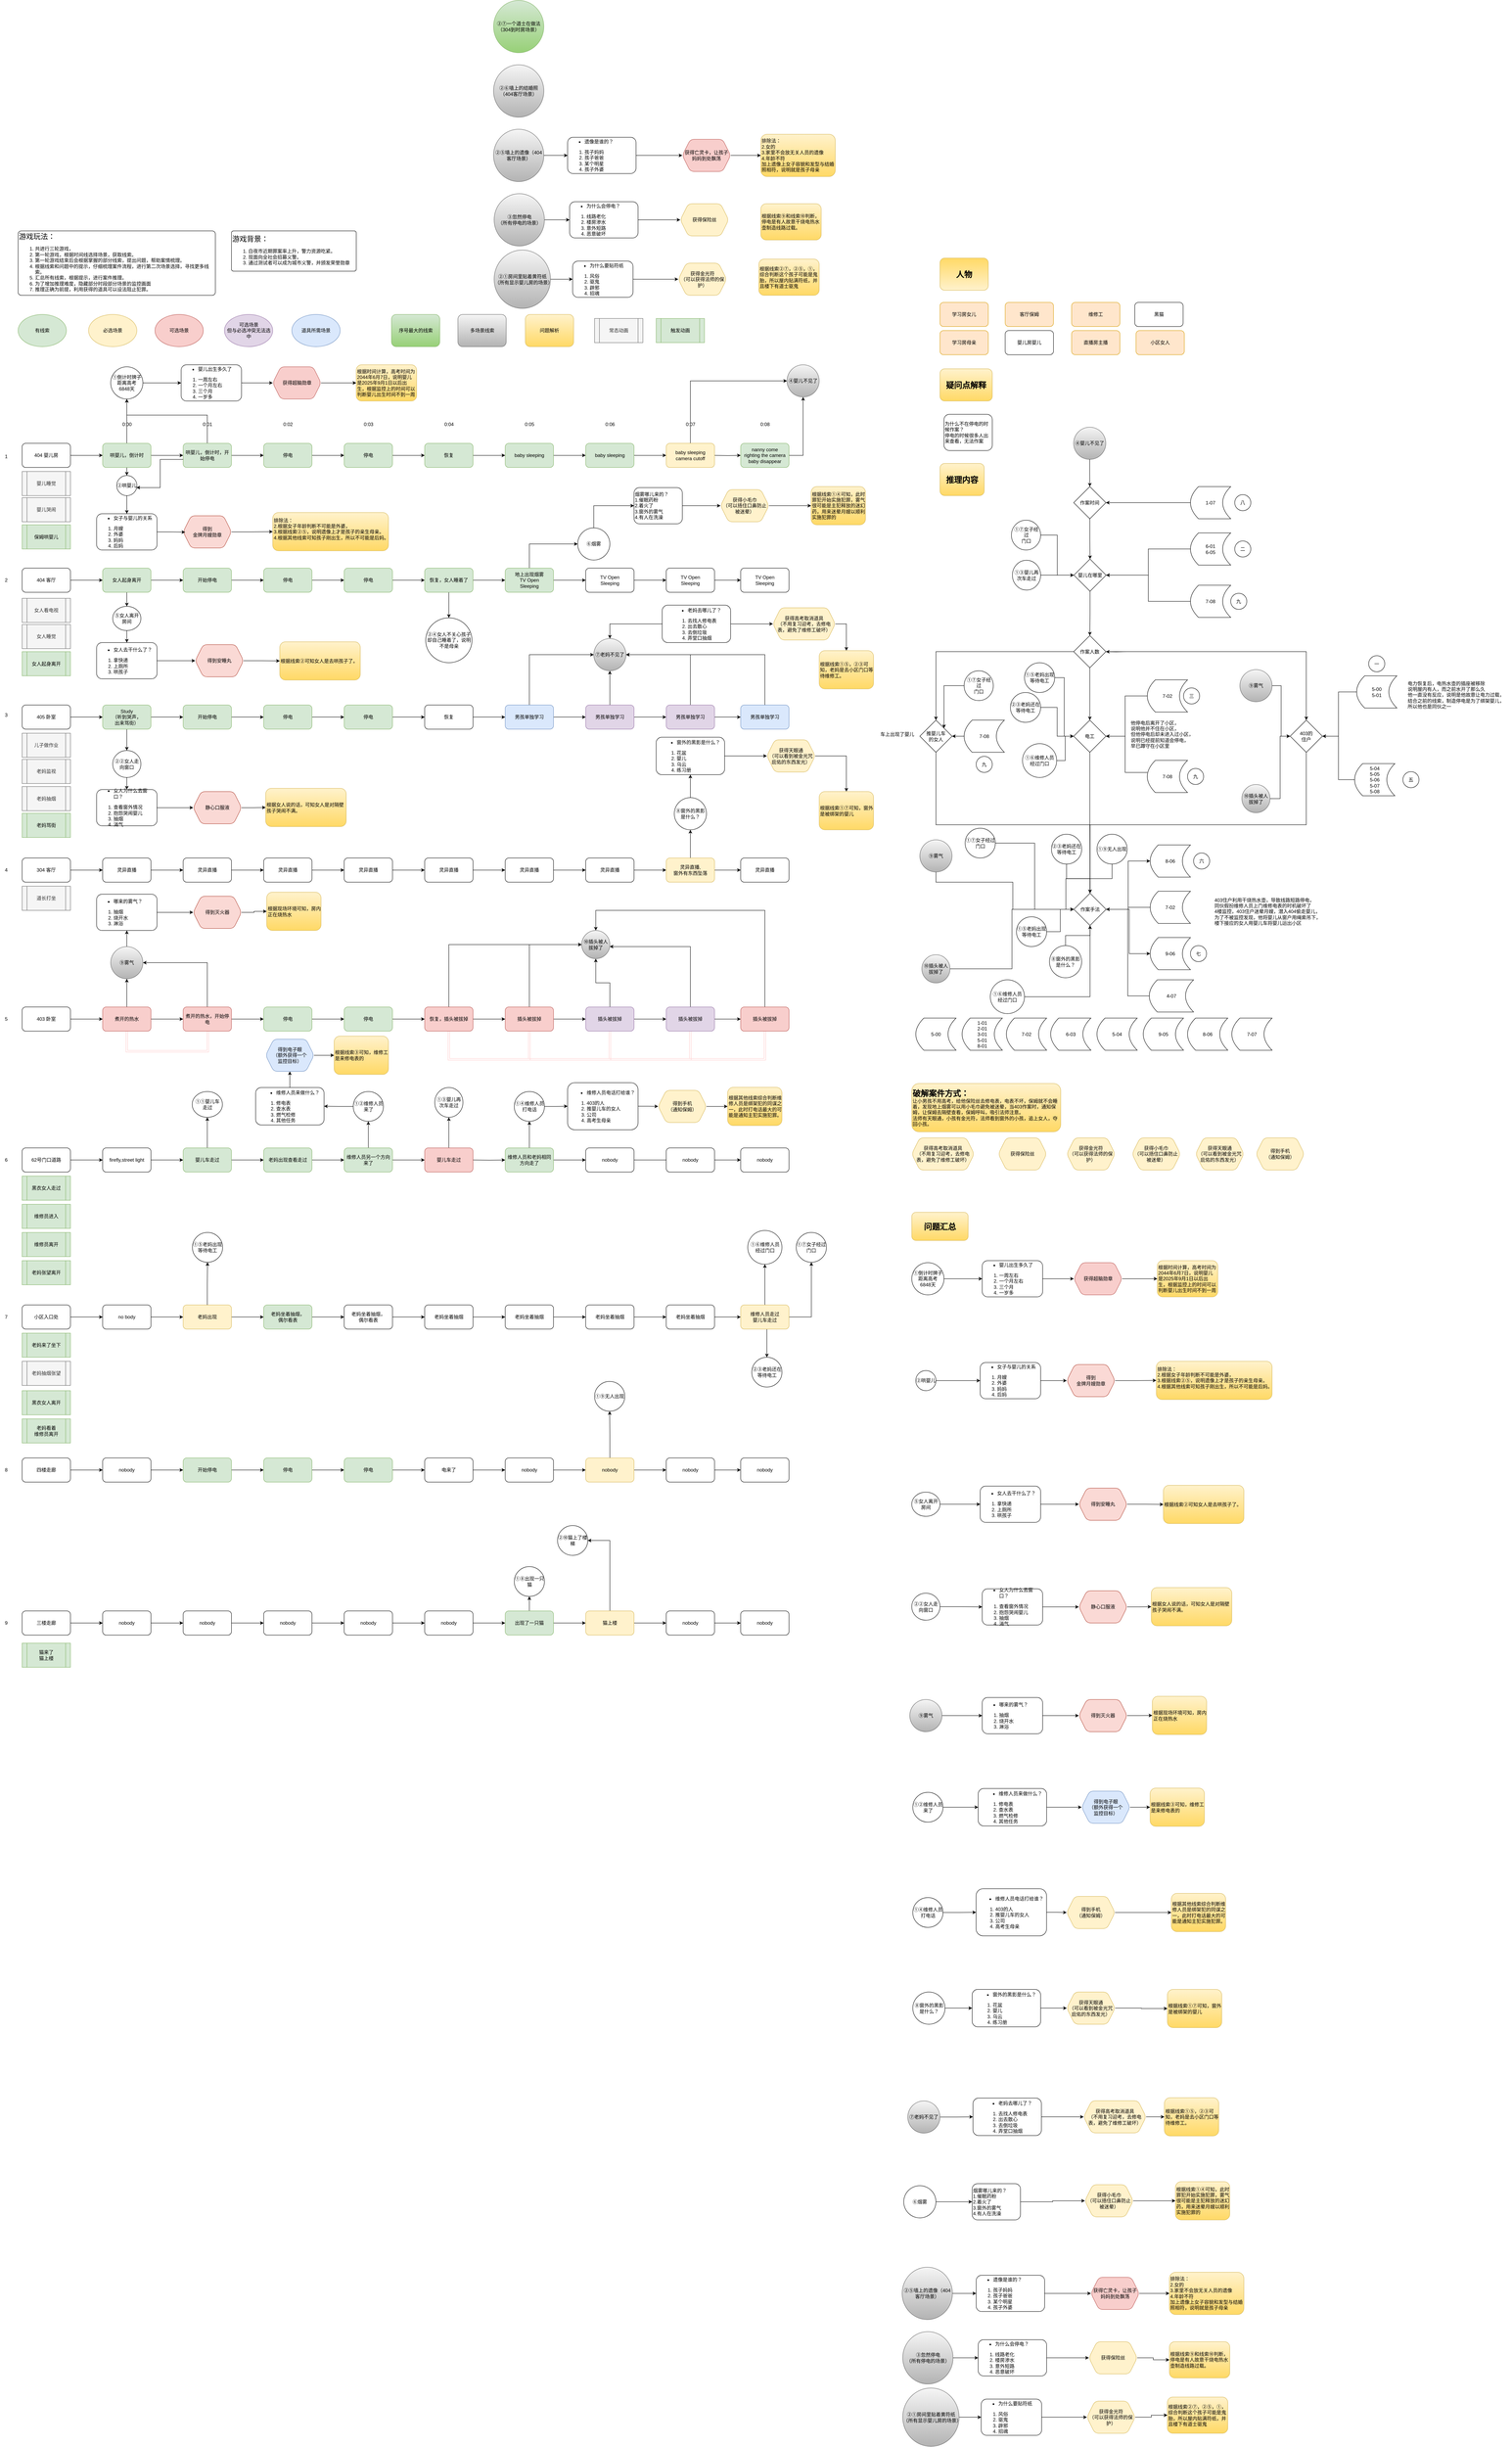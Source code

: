 <mxfile version="26.2.7">
  <diagram name="第 1 页" id="StYRfDDTk3oZJzetcUu_">
    <mxGraphModel dx="2068" dy="2288" grid="1" gridSize="10" guides="1" tooltips="1" connect="1" arrows="1" fold="1" page="1" pageScale="1" pageWidth="827" pageHeight="1169" math="0" shadow="0">
      <root>
        <mxCell id="0" />
        <mxCell id="1" parent="0" />
        <mxCell id="yhZVjly_XVNJ5S8H_ek6-18" value="" style="edgeStyle=orthogonalEdgeStyle;rounded=0;orthogonalLoop=1;jettySize=auto;html=1;" parent="1" source="yhZVjly_XVNJ5S8H_ek6-1" target="yhZVjly_XVNJ5S8H_ek6-17" edge="1">
          <mxGeometry relative="1" as="geometry" />
        </mxCell>
        <mxCell id="yhZVjly_XVNJ5S8H_ek6-1" value="404 婴儿房" style="rounded=1;whiteSpace=wrap;html=1;" parent="1" vertex="1">
          <mxGeometry x="70" y="80" width="120" height="60" as="geometry" />
        </mxCell>
        <mxCell id="yhZVjly_XVNJ5S8H_ek6-95" style="edgeStyle=orthogonalEdgeStyle;rounded=0;orthogonalLoop=1;jettySize=auto;html=1;entryX=0;entryY=0.5;entryDx=0;entryDy=0;" parent="1" source="yhZVjly_XVNJ5S8H_ek6-3" target="yhZVjly_XVNJ5S8H_ek6-81" edge="1">
          <mxGeometry relative="1" as="geometry" />
        </mxCell>
        <mxCell id="yhZVjly_XVNJ5S8H_ek6-3" value="3&lt;span style=&quot;background-color: initial;&quot;&gt;04&lt;/span&gt;&lt;span style=&quot;background-color: initial;&quot;&gt;&amp;nbsp;客厅&lt;/span&gt;" style="rounded=1;whiteSpace=wrap;html=1;" parent="1" vertex="1">
          <mxGeometry x="70" y="1110" width="120" height="60" as="geometry" />
        </mxCell>
        <mxCell id="yhZVjly_XVNJ5S8H_ek6-50" style="edgeStyle=orthogonalEdgeStyle;rounded=0;orthogonalLoop=1;jettySize=auto;html=1;entryX=0;entryY=0.5;entryDx=0;entryDy=0;" parent="1" source="yhZVjly_XVNJ5S8H_ek6-4" target="yhZVjly_XVNJ5S8H_ek6-49" edge="1">
          <mxGeometry relative="1" as="geometry" />
        </mxCell>
        <mxCell id="yhZVjly_XVNJ5S8H_ek6-4" value="405&lt;span style=&quot;background-color: initial;&quot;&gt;&amp;nbsp;卧室&lt;/span&gt;" style="rounded=1;whiteSpace=wrap;html=1;" parent="1" vertex="1">
          <mxGeometry x="70" y="730" width="120" height="60" as="geometry" />
        </mxCell>
        <mxCell id="yhZVjly_XVNJ5S8H_ek6-48" style="edgeStyle=orthogonalEdgeStyle;rounded=0;orthogonalLoop=1;jettySize=auto;html=1;entryX=0;entryY=0.5;entryDx=0;entryDy=0;" parent="1" source="yhZVjly_XVNJ5S8H_ek6-5" target="yhZVjly_XVNJ5S8H_ek6-34" edge="1">
          <mxGeometry relative="1" as="geometry" />
        </mxCell>
        <mxCell id="yhZVjly_XVNJ5S8H_ek6-5" value="404 客厅" style="rounded=1;whiteSpace=wrap;html=1;" parent="1" vertex="1">
          <mxGeometry x="70" y="390" width="120" height="60" as="geometry" />
        </mxCell>
        <mxCell id="yhZVjly_XVNJ5S8H_ek6-142" style="edgeStyle=orthogonalEdgeStyle;rounded=0;orthogonalLoop=1;jettySize=auto;html=1;entryX=0;entryY=0.5;entryDx=0;entryDy=0;" parent="1" source="yhZVjly_XVNJ5S8H_ek6-6" target="yhZVjly_XVNJ5S8H_ek6-128" edge="1">
          <mxGeometry relative="1" as="geometry" />
        </mxCell>
        <mxCell id="yhZVjly_XVNJ5S8H_ek6-6" value="403&lt;span style=&quot;background-color: initial;&quot;&gt;&amp;nbsp;卧室&lt;/span&gt;" style="rounded=1;whiteSpace=wrap;html=1;" parent="1" vertex="1">
          <mxGeometry x="70" y="1480" width="120" height="60" as="geometry" />
        </mxCell>
        <mxCell id="yhZVjly_XVNJ5S8H_ek6-143" style="edgeStyle=orthogonalEdgeStyle;rounded=0;orthogonalLoop=1;jettySize=auto;html=1;entryX=0;entryY=0.5;entryDx=0;entryDy=0;" parent="1" source="yhZVjly_XVNJ5S8H_ek6-7" target="yhZVjly_XVNJ5S8H_ek6-98" edge="1">
          <mxGeometry relative="1" as="geometry" />
        </mxCell>
        <mxCell id="yhZVjly_XVNJ5S8H_ek6-7" value="62号门口道路" style="rounded=1;whiteSpace=wrap;html=1;" parent="1" vertex="1">
          <mxGeometry x="70" y="1830" width="120" height="60" as="geometry" />
        </mxCell>
        <mxCell id="yhZVjly_XVNJ5S8H_ek6-144" style="edgeStyle=orthogonalEdgeStyle;rounded=0;orthogonalLoop=1;jettySize=auto;html=1;entryX=0;entryY=0.5;entryDx=0;entryDy=0;" parent="1" source="yhZVjly_XVNJ5S8H_ek6-8" target="yhZVjly_XVNJ5S8H_ek6-113" edge="1">
          <mxGeometry relative="1" as="geometry" />
        </mxCell>
        <mxCell id="yhZVjly_XVNJ5S8H_ek6-8" value="小区入口处" style="rounded=1;whiteSpace=wrap;html=1;" parent="1" vertex="1">
          <mxGeometry x="70" y="2220" width="120" height="60" as="geometry" />
        </mxCell>
        <mxCell id="yhZVjly_XVNJ5S8H_ek6-9" value="0:00" style="text;html=1;align=center;verticalAlign=middle;resizable=0;points=[];autosize=1;strokeColor=none;fillColor=none;" parent="1" vertex="1">
          <mxGeometry x="305" y="18" width="50" height="30" as="geometry" />
        </mxCell>
        <mxCell id="yhZVjly_XVNJ5S8H_ek6-10" value="0:01" style="text;html=1;align=center;verticalAlign=middle;resizable=0;points=[];autosize=1;strokeColor=none;fillColor=none;" parent="1" vertex="1">
          <mxGeometry x="505" y="18" width="50" height="30" as="geometry" />
        </mxCell>
        <mxCell id="yhZVjly_XVNJ5S8H_ek6-11" value="0:02" style="text;html=1;align=center;verticalAlign=middle;resizable=0;points=[];autosize=1;strokeColor=none;fillColor=none;" parent="1" vertex="1">
          <mxGeometry x="705" y="18" width="50" height="30" as="geometry" />
        </mxCell>
        <mxCell id="yhZVjly_XVNJ5S8H_ek6-12" value="0:03" style="text;html=1;align=center;verticalAlign=middle;resizable=0;points=[];autosize=1;strokeColor=none;fillColor=none;" parent="1" vertex="1">
          <mxGeometry x="905" y="18" width="50" height="30" as="geometry" />
        </mxCell>
        <mxCell id="yhZVjly_XVNJ5S8H_ek6-13" value="0:04" style="text;html=1;align=center;verticalAlign=middle;resizable=0;points=[];autosize=1;strokeColor=none;fillColor=none;" parent="1" vertex="1">
          <mxGeometry x="1105" y="18" width="50" height="30" as="geometry" />
        </mxCell>
        <mxCell id="yhZVjly_XVNJ5S8H_ek6-14" value="0:05" style="text;html=1;align=center;verticalAlign=middle;resizable=0;points=[];autosize=1;strokeColor=none;fillColor=none;" parent="1" vertex="1">
          <mxGeometry x="1305" y="18" width="50" height="30" as="geometry" />
        </mxCell>
        <mxCell id="yhZVjly_XVNJ5S8H_ek6-15" value="0:06" style="text;html=1;align=center;verticalAlign=middle;resizable=0;points=[];autosize=1;strokeColor=none;fillColor=none;" parent="1" vertex="1">
          <mxGeometry x="1505" y="18" width="50" height="30" as="geometry" />
        </mxCell>
        <mxCell id="yhZVjly_XVNJ5S8H_ek6-16" value="0:07" style="text;html=1;align=center;verticalAlign=middle;resizable=0;points=[];autosize=1;strokeColor=none;fillColor=none;" parent="1" vertex="1">
          <mxGeometry x="1705" y="18" width="50" height="30" as="geometry" />
        </mxCell>
        <mxCell id="yhZVjly_XVNJ5S8H_ek6-20" value="" style="edgeStyle=orthogonalEdgeStyle;rounded=0;orthogonalLoop=1;jettySize=auto;html=1;" parent="1" source="yhZVjly_XVNJ5S8H_ek6-17" target="yhZVjly_XVNJ5S8H_ek6-19" edge="1">
          <mxGeometry relative="1" as="geometry" />
        </mxCell>
        <mxCell id="4QU-CMID9YgoORd0-7aX-3" value="" style="edgeStyle=orthogonalEdgeStyle;rounded=0;orthogonalLoop=1;jettySize=auto;html=1;" parent="1" source="yhZVjly_XVNJ5S8H_ek6-17" target="4QU-CMID9YgoORd0-7aX-2" edge="1">
          <mxGeometry relative="1" as="geometry" />
        </mxCell>
        <mxCell id="4QU-CMID9YgoORd0-7aX-15" style="edgeStyle=orthogonalEdgeStyle;rounded=0;orthogonalLoop=1;jettySize=auto;html=1;entryX=0.5;entryY=1;entryDx=0;entryDy=0;" parent="1" source="yhZVjly_XVNJ5S8H_ek6-17" target="4QU-CMID9YgoORd0-7aX-14" edge="1">
          <mxGeometry relative="1" as="geometry" />
        </mxCell>
        <mxCell id="yhZVjly_XVNJ5S8H_ek6-17" value="哄婴儿，倒计时" style="whiteSpace=wrap;html=1;rounded=1;fillColor=#d5e8d4;strokeColor=#82b366;" parent="1" vertex="1">
          <mxGeometry x="270" y="80" width="120" height="60" as="geometry" />
        </mxCell>
        <mxCell id="yhZVjly_XVNJ5S8H_ek6-22" value="" style="edgeStyle=orthogonalEdgeStyle;rounded=0;orthogonalLoop=1;jettySize=auto;html=1;" parent="1" source="yhZVjly_XVNJ5S8H_ek6-19" target="yhZVjly_XVNJ5S8H_ek6-21" edge="1">
          <mxGeometry relative="1" as="geometry" />
        </mxCell>
        <mxCell id="4QU-CMID9YgoORd0-7aX-22" style="edgeStyle=orthogonalEdgeStyle;rounded=0;orthogonalLoop=1;jettySize=auto;html=1;" parent="1" source="yhZVjly_XVNJ5S8H_ek6-19" target="4QU-CMID9YgoORd0-7aX-14" edge="1">
          <mxGeometry relative="1" as="geometry">
            <Array as="points">
              <mxPoint x="530" y="10" />
              <mxPoint x="330" y="10" />
            </Array>
          </mxGeometry>
        </mxCell>
        <mxCell id="yhZVjly_XVNJ5S8H_ek6-19" value="哄婴儿，倒计时，开始停电" style="html=1;rounded=1;whiteSpace=wrap;fillColor=#d5e8d4;strokeColor=#82b366;" parent="1" vertex="1">
          <mxGeometry x="470" y="80" width="120" height="60" as="geometry" />
        </mxCell>
        <mxCell id="yhZVjly_XVNJ5S8H_ek6-24" value="" style="edgeStyle=orthogonalEdgeStyle;rounded=0;orthogonalLoop=1;jettySize=auto;html=1;fillColor=#d5e8d4;strokeColor=#000000;" parent="1" source="yhZVjly_XVNJ5S8H_ek6-21" target="yhZVjly_XVNJ5S8H_ek6-23" edge="1">
          <mxGeometry relative="1" as="geometry" />
        </mxCell>
        <mxCell id="yhZVjly_XVNJ5S8H_ek6-21" value="停电" style="whiteSpace=wrap;html=1;rounded=1;fillColor=#d5e8d4;strokeColor=#82b366;" parent="1" vertex="1">
          <mxGeometry x="670" y="80" width="120" height="60" as="geometry" />
        </mxCell>
        <mxCell id="yhZVjly_XVNJ5S8H_ek6-26" value="" style="edgeStyle=orthogonalEdgeStyle;rounded=0;orthogonalLoop=1;jettySize=auto;html=1;" parent="1" source="yhZVjly_XVNJ5S8H_ek6-23" target="yhZVjly_XVNJ5S8H_ek6-25" edge="1">
          <mxGeometry relative="1" as="geometry" />
        </mxCell>
        <mxCell id="yhZVjly_XVNJ5S8H_ek6-23" value="停电" style="whiteSpace=wrap;html=1;rounded=1;fillColor=#d5e8d4;strokeColor=#82b366;" parent="1" vertex="1">
          <mxGeometry x="870" y="80" width="120" height="60" as="geometry" />
        </mxCell>
        <mxCell id="yhZVjly_XVNJ5S8H_ek6-28" value="" style="edgeStyle=orthogonalEdgeStyle;rounded=0;orthogonalLoop=1;jettySize=auto;html=1;fillColor=#d5e8d4;strokeColor=#000000;" parent="1" source="yhZVjly_XVNJ5S8H_ek6-25" target="yhZVjly_XVNJ5S8H_ek6-27" edge="1">
          <mxGeometry relative="1" as="geometry" />
        </mxCell>
        <mxCell id="yhZVjly_XVNJ5S8H_ek6-25" value="恢复" style="whiteSpace=wrap;html=1;rounded=1;fillColor=#d5e8d4;strokeColor=#82b366;" parent="1" vertex="1">
          <mxGeometry x="1070" y="80" width="120" height="60" as="geometry" />
        </mxCell>
        <mxCell id="yhZVjly_XVNJ5S8H_ek6-30" value="" style="edgeStyle=orthogonalEdgeStyle;rounded=0;orthogonalLoop=1;jettySize=auto;html=1;fillColor=#d5e8d4;strokeColor=#000000;" parent="1" source="yhZVjly_XVNJ5S8H_ek6-27" edge="1">
          <mxGeometry relative="1" as="geometry">
            <mxPoint x="1470" y="110" as="targetPoint" />
          </mxGeometry>
        </mxCell>
        <mxCell id="yhZVjly_XVNJ5S8H_ek6-27" value="baby sleeping" style="whiteSpace=wrap;html=1;rounded=1;fillColor=#d5e8d4;strokeColor=#82b366;" parent="1" vertex="1">
          <mxGeometry x="1270" y="80" width="120" height="60" as="geometry" />
        </mxCell>
        <mxCell id="yhZVjly_XVNJ5S8H_ek6-32" value="" style="edgeStyle=orthogonalEdgeStyle;rounded=0;orthogonalLoop=1;jettySize=auto;html=1;" parent="1" edge="1">
          <mxGeometry relative="1" as="geometry">
            <mxPoint x="1590" y="110" as="sourcePoint" />
            <mxPoint x="1670" y="110.0" as="targetPoint" />
          </mxGeometry>
        </mxCell>
        <mxCell id="XoiqX6V9MMiwxOYiTmVM-44" style="edgeStyle=orthogonalEdgeStyle;rounded=0;orthogonalLoop=1;jettySize=auto;html=1;entryX=0;entryY=0.5;entryDx=0;entryDy=0;" parent="1" target="XoiqX6V9MMiwxOYiTmVM-36" edge="1">
          <mxGeometry relative="1" as="geometry">
            <mxPoint x="1790" y="110" as="sourcePoint" />
          </mxGeometry>
        </mxCell>
        <mxCell id="yhZVjly_XVNJ5S8H_ek6-33" value="" style="edgeStyle=orthogonalEdgeStyle;rounded=0;orthogonalLoop=1;jettySize=auto;html=1;" parent="1" source="yhZVjly_XVNJ5S8H_ek6-34" target="yhZVjly_XVNJ5S8H_ek6-36" edge="1">
          <mxGeometry relative="1" as="geometry" />
        </mxCell>
        <mxCell id="4QU-CMID9YgoORd0-7aX-20" style="edgeStyle=orthogonalEdgeStyle;rounded=0;orthogonalLoop=1;jettySize=auto;html=1;entryX=0.5;entryY=0;entryDx=0;entryDy=0;" parent="1" source="yhZVjly_XVNJ5S8H_ek6-34" target="4QU-CMID9YgoORd0-7aX-18" edge="1">
          <mxGeometry relative="1" as="geometry" />
        </mxCell>
        <mxCell id="yhZVjly_XVNJ5S8H_ek6-34" value="女人起身离开" style="whiteSpace=wrap;html=1;rounded=1;fillColor=#d5e8d4;strokeColor=#82b366;" parent="1" vertex="1">
          <mxGeometry x="270" y="390" width="120" height="60" as="geometry" />
        </mxCell>
        <mxCell id="yhZVjly_XVNJ5S8H_ek6-35" value="" style="edgeStyle=orthogonalEdgeStyle;rounded=0;orthogonalLoop=1;jettySize=auto;html=1;" parent="1" source="yhZVjly_XVNJ5S8H_ek6-36" target="yhZVjly_XVNJ5S8H_ek6-38" edge="1">
          <mxGeometry relative="1" as="geometry" />
        </mxCell>
        <mxCell id="yhZVjly_XVNJ5S8H_ek6-36" value="开始停电" style="whiteSpace=wrap;html=1;rounded=1;fillColor=#d5e8d4;strokeColor=#82b366;" parent="1" vertex="1">
          <mxGeometry x="470" y="390" width="120" height="60" as="geometry" />
        </mxCell>
        <mxCell id="yhZVjly_XVNJ5S8H_ek6-37" value="" style="edgeStyle=orthogonalEdgeStyle;rounded=0;orthogonalLoop=1;jettySize=auto;html=1;fillColor=#d5e8d4;strokeColor=#000000;" parent="1" source="yhZVjly_XVNJ5S8H_ek6-38" target="yhZVjly_XVNJ5S8H_ek6-40" edge="1">
          <mxGeometry relative="1" as="geometry" />
        </mxCell>
        <mxCell id="yhZVjly_XVNJ5S8H_ek6-38" value="停电" style="whiteSpace=wrap;html=1;rounded=1;fillColor=#d5e8d4;strokeColor=#82b366;" parent="1" vertex="1">
          <mxGeometry x="670" y="390" width="120" height="60" as="geometry" />
        </mxCell>
        <mxCell id="yhZVjly_XVNJ5S8H_ek6-39" value="" style="edgeStyle=orthogonalEdgeStyle;rounded=0;orthogonalLoop=1;jettySize=auto;html=1;" parent="1" source="yhZVjly_XVNJ5S8H_ek6-40" target="yhZVjly_XVNJ5S8H_ek6-42" edge="1">
          <mxGeometry relative="1" as="geometry" />
        </mxCell>
        <mxCell id="yhZVjly_XVNJ5S8H_ek6-40" value="停电" style="whiteSpace=wrap;html=1;rounded=1;fillColor=#d5e8d4;strokeColor=#82b366;" parent="1" vertex="1">
          <mxGeometry x="870" y="390" width="120" height="60" as="geometry" />
        </mxCell>
        <mxCell id="yhZVjly_XVNJ5S8H_ek6-41" value="" style="edgeStyle=orthogonalEdgeStyle;rounded=0;orthogonalLoop=1;jettySize=auto;html=1;" parent="1" source="yhZVjly_XVNJ5S8H_ek6-42" target="yhZVjly_XVNJ5S8H_ek6-44" edge="1">
          <mxGeometry relative="1" as="geometry" />
        </mxCell>
        <mxCell id="qDyF1LfpPGuYEzIbA-aY-25" style="edgeStyle=orthogonalEdgeStyle;rounded=0;orthogonalLoop=1;jettySize=auto;html=1;entryX=0.5;entryY=0;entryDx=0;entryDy=0;fillColor=#d5e8d4;gradientColor=#97d077;strokeColor=#000000;" parent="1" source="yhZVjly_XVNJ5S8H_ek6-42" target="qDyF1LfpPGuYEzIbA-aY-24" edge="1">
          <mxGeometry relative="1" as="geometry" />
        </mxCell>
        <mxCell id="yhZVjly_XVNJ5S8H_ek6-42" value="恢复，女人睡着了" style="whiteSpace=wrap;html=1;rounded=1;fillColor=#d5e8d4;strokeColor=#82b366;" parent="1" vertex="1">
          <mxGeometry x="1070" y="390" width="120" height="60" as="geometry" />
        </mxCell>
        <mxCell id="yhZVjly_XVNJ5S8H_ek6-43" value="" style="edgeStyle=orthogonalEdgeStyle;rounded=0;orthogonalLoop=1;jettySize=auto;html=1;" parent="1" source="yhZVjly_XVNJ5S8H_ek6-44" target="yhZVjly_XVNJ5S8H_ek6-46" edge="1">
          <mxGeometry relative="1" as="geometry" />
        </mxCell>
        <mxCell id="qDyF1LfpPGuYEzIbA-aY-54" style="edgeStyle=orthogonalEdgeStyle;rounded=0;orthogonalLoop=1;jettySize=auto;html=1;entryX=0;entryY=0.5;entryDx=0;entryDy=0;" parent="1" source="yhZVjly_XVNJ5S8H_ek6-44" target="4QU-CMID9YgoORd0-7aX-36" edge="1">
          <mxGeometry relative="1" as="geometry">
            <Array as="points">
              <mxPoint x="1330" y="330" />
            </Array>
          </mxGeometry>
        </mxCell>
        <mxCell id="yhZVjly_XVNJ5S8H_ek6-44" value="地上出现烟雾&lt;div&gt;TV Open&lt;div&gt;Sleeping&lt;/div&gt;&lt;/div&gt;" style="whiteSpace=wrap;html=1;rounded=1;fillColor=#d5e8d4;strokeColor=#82b366;" parent="1" vertex="1">
          <mxGeometry x="1270" y="390" width="120" height="60" as="geometry" />
        </mxCell>
        <mxCell id="yhZVjly_XVNJ5S8H_ek6-45" value="" style="edgeStyle=orthogonalEdgeStyle;rounded=0;orthogonalLoop=1;jettySize=auto;html=1;" parent="1" source="yhZVjly_XVNJ5S8H_ek6-46" target="yhZVjly_XVNJ5S8H_ek6-47" edge="1">
          <mxGeometry relative="1" as="geometry" />
        </mxCell>
        <mxCell id="yhZVjly_XVNJ5S8H_ek6-46" value="TV Open&lt;div&gt;Sleeping&lt;/div&gt;" style="whiteSpace=wrap;html=1;rounded=1;" parent="1" vertex="1">
          <mxGeometry x="1470" y="390" width="120" height="60" as="geometry" />
        </mxCell>
        <mxCell id="XoiqX6V9MMiwxOYiTmVM-45" style="edgeStyle=orthogonalEdgeStyle;rounded=0;orthogonalLoop=1;jettySize=auto;html=1;" parent="1" source="yhZVjly_XVNJ5S8H_ek6-47" target="XoiqX6V9MMiwxOYiTmVM-37" edge="1">
          <mxGeometry relative="1" as="geometry" />
        </mxCell>
        <mxCell id="yhZVjly_XVNJ5S8H_ek6-47" value="TV Open&lt;div&gt;Sleeping&lt;/div&gt;" style="whiteSpace=wrap;html=1;rounded=1;" parent="1" vertex="1">
          <mxGeometry x="1670" y="390" width="120" height="60" as="geometry" />
        </mxCell>
        <mxCell id="yhZVjly_XVNJ5S8H_ek6-52" value="" style="edgeStyle=orthogonalEdgeStyle;rounded=0;orthogonalLoop=1;jettySize=auto;html=1;" parent="1" source="yhZVjly_XVNJ5S8H_ek6-49" target="yhZVjly_XVNJ5S8H_ek6-51" edge="1">
          <mxGeometry relative="1" as="geometry" />
        </mxCell>
        <mxCell id="LwB4s3kImtG9Zo6uWfpz-5" style="edgeStyle=orthogonalEdgeStyle;rounded=0;orthogonalLoop=1;jettySize=auto;html=1;" parent="1" source="yhZVjly_XVNJ5S8H_ek6-49" target="LwB4s3kImtG9Zo6uWfpz-4" edge="1">
          <mxGeometry relative="1" as="geometry" />
        </mxCell>
        <mxCell id="yhZVjly_XVNJ5S8H_ek6-49" value="Study&lt;div&gt;（听到哭声，&lt;/div&gt;&lt;div&gt;出来骂街）&lt;/div&gt;" style="whiteSpace=wrap;html=1;rounded=1;fillColor=#d5e8d4;strokeColor=#82b366;" parent="1" vertex="1">
          <mxGeometry x="270" y="730" width="120" height="60" as="geometry" />
        </mxCell>
        <mxCell id="yhZVjly_XVNJ5S8H_ek6-64" style="edgeStyle=orthogonalEdgeStyle;rounded=0;orthogonalLoop=1;jettySize=auto;html=1;entryX=0;entryY=0.5;entryDx=0;entryDy=0;" parent="1" source="yhZVjly_XVNJ5S8H_ek6-51" target="yhZVjly_XVNJ5S8H_ek6-54" edge="1">
          <mxGeometry relative="1" as="geometry" />
        </mxCell>
        <mxCell id="yhZVjly_XVNJ5S8H_ek6-51" value="开始停电" style="whiteSpace=wrap;html=1;rounded=1;fillColor=#d5e8d4;strokeColor=#82b366;" parent="1" vertex="1">
          <mxGeometry x="470" y="730" width="120" height="60" as="geometry" />
        </mxCell>
        <mxCell id="yhZVjly_XVNJ5S8H_ek6-53" value="" style="edgeStyle=orthogonalEdgeStyle;rounded=0;orthogonalLoop=1;jettySize=auto;html=1;fillColor=#d5e8d4;strokeColor=light-dark(#000000, #446e2c);" parent="1" source="yhZVjly_XVNJ5S8H_ek6-54" target="yhZVjly_XVNJ5S8H_ek6-56" edge="1">
          <mxGeometry relative="1" as="geometry" />
        </mxCell>
        <mxCell id="yhZVjly_XVNJ5S8H_ek6-54" value="停电" style="whiteSpace=wrap;html=1;rounded=1;fillColor=#d5e8d4;strokeColor=#82b366;" parent="1" vertex="1">
          <mxGeometry x="670" y="730" width="120" height="60" as="geometry" />
        </mxCell>
        <mxCell id="yhZVjly_XVNJ5S8H_ek6-55" value="" style="edgeStyle=orthogonalEdgeStyle;rounded=0;orthogonalLoop=1;jettySize=auto;html=1;" parent="1" source="yhZVjly_XVNJ5S8H_ek6-56" target="yhZVjly_XVNJ5S8H_ek6-58" edge="1">
          <mxGeometry relative="1" as="geometry" />
        </mxCell>
        <mxCell id="yhZVjly_XVNJ5S8H_ek6-56" value="停电" style="whiteSpace=wrap;html=1;rounded=1;fillColor=#d5e8d4;strokeColor=#82b366;" parent="1" vertex="1">
          <mxGeometry x="870" y="730" width="120" height="60" as="geometry" />
        </mxCell>
        <mxCell id="yhZVjly_XVNJ5S8H_ek6-57" value="" style="edgeStyle=orthogonalEdgeStyle;rounded=0;orthogonalLoop=1;jettySize=auto;html=1;" parent="1" source="yhZVjly_XVNJ5S8H_ek6-58" target="yhZVjly_XVNJ5S8H_ek6-60" edge="1">
          <mxGeometry relative="1" as="geometry" />
        </mxCell>
        <mxCell id="yhZVjly_XVNJ5S8H_ek6-58" value="恢复" style="whiteSpace=wrap;html=1;rounded=1;" parent="1" vertex="1">
          <mxGeometry x="1070" y="730" width="120" height="60" as="geometry" />
        </mxCell>
        <mxCell id="yhZVjly_XVNJ5S8H_ek6-59" value="" style="edgeStyle=orthogonalEdgeStyle;rounded=0;orthogonalLoop=1;jettySize=auto;html=1;" parent="1" source="yhZVjly_XVNJ5S8H_ek6-60" target="yhZVjly_XVNJ5S8H_ek6-62" edge="1">
          <mxGeometry relative="1" as="geometry" />
        </mxCell>
        <mxCell id="4QU-CMID9YgoORd0-7aX-45" style="edgeStyle=orthogonalEdgeStyle;rounded=0;orthogonalLoop=1;jettySize=auto;html=1;entryX=0;entryY=0.5;entryDx=0;entryDy=0;" parent="1" source="yhZVjly_XVNJ5S8H_ek6-60" target="4QU-CMID9YgoORd0-7aX-43" edge="1">
          <mxGeometry relative="1" as="geometry">
            <Array as="points">
              <mxPoint x="1330" y="605" />
            </Array>
          </mxGeometry>
        </mxCell>
        <mxCell id="yhZVjly_XVNJ5S8H_ek6-60" value="男孩单独学习" style="whiteSpace=wrap;html=1;rounded=1;fillColor=#dae8fc;strokeColor=#6c8ebf;" parent="1" vertex="1">
          <mxGeometry x="1270" y="730" width="120" height="60" as="geometry" />
        </mxCell>
        <mxCell id="yhZVjly_XVNJ5S8H_ek6-61" value="" style="edgeStyle=orthogonalEdgeStyle;rounded=0;orthogonalLoop=1;jettySize=auto;html=1;" parent="1" source="yhZVjly_XVNJ5S8H_ek6-62" target="yhZVjly_XVNJ5S8H_ek6-63" edge="1">
          <mxGeometry relative="1" as="geometry" />
        </mxCell>
        <mxCell id="4QU-CMID9YgoORd0-7aX-44" style="edgeStyle=orthogonalEdgeStyle;rounded=0;orthogonalLoop=1;jettySize=auto;html=1;entryX=0.5;entryY=1;entryDx=0;entryDy=0;" parent="1" source="yhZVjly_XVNJ5S8H_ek6-62" target="4QU-CMID9YgoORd0-7aX-43" edge="1">
          <mxGeometry relative="1" as="geometry" />
        </mxCell>
        <mxCell id="yhZVjly_XVNJ5S8H_ek6-62" value="男孩单独学习" style="whiteSpace=wrap;html=1;rounded=1;fillColor=#e1d5e7;strokeColor=#9673a6;" parent="1" vertex="1">
          <mxGeometry x="1470" y="730" width="120" height="60" as="geometry" />
        </mxCell>
        <mxCell id="XoiqX6V9MMiwxOYiTmVM-46" style="edgeStyle=orthogonalEdgeStyle;rounded=0;orthogonalLoop=1;jettySize=auto;html=1;entryX=0;entryY=0.5;entryDx=0;entryDy=0;" parent="1" source="yhZVjly_XVNJ5S8H_ek6-63" target="XoiqX6V9MMiwxOYiTmVM-38" edge="1">
          <mxGeometry relative="1" as="geometry" />
        </mxCell>
        <mxCell id="4QU-CMID9YgoORd0-7aX-46" style="edgeStyle=orthogonalEdgeStyle;rounded=0;orthogonalLoop=1;jettySize=auto;html=1;entryX=1;entryY=0.5;entryDx=0;entryDy=0;" parent="1" source="yhZVjly_XVNJ5S8H_ek6-63" target="4QU-CMID9YgoORd0-7aX-43" edge="1">
          <mxGeometry relative="1" as="geometry">
            <Array as="points">
              <mxPoint x="1730" y="605" />
            </Array>
          </mxGeometry>
        </mxCell>
        <mxCell id="yhZVjly_XVNJ5S8H_ek6-63" value="男孩单独学习" style="whiteSpace=wrap;html=1;rounded=1;fillColor=#e1d5e7;strokeColor=#9673a6;" parent="1" vertex="1">
          <mxGeometry x="1670" y="730" width="120" height="60" as="geometry" />
        </mxCell>
        <mxCell id="yhZVjly_XVNJ5S8H_ek6-80" value="" style="edgeStyle=orthogonalEdgeStyle;rounded=0;orthogonalLoop=1;jettySize=auto;html=1;" parent="1" source="yhZVjly_XVNJ5S8H_ek6-81" target="yhZVjly_XVNJ5S8H_ek6-83" edge="1">
          <mxGeometry relative="1" as="geometry" />
        </mxCell>
        <mxCell id="yhZVjly_XVNJ5S8H_ek6-81" value="灵异直播" style="whiteSpace=wrap;html=1;rounded=1;" parent="1" vertex="1">
          <mxGeometry x="270" y="1110" width="120" height="60" as="geometry" />
        </mxCell>
        <mxCell id="yhZVjly_XVNJ5S8H_ek6-82" style="edgeStyle=orthogonalEdgeStyle;rounded=0;orthogonalLoop=1;jettySize=auto;html=1;entryX=0;entryY=0.5;entryDx=0;entryDy=0;" parent="1" source="yhZVjly_XVNJ5S8H_ek6-83" target="yhZVjly_XVNJ5S8H_ek6-85" edge="1">
          <mxGeometry relative="1" as="geometry" />
        </mxCell>
        <mxCell id="yhZVjly_XVNJ5S8H_ek6-83" value="灵异直播" style="whiteSpace=wrap;html=1;rounded=1;" parent="1" vertex="1">
          <mxGeometry x="470" y="1110" width="120" height="60" as="geometry" />
        </mxCell>
        <mxCell id="yhZVjly_XVNJ5S8H_ek6-84" value="" style="edgeStyle=orthogonalEdgeStyle;rounded=0;orthogonalLoop=1;jettySize=auto;html=1;" parent="1" source="yhZVjly_XVNJ5S8H_ek6-85" target="yhZVjly_XVNJ5S8H_ek6-87" edge="1">
          <mxGeometry relative="1" as="geometry" />
        </mxCell>
        <mxCell id="yhZVjly_XVNJ5S8H_ek6-85" value="灵异直播" style="whiteSpace=wrap;html=1;rounded=1;" parent="1" vertex="1">
          <mxGeometry x="670" y="1110" width="120" height="60" as="geometry" />
        </mxCell>
        <mxCell id="yhZVjly_XVNJ5S8H_ek6-86" value="" style="edgeStyle=orthogonalEdgeStyle;rounded=0;orthogonalLoop=1;jettySize=auto;html=1;" parent="1" source="yhZVjly_XVNJ5S8H_ek6-87" target="yhZVjly_XVNJ5S8H_ek6-89" edge="1">
          <mxGeometry relative="1" as="geometry" />
        </mxCell>
        <mxCell id="yhZVjly_XVNJ5S8H_ek6-87" value="灵异直播" style="whiteSpace=wrap;html=1;rounded=1;" parent="1" vertex="1">
          <mxGeometry x="870" y="1110" width="120" height="60" as="geometry" />
        </mxCell>
        <mxCell id="yhZVjly_XVNJ5S8H_ek6-88" value="" style="edgeStyle=orthogonalEdgeStyle;rounded=0;orthogonalLoop=1;jettySize=auto;html=1;" parent="1" source="yhZVjly_XVNJ5S8H_ek6-89" target="yhZVjly_XVNJ5S8H_ek6-91" edge="1">
          <mxGeometry relative="1" as="geometry" />
        </mxCell>
        <mxCell id="yhZVjly_XVNJ5S8H_ek6-89" value="灵异直播" style="whiteSpace=wrap;html=1;rounded=1;" parent="1" vertex="1">
          <mxGeometry x="1070" y="1110" width="120" height="60" as="geometry" />
        </mxCell>
        <mxCell id="yhZVjly_XVNJ5S8H_ek6-90" value="" style="edgeStyle=orthogonalEdgeStyle;rounded=0;orthogonalLoop=1;jettySize=auto;html=1;" parent="1" source="yhZVjly_XVNJ5S8H_ek6-91" target="yhZVjly_XVNJ5S8H_ek6-93" edge="1">
          <mxGeometry relative="1" as="geometry" />
        </mxCell>
        <mxCell id="yhZVjly_XVNJ5S8H_ek6-91" value="灵异直播" style="whiteSpace=wrap;html=1;rounded=1;" parent="1" vertex="1">
          <mxGeometry x="1270" y="1110" width="120" height="60" as="geometry" />
        </mxCell>
        <mxCell id="yhZVjly_XVNJ5S8H_ek6-92" value="" style="edgeStyle=orthogonalEdgeStyle;rounded=0;orthogonalLoop=1;jettySize=auto;html=1;" parent="1" source="yhZVjly_XVNJ5S8H_ek6-93" target="yhZVjly_XVNJ5S8H_ek6-94" edge="1">
          <mxGeometry relative="1" as="geometry" />
        </mxCell>
        <mxCell id="yhZVjly_XVNJ5S8H_ek6-93" value="灵异直播" style="whiteSpace=wrap;html=1;rounded=1;" parent="1" vertex="1">
          <mxGeometry x="1470" y="1110" width="120" height="60" as="geometry" />
        </mxCell>
        <mxCell id="XoiqX6V9MMiwxOYiTmVM-47" style="edgeStyle=orthogonalEdgeStyle;rounded=0;orthogonalLoop=1;jettySize=auto;html=1;entryX=0;entryY=0.5;entryDx=0;entryDy=0;" parent="1" source="yhZVjly_XVNJ5S8H_ek6-94" target="XoiqX6V9MMiwxOYiTmVM-39" edge="1">
          <mxGeometry relative="1" as="geometry" />
        </mxCell>
        <mxCell id="4QU-CMID9YgoORd0-7aX-31" value="" style="edgeStyle=orthogonalEdgeStyle;rounded=0;orthogonalLoop=1;jettySize=auto;html=1;" parent="1" source="yhZVjly_XVNJ5S8H_ek6-94" target="4QU-CMID9YgoORd0-7aX-30" edge="1">
          <mxGeometry relative="1" as="geometry" />
        </mxCell>
        <mxCell id="yhZVjly_XVNJ5S8H_ek6-94" value="灵异直播,&lt;div&gt;窗外有东西坠落&lt;/div&gt;" style="whiteSpace=wrap;html=1;rounded=1;fillColor=#fff2cc;strokeColor=#d6b656;" parent="1" vertex="1">
          <mxGeometry x="1670" y="1110" width="120" height="60" as="geometry" />
        </mxCell>
        <mxCell id="yhZVjly_XVNJ5S8H_ek6-97" value="" style="edgeStyle=orthogonalEdgeStyle;rounded=0;orthogonalLoop=1;jettySize=auto;html=1;" parent="1" source="yhZVjly_XVNJ5S8H_ek6-98" target="yhZVjly_XVNJ5S8H_ek6-100" edge="1">
          <mxGeometry relative="1" as="geometry" />
        </mxCell>
        <mxCell id="yhZVjly_XVNJ5S8H_ek6-98" value="firefly,street light" style="whiteSpace=wrap;html=1;rounded=1;" parent="1" vertex="1">
          <mxGeometry x="270" y="1830" width="120" height="60" as="geometry" />
        </mxCell>
        <mxCell id="yhZVjly_XVNJ5S8H_ek6-99" style="edgeStyle=orthogonalEdgeStyle;rounded=0;orthogonalLoop=1;jettySize=auto;html=1;entryX=0;entryY=0.5;entryDx=0;entryDy=0;" parent="1" source="yhZVjly_XVNJ5S8H_ek6-100" target="yhZVjly_XVNJ5S8H_ek6-102" edge="1">
          <mxGeometry relative="1" as="geometry" />
        </mxCell>
        <mxCell id="4QU-CMID9YgoORd0-7aX-76" style="edgeStyle=orthogonalEdgeStyle;rounded=0;orthogonalLoop=1;jettySize=auto;html=1;entryX=0.5;entryY=1;entryDx=0;entryDy=0;" parent="1" source="yhZVjly_XVNJ5S8H_ek6-100" target="4QU-CMID9YgoORd0-7aX-75" edge="1">
          <mxGeometry relative="1" as="geometry" />
        </mxCell>
        <mxCell id="yhZVjly_XVNJ5S8H_ek6-100" value="婴儿车走过" style="whiteSpace=wrap;html=1;rounded=1;fillColor=#d5e8d4;strokeColor=#82b366;" parent="1" vertex="1">
          <mxGeometry x="470" y="1830" width="120" height="60" as="geometry" />
        </mxCell>
        <mxCell id="yhZVjly_XVNJ5S8H_ek6-101" value="" style="edgeStyle=orthogonalEdgeStyle;rounded=0;orthogonalLoop=1;jettySize=auto;html=1;" parent="1" source="yhZVjly_XVNJ5S8H_ek6-102" target="yhZVjly_XVNJ5S8H_ek6-104" edge="1">
          <mxGeometry relative="1" as="geometry" />
        </mxCell>
        <mxCell id="yhZVjly_XVNJ5S8H_ek6-102" value="老妈出现查看走过" style="whiteSpace=wrap;html=1;rounded=1;fillColor=#d5e8d4;strokeColor=#82b366;" parent="1" vertex="1">
          <mxGeometry x="670" y="1830" width="120" height="60" as="geometry" />
        </mxCell>
        <mxCell id="yhZVjly_XVNJ5S8H_ek6-103" value="" style="edgeStyle=orthogonalEdgeStyle;rounded=0;orthogonalLoop=1;jettySize=auto;html=1;" parent="1" source="yhZVjly_XVNJ5S8H_ek6-104" edge="1">
          <mxGeometry relative="1" as="geometry">
            <mxPoint x="1070" y="1860" as="targetPoint" />
          </mxGeometry>
        </mxCell>
        <mxCell id="4QU-CMID9YgoORd0-7aX-80" style="edgeStyle=orthogonalEdgeStyle;rounded=0;orthogonalLoop=1;jettySize=auto;html=1;entryX=0.5;entryY=1;entryDx=0;entryDy=0;" parent="1" source="yhZVjly_XVNJ5S8H_ek6-104" target="4QU-CMID9YgoORd0-7aX-79" edge="1">
          <mxGeometry relative="1" as="geometry" />
        </mxCell>
        <mxCell id="yhZVjly_XVNJ5S8H_ek6-104" value="维修人员另一个方向来了" style="whiteSpace=wrap;html=1;rounded=1;fillColor=#d5e8d4;strokeColor=#82b366;" parent="1" vertex="1">
          <mxGeometry x="870" y="1830" width="120" height="60" as="geometry" />
        </mxCell>
        <mxCell id="yhZVjly_XVNJ5S8H_ek6-105" value="" style="edgeStyle=orthogonalEdgeStyle;rounded=0;orthogonalLoop=1;jettySize=auto;html=1;" parent="1" target="yhZVjly_XVNJ5S8H_ek6-108" edge="1">
          <mxGeometry relative="1" as="geometry">
            <mxPoint x="1190" y="1860" as="sourcePoint" />
          </mxGeometry>
        </mxCell>
        <mxCell id="yhZVjly_XVNJ5S8H_ek6-107" value="" style="edgeStyle=orthogonalEdgeStyle;rounded=0;orthogonalLoop=1;jettySize=auto;html=1;" parent="1" source="yhZVjly_XVNJ5S8H_ek6-108" target="yhZVjly_XVNJ5S8H_ek6-110" edge="1">
          <mxGeometry relative="1" as="geometry" />
        </mxCell>
        <mxCell id="4QU-CMID9YgoORd0-7aX-82" style="edgeStyle=orthogonalEdgeStyle;rounded=0;orthogonalLoop=1;jettySize=auto;html=1;entryX=0.5;entryY=1;entryDx=0;entryDy=0;" parent="1" source="yhZVjly_XVNJ5S8H_ek6-108" target="4QU-CMID9YgoORd0-7aX-81" edge="1">
          <mxGeometry relative="1" as="geometry" />
        </mxCell>
        <mxCell id="yhZVjly_XVNJ5S8H_ek6-108" value="维修人员和老妈相同方向走了" style="whiteSpace=wrap;html=1;rounded=1;fillColor=#d5e8d4;strokeColor=#82b366;" parent="1" vertex="1">
          <mxGeometry x="1270" y="1830" width="120" height="60" as="geometry" />
        </mxCell>
        <mxCell id="yhZVjly_XVNJ5S8H_ek6-109" value="" style="edgeStyle=orthogonalEdgeStyle;rounded=0;orthogonalLoop=1;jettySize=auto;html=1;entryX=0;entryY=0.5;entryDx=0;entryDy=0;" parent="1" source="yhZVjly_XVNJ5S8H_ek6-110" target="XoiqX6V9MMiwxOYiTmVM-40" edge="1">
          <mxGeometry relative="1" as="geometry" />
        </mxCell>
        <mxCell id="yhZVjly_XVNJ5S8H_ek6-110" value="nobody" style="whiteSpace=wrap;html=1;rounded=1;" parent="1" vertex="1">
          <mxGeometry x="1470" y="1830" width="120" height="60" as="geometry" />
        </mxCell>
        <mxCell id="yhZVjly_XVNJ5S8H_ek6-112" value="" style="edgeStyle=orthogonalEdgeStyle;rounded=0;orthogonalLoop=1;jettySize=auto;html=1;" parent="1" source="yhZVjly_XVNJ5S8H_ek6-113" target="yhZVjly_XVNJ5S8H_ek6-115" edge="1">
          <mxGeometry relative="1" as="geometry" />
        </mxCell>
        <mxCell id="yhZVjly_XVNJ5S8H_ek6-113" value="no body" style="whiteSpace=wrap;html=1;rounded=1;" parent="1" vertex="1">
          <mxGeometry x="270" y="2220" width="120" height="60" as="geometry" />
        </mxCell>
        <mxCell id="yhZVjly_XVNJ5S8H_ek6-114" style="edgeStyle=orthogonalEdgeStyle;rounded=0;orthogonalLoop=1;jettySize=auto;html=1;entryX=0;entryY=0.5;entryDx=0;entryDy=0;" parent="1" source="yhZVjly_XVNJ5S8H_ek6-115" target="yhZVjly_XVNJ5S8H_ek6-117" edge="1">
          <mxGeometry relative="1" as="geometry" />
        </mxCell>
        <mxCell id="yhZVjly_XVNJ5S8H_ek6-115" value="老妈出现" style="whiteSpace=wrap;html=1;rounded=1;fillColor=#fff2cc;strokeColor=#d6b656;" parent="1" vertex="1">
          <mxGeometry x="470" y="2220" width="120" height="60" as="geometry" />
        </mxCell>
        <mxCell id="yhZVjly_XVNJ5S8H_ek6-116" value="" style="edgeStyle=orthogonalEdgeStyle;rounded=0;orthogonalLoop=1;jettySize=auto;html=1;" parent="1" source="yhZVjly_XVNJ5S8H_ek6-117" target="yhZVjly_XVNJ5S8H_ek6-119" edge="1">
          <mxGeometry relative="1" as="geometry" />
        </mxCell>
        <mxCell id="4QU-CMID9YgoORd0-7aX-84" style="edgeStyle=orthogonalEdgeStyle;rounded=0;orthogonalLoop=1;jettySize=auto;html=1;exitX=0.5;exitY=0;exitDx=0;exitDy=0;" parent="1" source="yhZVjly_XVNJ5S8H_ek6-115" target="4QU-CMID9YgoORd0-7aX-83" edge="1">
          <mxGeometry relative="1" as="geometry" />
        </mxCell>
        <mxCell id="yhZVjly_XVNJ5S8H_ek6-117" value="老妈坐着抽烟，&lt;div&gt;偶尔看表&lt;/div&gt;" style="whiteSpace=wrap;html=1;rounded=1;fillColor=#d5e8d4;strokeColor=#82b366;" parent="1" vertex="1">
          <mxGeometry x="670" y="2220" width="120" height="60" as="geometry" />
        </mxCell>
        <mxCell id="yhZVjly_XVNJ5S8H_ek6-118" value="" style="edgeStyle=orthogonalEdgeStyle;rounded=0;orthogonalLoop=1;jettySize=auto;html=1;" parent="1" source="yhZVjly_XVNJ5S8H_ek6-119" target="yhZVjly_XVNJ5S8H_ek6-121" edge="1">
          <mxGeometry relative="1" as="geometry" />
        </mxCell>
        <mxCell id="qDyF1LfpPGuYEzIbA-aY-8" style="edgeStyle=orthogonalEdgeStyle;rounded=0;orthogonalLoop=1;jettySize=auto;html=1;" parent="1" source="yhZVjly_XVNJ5S8H_ek6-119" target="qDyF1LfpPGuYEzIbA-aY-7" edge="1">
          <mxGeometry relative="1" as="geometry" />
        </mxCell>
        <mxCell id="yhZVjly_XVNJ5S8H_ek6-119" value="老妈坐着抽烟，&lt;div&gt;偶尔看表&lt;/div&gt;" style="whiteSpace=wrap;html=1;rounded=1;" parent="1" vertex="1">
          <mxGeometry x="870" y="2220" width="120" height="60" as="geometry" />
        </mxCell>
        <mxCell id="yhZVjly_XVNJ5S8H_ek6-120" value="" style="edgeStyle=orthogonalEdgeStyle;rounded=0;orthogonalLoop=1;jettySize=auto;html=1;" parent="1" source="yhZVjly_XVNJ5S8H_ek6-121" target="yhZVjly_XVNJ5S8H_ek6-123" edge="1">
          <mxGeometry relative="1" as="geometry">
            <Array as="points">
              <mxPoint x="1220" y="2250" />
              <mxPoint x="1220" y="2250" />
            </Array>
          </mxGeometry>
        </mxCell>
        <mxCell id="yhZVjly_XVNJ5S8H_ek6-121" value="老妈坐着抽烟" style="whiteSpace=wrap;html=1;rounded=1;" parent="1" vertex="1">
          <mxGeometry x="1070" y="2220" width="120" height="60" as="geometry" />
        </mxCell>
        <mxCell id="yhZVjly_XVNJ5S8H_ek6-122" value="" style="edgeStyle=orthogonalEdgeStyle;rounded=0;orthogonalLoop=1;jettySize=auto;html=1;" parent="1" source="yhZVjly_XVNJ5S8H_ek6-123" target="yhZVjly_XVNJ5S8H_ek6-125" edge="1">
          <mxGeometry relative="1" as="geometry" />
        </mxCell>
        <mxCell id="yhZVjly_XVNJ5S8H_ek6-123" value="老妈坐着抽烟" style="whiteSpace=wrap;html=1;rounded=1;" parent="1" vertex="1">
          <mxGeometry x="1270" y="2220" width="120" height="60" as="geometry" />
        </mxCell>
        <mxCell id="yhZVjly_XVNJ5S8H_ek6-124" value="" style="edgeStyle=orthogonalEdgeStyle;rounded=0;orthogonalLoop=1;jettySize=auto;html=1;" parent="1" source="yhZVjly_XVNJ5S8H_ek6-111" target="yhZVjly_XVNJ5S8H_ek6-126" edge="1">
          <mxGeometry relative="1" as="geometry" />
        </mxCell>
        <mxCell id="yhZVjly_XVNJ5S8H_ek6-125" value="老妈坐着抽烟" style="whiteSpace=wrap;html=1;rounded=1;" parent="1" vertex="1">
          <mxGeometry x="1470" y="2220" width="120" height="60" as="geometry" />
        </mxCell>
        <mxCell id="4QU-CMID9YgoORd0-7aX-86" style="edgeStyle=orthogonalEdgeStyle;rounded=0;orthogonalLoop=1;jettySize=auto;html=1;entryX=0.5;entryY=1;entryDx=0;entryDy=0;" parent="1" source="yhZVjly_XVNJ5S8H_ek6-126" target="4QU-CMID9YgoORd0-7aX-85" edge="1">
          <mxGeometry relative="1" as="geometry" />
        </mxCell>
        <mxCell id="4QU-CMID9YgoORd0-7aX-88" style="edgeStyle=orthogonalEdgeStyle;rounded=0;orthogonalLoop=1;jettySize=auto;html=1;" parent="1" source="yhZVjly_XVNJ5S8H_ek6-126" target="4QU-CMID9YgoORd0-7aX-87" edge="1">
          <mxGeometry relative="1" as="geometry" />
        </mxCell>
        <mxCell id="yhZVjly_XVNJ5S8H_ek6-126" value="维修人员走过&lt;div&gt;婴儿车走过&lt;/div&gt;" style="whiteSpace=wrap;html=1;rounded=1;fillColor=#fff2cc;strokeColor=#d6b656;" parent="1" vertex="1">
          <mxGeometry x="1855" y="2220" width="120" height="60" as="geometry" />
        </mxCell>
        <mxCell id="yhZVjly_XVNJ5S8H_ek6-127" value="" style="edgeStyle=orthogonalEdgeStyle;rounded=0;orthogonalLoop=1;jettySize=auto;html=1;fillColor=#d5e8d4;strokeColor=#000000;" parent="1" source="yhZVjly_XVNJ5S8H_ek6-128" target="yhZVjly_XVNJ5S8H_ek6-130" edge="1">
          <mxGeometry relative="1" as="geometry" />
        </mxCell>
        <mxCell id="4QU-CMID9YgoORd0-7aX-49" value="" style="edgeStyle=orthogonalEdgeStyle;rounded=0;orthogonalLoop=1;jettySize=auto;html=1;" parent="1" source="yhZVjly_XVNJ5S8H_ek6-128" target="4QU-CMID9YgoORd0-7aX-48" edge="1">
          <mxGeometry relative="1" as="geometry" />
        </mxCell>
        <mxCell id="4QU-CMID9YgoORd0-7aX-122" style="edgeStyle=orthogonalEdgeStyle;rounded=0;orthogonalLoop=1;jettySize=auto;html=1;shape=link;strokeColor=#FFCCCC;" parent="1" source="yhZVjly_XVNJ5S8H_ek6-128" target="yhZVjly_XVNJ5S8H_ek6-130" edge="1">
          <mxGeometry relative="1" as="geometry">
            <mxPoint x="530" y="1570" as="targetPoint" />
            <Array as="points">
              <mxPoint x="330" y="1590" />
              <mxPoint x="531" y="1590" />
            </Array>
          </mxGeometry>
        </mxCell>
        <mxCell id="yhZVjly_XVNJ5S8H_ek6-128" value="煮开的热水" style="whiteSpace=wrap;html=1;rounded=1;fillColor=#f8cecc;strokeColor=#b85450;" parent="1" vertex="1">
          <mxGeometry x="270" y="1480" width="120" height="60" as="geometry" />
        </mxCell>
        <mxCell id="yhZVjly_XVNJ5S8H_ek6-129" style="edgeStyle=orthogonalEdgeStyle;rounded=0;orthogonalLoop=1;jettySize=auto;html=1;entryX=0;entryY=0.5;entryDx=0;entryDy=0;fillColor=#d5e8d4;strokeColor=#000000;" parent="1" source="yhZVjly_XVNJ5S8H_ek6-130" target="yhZVjly_XVNJ5S8H_ek6-132" edge="1">
          <mxGeometry relative="1" as="geometry" />
        </mxCell>
        <mxCell id="4QU-CMID9YgoORd0-7aX-50" style="edgeStyle=orthogonalEdgeStyle;rounded=0;orthogonalLoop=1;jettySize=auto;html=1;entryX=1;entryY=0.5;entryDx=0;entryDy=0;" parent="1" source="yhZVjly_XVNJ5S8H_ek6-130" target="4QU-CMID9YgoORd0-7aX-48" edge="1">
          <mxGeometry relative="1" as="geometry">
            <Array as="points">
              <mxPoint x="530" y="1370" />
            </Array>
          </mxGeometry>
        </mxCell>
        <mxCell id="yhZVjly_XVNJ5S8H_ek6-130" value="煮开的热水，开始停电" style="whiteSpace=wrap;html=1;rounded=1;fillColor=#f8cecc;strokeColor=#b85450;" parent="1" vertex="1">
          <mxGeometry x="470" y="1480" width="120" height="60" as="geometry" />
        </mxCell>
        <mxCell id="yhZVjly_XVNJ5S8H_ek6-131" value="" style="edgeStyle=orthogonalEdgeStyle;rounded=0;orthogonalLoop=1;jettySize=auto;html=1;fillColor=#d5e8d4;strokeColor=#000000;" parent="1" source="yhZVjly_XVNJ5S8H_ek6-132" target="yhZVjly_XVNJ5S8H_ek6-134" edge="1">
          <mxGeometry relative="1" as="geometry" />
        </mxCell>
        <mxCell id="yhZVjly_XVNJ5S8H_ek6-132" value="停电" style="whiteSpace=wrap;html=1;rounded=1;fillColor=#d5e8d4;strokeColor=#82b366;" parent="1" vertex="1">
          <mxGeometry x="670" y="1480" width="120" height="60" as="geometry" />
        </mxCell>
        <mxCell id="yhZVjly_XVNJ5S8H_ek6-133" value="" style="edgeStyle=orthogonalEdgeStyle;rounded=0;orthogonalLoop=1;jettySize=auto;html=1;" parent="1" source="yhZVjly_XVNJ5S8H_ek6-134" target="yhZVjly_XVNJ5S8H_ek6-136" edge="1">
          <mxGeometry relative="1" as="geometry" />
        </mxCell>
        <mxCell id="yhZVjly_XVNJ5S8H_ek6-134" value="停电" style="whiteSpace=wrap;html=1;rounded=1;fillColor=#d5e8d4;strokeColor=#82b366;" parent="1" vertex="1">
          <mxGeometry x="870" y="1480" width="120" height="60" as="geometry" />
        </mxCell>
        <mxCell id="yhZVjly_XVNJ5S8H_ek6-135" value="" style="edgeStyle=orthogonalEdgeStyle;rounded=0;orthogonalLoop=1;jettySize=auto;html=1;fillColor=#d5e8d4;strokeColor=#000000;" parent="1" source="yhZVjly_XVNJ5S8H_ek6-136" target="yhZVjly_XVNJ5S8H_ek6-138" edge="1">
          <mxGeometry relative="1" as="geometry" />
        </mxCell>
        <mxCell id="4QU-CMID9YgoORd0-7aX-70" style="edgeStyle=orthogonalEdgeStyle;rounded=0;orthogonalLoop=1;jettySize=auto;html=1;entryX=0;entryY=0.5;entryDx=0;entryDy=0;" parent="1" source="yhZVjly_XVNJ5S8H_ek6-136" target="4QU-CMID9YgoORd0-7aX-69" edge="1">
          <mxGeometry relative="1" as="geometry">
            <Array as="points">
              <mxPoint x="1130" y="1325" />
            </Array>
          </mxGeometry>
        </mxCell>
        <mxCell id="4QU-CMID9YgoORd0-7aX-123" style="edgeStyle=orthogonalEdgeStyle;rounded=0;orthogonalLoop=1;jettySize=auto;html=1;entryX=0.5;entryY=1;entryDx=0;entryDy=0;strokeColor=#FFCCCC;shape=link;" parent="1" source="yhZVjly_XVNJ5S8H_ek6-136" target="yhZVjly_XVNJ5S8H_ek6-138" edge="1">
          <mxGeometry relative="1" as="geometry">
            <Array as="points">
              <mxPoint x="1130" y="1610" />
              <mxPoint x="1330" y="1610" />
            </Array>
          </mxGeometry>
        </mxCell>
        <mxCell id="4QU-CMID9YgoORd0-7aX-124" style="edgeStyle=orthogonalEdgeStyle;rounded=0;orthogonalLoop=1;jettySize=auto;html=1;entryX=0.5;entryY=1;entryDx=0;entryDy=0;strokeColor=#FFCCCC;shape=link;" parent="1" source="yhZVjly_XVNJ5S8H_ek6-136" target="yhZVjly_XVNJ5S8H_ek6-140" edge="1">
          <mxGeometry relative="1" as="geometry">
            <Array as="points">
              <mxPoint x="1130" y="1610" />
              <mxPoint x="1530" y="1610" />
            </Array>
          </mxGeometry>
        </mxCell>
        <mxCell id="4QU-CMID9YgoORd0-7aX-125" style="edgeStyle=orthogonalEdgeStyle;rounded=0;orthogonalLoop=1;jettySize=auto;html=1;entryX=0.5;entryY=1;entryDx=0;entryDy=0;strokeColor=#FFCCCC;shape=link;" parent="1" source="yhZVjly_XVNJ5S8H_ek6-136" target="yhZVjly_XVNJ5S8H_ek6-141" edge="1">
          <mxGeometry relative="1" as="geometry">
            <Array as="points">
              <mxPoint x="1130" y="1610" />
              <mxPoint x="1730" y="1610" />
            </Array>
          </mxGeometry>
        </mxCell>
        <mxCell id="4QU-CMID9YgoORd0-7aX-126" style="edgeStyle=orthogonalEdgeStyle;rounded=0;orthogonalLoop=1;jettySize=auto;html=1;entryX=0.5;entryY=1;entryDx=0;entryDy=0;strokeColor=#FFCCCC;shape=link;" parent="1" source="yhZVjly_XVNJ5S8H_ek6-136" target="XoiqX6V9MMiwxOYiTmVM-41" edge="1">
          <mxGeometry relative="1" as="geometry">
            <Array as="points">
              <mxPoint x="1130" y="1610" />
              <mxPoint x="1915" y="1610" />
            </Array>
          </mxGeometry>
        </mxCell>
        <mxCell id="yhZVjly_XVNJ5S8H_ek6-136" value="恢复，插头被拔掉" style="whiteSpace=wrap;html=1;rounded=1;fillColor=#f8cecc;strokeColor=#b85450;" parent="1" vertex="1">
          <mxGeometry x="1070" y="1480" width="120" height="60" as="geometry" />
        </mxCell>
        <mxCell id="yhZVjly_XVNJ5S8H_ek6-137" value="" style="edgeStyle=orthogonalEdgeStyle;rounded=0;orthogonalLoop=1;jettySize=auto;html=1;fillColor=#d5e8d4;strokeColor=#000000;" parent="1" source="yhZVjly_XVNJ5S8H_ek6-138" target="yhZVjly_XVNJ5S8H_ek6-140" edge="1">
          <mxGeometry relative="1" as="geometry" />
        </mxCell>
        <mxCell id="4QU-CMID9YgoORd0-7aX-71" style="edgeStyle=orthogonalEdgeStyle;rounded=0;orthogonalLoop=1;jettySize=auto;html=1;" parent="1" source="yhZVjly_XVNJ5S8H_ek6-138" target="4QU-CMID9YgoORd0-7aX-69" edge="1">
          <mxGeometry relative="1" as="geometry">
            <Array as="points">
              <mxPoint x="1330" y="1325" />
            </Array>
          </mxGeometry>
        </mxCell>
        <mxCell id="yhZVjly_XVNJ5S8H_ek6-138" value="插头被拔掉" style="whiteSpace=wrap;html=1;rounded=1;fillColor=#f8cecc;strokeColor=#b85450;" parent="1" vertex="1">
          <mxGeometry x="1270" y="1480" width="120" height="60" as="geometry" />
        </mxCell>
        <mxCell id="yhZVjly_XVNJ5S8H_ek6-139" value="" style="edgeStyle=orthogonalEdgeStyle;rounded=0;orthogonalLoop=1;jettySize=auto;html=1;fillColor=#d5e8d4;strokeColor=#000000;" parent="1" source="yhZVjly_XVNJ5S8H_ek6-140" target="yhZVjly_XVNJ5S8H_ek6-141" edge="1">
          <mxGeometry relative="1" as="geometry" />
        </mxCell>
        <mxCell id="4QU-CMID9YgoORd0-7aX-72" style="edgeStyle=orthogonalEdgeStyle;rounded=0;orthogonalLoop=1;jettySize=auto;html=1;" parent="1" source="yhZVjly_XVNJ5S8H_ek6-140" target="4QU-CMID9YgoORd0-7aX-69" edge="1">
          <mxGeometry relative="1" as="geometry" />
        </mxCell>
        <mxCell id="yhZVjly_XVNJ5S8H_ek6-140" value="插头被拔掉" style="whiteSpace=wrap;html=1;rounded=1;fillColor=#e1d5e7;strokeColor=#9673a6;" parent="1" vertex="1">
          <mxGeometry x="1470" y="1480" width="120" height="60" as="geometry" />
        </mxCell>
        <mxCell id="XoiqX6V9MMiwxOYiTmVM-48" style="edgeStyle=orthogonalEdgeStyle;rounded=0;orthogonalLoop=1;jettySize=auto;html=1;entryX=0;entryY=0.5;entryDx=0;entryDy=0;fillColor=#d5e8d4;strokeColor=#000000;" parent="1" source="yhZVjly_XVNJ5S8H_ek6-141" target="XoiqX6V9MMiwxOYiTmVM-41" edge="1">
          <mxGeometry relative="1" as="geometry" />
        </mxCell>
        <mxCell id="4QU-CMID9YgoORd0-7aX-73" style="edgeStyle=orthogonalEdgeStyle;rounded=0;orthogonalLoop=1;jettySize=auto;html=1;" parent="1" source="yhZVjly_XVNJ5S8H_ek6-141" target="4QU-CMID9YgoORd0-7aX-69" edge="1">
          <mxGeometry relative="1" as="geometry">
            <Array as="points">
              <mxPoint x="1730" y="1330" />
            </Array>
          </mxGeometry>
        </mxCell>
        <mxCell id="yhZVjly_XVNJ5S8H_ek6-141" value="插头被拔掉" style="whiteSpace=wrap;html=1;rounded=1;fillColor=#e1d5e7;strokeColor=#9673a6;" parent="1" vertex="1">
          <mxGeometry x="1670" y="1480" width="120" height="60" as="geometry" />
        </mxCell>
        <mxCell id="oFv0J-Q5Eni3K3uzDPN7-2" style="edgeStyle=orthogonalEdgeStyle;rounded=0;orthogonalLoop=1;jettySize=auto;html=1;entryX=0;entryY=0.5;entryDx=0;entryDy=0;" parent="1" source="oFv0J-Q5Eni3K3uzDPN7-3" target="oFv0J-Q5Eni3K3uzDPN7-5" edge="1">
          <mxGeometry relative="1" as="geometry" />
        </mxCell>
        <mxCell id="oFv0J-Q5Eni3K3uzDPN7-3" value="四楼走廊" style="rounded=1;whiteSpace=wrap;html=1;" parent="1" vertex="1">
          <mxGeometry x="70" y="2600" width="120" height="60" as="geometry" />
        </mxCell>
        <mxCell id="oFv0J-Q5Eni3K3uzDPN7-4" value="" style="edgeStyle=orthogonalEdgeStyle;rounded=0;orthogonalLoop=1;jettySize=auto;html=1;" parent="1" source="oFv0J-Q5Eni3K3uzDPN7-5" target="oFv0J-Q5Eni3K3uzDPN7-7" edge="1">
          <mxGeometry relative="1" as="geometry" />
        </mxCell>
        <mxCell id="oFv0J-Q5Eni3K3uzDPN7-5" value="nobody" style="whiteSpace=wrap;html=1;rounded=1;" parent="1" vertex="1">
          <mxGeometry x="270" y="2600" width="120" height="60" as="geometry" />
        </mxCell>
        <mxCell id="oFv0J-Q5Eni3K3uzDPN7-6" style="edgeStyle=orthogonalEdgeStyle;rounded=0;orthogonalLoop=1;jettySize=auto;html=1;entryX=0;entryY=0.5;entryDx=0;entryDy=0;" parent="1" source="oFv0J-Q5Eni3K3uzDPN7-7" target="oFv0J-Q5Eni3K3uzDPN7-9" edge="1">
          <mxGeometry relative="1" as="geometry" />
        </mxCell>
        <mxCell id="oFv0J-Q5Eni3K3uzDPN7-7" value="开始停电" style="whiteSpace=wrap;html=1;rounded=1;fillColor=#d5e8d4;strokeColor=#82b366;" parent="1" vertex="1">
          <mxGeometry x="470" y="2600" width="120" height="60" as="geometry" />
        </mxCell>
        <mxCell id="oFv0J-Q5Eni3K3uzDPN7-8" value="" style="edgeStyle=orthogonalEdgeStyle;rounded=0;orthogonalLoop=1;jettySize=auto;html=1;" parent="1" source="oFv0J-Q5Eni3K3uzDPN7-9" target="oFv0J-Q5Eni3K3uzDPN7-11" edge="1">
          <mxGeometry relative="1" as="geometry" />
        </mxCell>
        <mxCell id="oFv0J-Q5Eni3K3uzDPN7-9" value="停电" style="whiteSpace=wrap;html=1;rounded=1;fillColor=#d5e8d4;strokeColor=#82b366;" parent="1" vertex="1">
          <mxGeometry x="670" y="2600" width="120" height="60" as="geometry" />
        </mxCell>
        <mxCell id="oFv0J-Q5Eni3K3uzDPN7-10" value="" style="edgeStyle=orthogonalEdgeStyle;rounded=0;orthogonalLoop=1;jettySize=auto;html=1;" parent="1" source="oFv0J-Q5Eni3K3uzDPN7-11" target="oFv0J-Q5Eni3K3uzDPN7-13" edge="1">
          <mxGeometry relative="1" as="geometry" />
        </mxCell>
        <mxCell id="oFv0J-Q5Eni3K3uzDPN7-11" value="停电" style="whiteSpace=wrap;html=1;rounded=1;fillColor=#d5e8d4;strokeColor=#82b366;" parent="1" vertex="1">
          <mxGeometry x="870" y="2600" width="120" height="60" as="geometry" />
        </mxCell>
        <mxCell id="oFv0J-Q5Eni3K3uzDPN7-12" value="" style="edgeStyle=orthogonalEdgeStyle;rounded=0;orthogonalLoop=1;jettySize=auto;html=1;" parent="1" source="oFv0J-Q5Eni3K3uzDPN7-13" target="oFv0J-Q5Eni3K3uzDPN7-15" edge="1">
          <mxGeometry relative="1" as="geometry" />
        </mxCell>
        <mxCell id="oFv0J-Q5Eni3K3uzDPN7-13" value="电来了" style="whiteSpace=wrap;html=1;rounded=1;" parent="1" vertex="1">
          <mxGeometry x="1070" y="2600" width="120" height="60" as="geometry" />
        </mxCell>
        <mxCell id="oFv0J-Q5Eni3K3uzDPN7-14" value="" style="edgeStyle=orthogonalEdgeStyle;rounded=0;orthogonalLoop=1;jettySize=auto;html=1;" parent="1" source="oFv0J-Q5Eni3K3uzDPN7-15" target="oFv0J-Q5Eni3K3uzDPN7-17" edge="1">
          <mxGeometry relative="1" as="geometry" />
        </mxCell>
        <mxCell id="oFv0J-Q5Eni3K3uzDPN7-15" value="nobody" style="whiteSpace=wrap;html=1;rounded=1;" parent="1" vertex="1">
          <mxGeometry x="1270" y="2600" width="120" height="60" as="geometry" />
        </mxCell>
        <mxCell id="oFv0J-Q5Eni3K3uzDPN7-16" value="" style="edgeStyle=orthogonalEdgeStyle;rounded=0;orthogonalLoop=1;jettySize=auto;html=1;" parent="1" source="oFv0J-Q5Eni3K3uzDPN7-17" target="oFv0J-Q5Eni3K3uzDPN7-18" edge="1">
          <mxGeometry relative="1" as="geometry" />
        </mxCell>
        <mxCell id="4QU-CMID9YgoORd0-7aX-107" style="edgeStyle=orthogonalEdgeStyle;rounded=0;orthogonalLoop=1;jettySize=auto;html=1;entryX=0.5;entryY=1;entryDx=0;entryDy=0;" parent="1" source="oFv0J-Q5Eni3K3uzDPN7-17" target="4QU-CMID9YgoORd0-7aX-95" edge="1">
          <mxGeometry relative="1" as="geometry" />
        </mxCell>
        <mxCell id="oFv0J-Q5Eni3K3uzDPN7-17" value="nobody" style="whiteSpace=wrap;html=1;rounded=1;fillColor=#fff2cc;strokeColor=#d6b656;" parent="1" vertex="1">
          <mxGeometry x="1470" y="2600" width="120" height="60" as="geometry" />
        </mxCell>
        <mxCell id="XoiqX6V9MMiwxOYiTmVM-51" style="edgeStyle=orthogonalEdgeStyle;rounded=0;orthogonalLoop=1;jettySize=auto;html=1;entryX=0;entryY=0.5;entryDx=0;entryDy=0;" parent="1" source="oFv0J-Q5Eni3K3uzDPN7-18" target="XoiqX6V9MMiwxOYiTmVM-42" edge="1">
          <mxGeometry relative="1" as="geometry" />
        </mxCell>
        <mxCell id="oFv0J-Q5Eni3K3uzDPN7-18" value="nobody" style="whiteSpace=wrap;html=1;rounded=1;" parent="1" vertex="1">
          <mxGeometry x="1670" y="2600" width="120" height="60" as="geometry" />
        </mxCell>
        <mxCell id="oFv0J-Q5Eni3K3uzDPN7-19" style="edgeStyle=orthogonalEdgeStyle;rounded=0;orthogonalLoop=1;jettySize=auto;html=1;entryX=0;entryY=0.5;entryDx=0;entryDy=0;" parent="1" source="oFv0J-Q5Eni3K3uzDPN7-20" target="oFv0J-Q5Eni3K3uzDPN7-22" edge="1">
          <mxGeometry relative="1" as="geometry" />
        </mxCell>
        <mxCell id="oFv0J-Q5Eni3K3uzDPN7-20" value="三楼走廊" style="rounded=1;whiteSpace=wrap;html=1;" parent="1" vertex="1">
          <mxGeometry x="70" y="2980" width="120" height="60" as="geometry" />
        </mxCell>
        <mxCell id="oFv0J-Q5Eni3K3uzDPN7-21" value="" style="edgeStyle=orthogonalEdgeStyle;rounded=0;orthogonalLoop=1;jettySize=auto;html=1;" parent="1" source="oFv0J-Q5Eni3K3uzDPN7-22" target="oFv0J-Q5Eni3K3uzDPN7-24" edge="1">
          <mxGeometry relative="1" as="geometry" />
        </mxCell>
        <mxCell id="oFv0J-Q5Eni3K3uzDPN7-22" value="nobody" style="whiteSpace=wrap;html=1;rounded=1;" parent="1" vertex="1">
          <mxGeometry x="270" y="2980" width="120" height="60" as="geometry" />
        </mxCell>
        <mxCell id="oFv0J-Q5Eni3K3uzDPN7-23" style="edgeStyle=orthogonalEdgeStyle;rounded=0;orthogonalLoop=1;jettySize=auto;html=1;entryX=0;entryY=0.5;entryDx=0;entryDy=0;" parent="1" source="oFv0J-Q5Eni3K3uzDPN7-24" target="oFv0J-Q5Eni3K3uzDPN7-26" edge="1">
          <mxGeometry relative="1" as="geometry" />
        </mxCell>
        <mxCell id="oFv0J-Q5Eni3K3uzDPN7-24" value="nobody" style="whiteSpace=wrap;html=1;rounded=1;" parent="1" vertex="1">
          <mxGeometry x="470" y="2980" width="120" height="60" as="geometry" />
        </mxCell>
        <mxCell id="oFv0J-Q5Eni3K3uzDPN7-25" value="" style="edgeStyle=orthogonalEdgeStyle;rounded=0;orthogonalLoop=1;jettySize=auto;html=1;" parent="1" source="oFv0J-Q5Eni3K3uzDPN7-26" target="oFv0J-Q5Eni3K3uzDPN7-28" edge="1">
          <mxGeometry relative="1" as="geometry" />
        </mxCell>
        <mxCell id="oFv0J-Q5Eni3K3uzDPN7-26" value="nobody" style="whiteSpace=wrap;html=1;rounded=1;" parent="1" vertex="1">
          <mxGeometry x="670" y="2980" width="120" height="60" as="geometry" />
        </mxCell>
        <mxCell id="oFv0J-Q5Eni3K3uzDPN7-27" value="" style="edgeStyle=orthogonalEdgeStyle;rounded=0;orthogonalLoop=1;jettySize=auto;html=1;" parent="1" source="oFv0J-Q5Eni3K3uzDPN7-28" target="oFv0J-Q5Eni3K3uzDPN7-30" edge="1">
          <mxGeometry relative="1" as="geometry" />
        </mxCell>
        <mxCell id="oFv0J-Q5Eni3K3uzDPN7-28" value="nobody" style="whiteSpace=wrap;html=1;rounded=1;" parent="1" vertex="1">
          <mxGeometry x="870" y="2980" width="120" height="60" as="geometry" />
        </mxCell>
        <mxCell id="oFv0J-Q5Eni3K3uzDPN7-29" value="" style="edgeStyle=orthogonalEdgeStyle;rounded=0;orthogonalLoop=1;jettySize=auto;html=1;" parent="1" source="oFv0J-Q5Eni3K3uzDPN7-30" target="oFv0J-Q5Eni3K3uzDPN7-32" edge="1">
          <mxGeometry relative="1" as="geometry" />
        </mxCell>
        <mxCell id="oFv0J-Q5Eni3K3uzDPN7-30" value="nobody" style="whiteSpace=wrap;html=1;rounded=1;" parent="1" vertex="1">
          <mxGeometry x="1070" y="2980" width="120" height="60" as="geometry" />
        </mxCell>
        <mxCell id="oFv0J-Q5Eni3K3uzDPN7-31" value="" style="edgeStyle=orthogonalEdgeStyle;rounded=0;orthogonalLoop=1;jettySize=auto;html=1;" parent="1" source="oFv0J-Q5Eni3K3uzDPN7-32" target="oFv0J-Q5Eni3K3uzDPN7-34" edge="1">
          <mxGeometry relative="1" as="geometry" />
        </mxCell>
        <mxCell id="4QU-CMID9YgoORd0-7aX-116" style="edgeStyle=orthogonalEdgeStyle;rounded=0;orthogonalLoop=1;jettySize=auto;html=1;" parent="1" source="oFv0J-Q5Eni3K3uzDPN7-32" target="4QU-CMID9YgoORd0-7aX-115" edge="1">
          <mxGeometry relative="1" as="geometry" />
        </mxCell>
        <mxCell id="oFv0J-Q5Eni3K3uzDPN7-32" value="出现了一只猫" style="whiteSpace=wrap;html=1;rounded=1;fillColor=#d5e8d4;strokeColor=#82b366;" parent="1" vertex="1">
          <mxGeometry x="1270" y="2980" width="120" height="60" as="geometry" />
        </mxCell>
        <mxCell id="oFv0J-Q5Eni3K3uzDPN7-33" value="" style="edgeStyle=orthogonalEdgeStyle;rounded=0;orthogonalLoop=1;jettySize=auto;html=1;" parent="1" source="oFv0J-Q5Eni3K3uzDPN7-34" target="oFv0J-Q5Eni3K3uzDPN7-35" edge="1">
          <mxGeometry relative="1" as="geometry" />
        </mxCell>
        <mxCell id="4QU-CMID9YgoORd0-7aX-102" style="edgeStyle=orthogonalEdgeStyle;rounded=0;orthogonalLoop=1;jettySize=auto;html=1;entryX=1;entryY=0.5;entryDx=0;entryDy=0;" parent="1" source="oFv0J-Q5Eni3K3uzDPN7-34" target="4QU-CMID9YgoORd0-7aX-98" edge="1">
          <mxGeometry relative="1" as="geometry" />
        </mxCell>
        <mxCell id="oFv0J-Q5Eni3K3uzDPN7-34" value="猫上楼" style="whiteSpace=wrap;html=1;rounded=1;fillColor=#fff2cc;strokeColor=#d6b656;" parent="1" vertex="1">
          <mxGeometry x="1470" y="2980" width="120" height="60" as="geometry" />
        </mxCell>
        <mxCell id="XoiqX6V9MMiwxOYiTmVM-50" style="edgeStyle=orthogonalEdgeStyle;rounded=0;orthogonalLoop=1;jettySize=auto;html=1;entryX=0;entryY=0.5;entryDx=0;entryDy=0;" parent="1" source="oFv0J-Q5Eni3K3uzDPN7-35" target="XoiqX6V9MMiwxOYiTmVM-49" edge="1">
          <mxGeometry relative="1" as="geometry" />
        </mxCell>
        <mxCell id="oFv0J-Q5Eni3K3uzDPN7-35" value="nobody" style="whiteSpace=wrap;html=1;rounded=1;" parent="1" vertex="1">
          <mxGeometry x="1670" y="2980" width="120" height="60" as="geometry" />
        </mxCell>
        <mxCell id="oFv0J-Q5Eni3K3uzDPN7-39" value="有线索" style="ellipse;whiteSpace=wrap;html=1;fillColor=#d5e8d4;strokeColor=#82b366;" parent="1" vertex="1">
          <mxGeometry x="60" y="-240" width="120" height="80" as="geometry" />
        </mxCell>
        <mxCell id="oUvzJjA7Ds04jZdBFGqR-1" value="人物" style="whiteSpace=wrap;html=1;direction=west;rounded=1;fillColor=#fff2cc;gradientColor=#ffd966;strokeColor=#d6b656;fontSize=20;fontStyle=1" parent="1" vertex="1">
          <mxGeometry x="2350" y="-380" width="120" height="80" as="geometry" />
        </mxCell>
        <mxCell id="oUvzJjA7Ds04jZdBFGqR-2" value="学习房母亲" style="rounded=1;whiteSpace=wrap;html=1;fillColor=#ffe6cc;strokeColor=#d79b00;" parent="1" vertex="1">
          <mxGeometry x="2350" y="-200" width="120" height="60" as="geometry" />
        </mxCell>
        <mxCell id="oUvzJjA7Ds04jZdBFGqR-3" value="学习房女儿" style="rounded=1;whiteSpace=wrap;html=1;fillColor=#ffe6cc;strokeColor=#d79b00;" parent="1" vertex="1">
          <mxGeometry x="2350" y="-270" width="120" height="60" as="geometry" />
        </mxCell>
        <mxCell id="oUvzJjA7Ds04jZdBFGqR-4" value="婴儿房婴儿" style="rounded=1;whiteSpace=wrap;html=1;" parent="1" vertex="1">
          <mxGeometry x="2512" y="-200" width="120" height="60" as="geometry" />
        </mxCell>
        <mxCell id="oUvzJjA7Ds04jZdBFGqR-5" value="客厅保姆" style="rounded=1;whiteSpace=wrap;html=1;fillColor=#ffe6cc;strokeColor=#d79b00;" parent="1" vertex="1">
          <mxGeometry x="2512" y="-270" width="120" height="60" as="geometry" />
        </mxCell>
        <mxCell id="oUvzJjA7Ds04jZdBFGqR-6" value="直播房主播" style="rounded=1;whiteSpace=wrap;html=1;fillColor=#ffe6cc;strokeColor=#d79b00;" parent="1" vertex="1">
          <mxGeometry x="2677" y="-200" width="120" height="60" as="geometry" />
        </mxCell>
        <mxCell id="oUvzJjA7Ds04jZdBFGqR-8" value="小区女人" style="rounded=1;whiteSpace=wrap;html=1;fillColor=#ffe6cc;strokeColor=#d79b00;" parent="1" vertex="1">
          <mxGeometry x="2837" y="-200" width="120" height="60" as="geometry" />
        </mxCell>
        <mxCell id="oUvzJjA7Ds04jZdBFGqR-9" value="维修工" style="rounded=1;whiteSpace=wrap;html=1;fillColor=#ffe6cc;strokeColor=#d79b00;" parent="1" vertex="1">
          <mxGeometry x="2677" y="-270" width="120" height="60" as="geometry" />
        </mxCell>
        <mxCell id="oUvzJjA7Ds04jZdBFGqR-10" value="黑猫" style="rounded=1;whiteSpace=wrap;html=1;" parent="1" vertex="1">
          <mxGeometry x="2834" y="-270" width="120" height="60" as="geometry" />
        </mxCell>
        <mxCell id="6SSKOkU7EjKI_Ot_VOeW-2" value="1" style="text;html=1;align=center;verticalAlign=middle;resizable=0;points=[];autosize=1;strokeColor=none;fillColor=none;" parent="1" vertex="1">
          <mxGeometry x="15" y="98" width="30" height="30" as="geometry" />
        </mxCell>
        <mxCell id="6SSKOkU7EjKI_Ot_VOeW-3" value="2" style="text;html=1;align=center;verticalAlign=middle;resizable=0;points=[];autosize=1;strokeColor=none;fillColor=none;" parent="1" vertex="1">
          <mxGeometry x="15" y="405" width="30" height="30" as="geometry" />
        </mxCell>
        <mxCell id="6SSKOkU7EjKI_Ot_VOeW-4" value="3" style="text;html=1;align=center;verticalAlign=middle;resizable=0;points=[];autosize=1;strokeColor=none;fillColor=none;" parent="1" vertex="1">
          <mxGeometry x="15" y="740" width="30" height="30" as="geometry" />
        </mxCell>
        <mxCell id="6SSKOkU7EjKI_Ot_VOeW-5" value="4" style="text;html=1;align=center;verticalAlign=middle;resizable=0;points=[];autosize=1;strokeColor=none;fillColor=none;" parent="1" vertex="1">
          <mxGeometry x="15" y="1125" width="30" height="30" as="geometry" />
        </mxCell>
        <mxCell id="6SSKOkU7EjKI_Ot_VOeW-6" value="5" style="text;html=1;align=center;verticalAlign=middle;resizable=0;points=[];autosize=1;strokeColor=none;fillColor=none;" parent="1" vertex="1">
          <mxGeometry x="15" y="1495" width="30" height="30" as="geometry" />
        </mxCell>
        <mxCell id="6SSKOkU7EjKI_Ot_VOeW-7" value="6" style="text;html=1;align=center;verticalAlign=middle;resizable=0;points=[];autosize=1;strokeColor=none;fillColor=none;" parent="1" vertex="1">
          <mxGeometry x="15" y="1845" width="30" height="30" as="geometry" />
        </mxCell>
        <mxCell id="6SSKOkU7EjKI_Ot_VOeW-8" value="7" style="text;html=1;align=center;verticalAlign=middle;resizable=0;points=[];autosize=1;strokeColor=none;fillColor=none;" parent="1" vertex="1">
          <mxGeometry x="15" y="2235" width="30" height="30" as="geometry" />
        </mxCell>
        <mxCell id="6SSKOkU7EjKI_Ot_VOeW-9" value="8" style="text;html=1;align=center;verticalAlign=middle;resizable=0;points=[];autosize=1;strokeColor=none;fillColor=none;" parent="1" vertex="1">
          <mxGeometry x="15" y="2615" width="30" height="30" as="geometry" />
        </mxCell>
        <mxCell id="6SSKOkU7EjKI_Ot_VOeW-10" value="9" style="text;html=1;align=center;verticalAlign=middle;resizable=0;points=[];autosize=1;strokeColor=none;fillColor=none;" parent="1" vertex="1">
          <mxGeometry x="15" y="2995" width="30" height="30" as="geometry" />
        </mxCell>
        <mxCell id="6SSKOkU7EjKI_Ot_VOeW-11" value="推理&lt;span style=&quot;background-color: transparent;&quot;&gt;内容&lt;/span&gt;" style="whiteSpace=wrap;html=1;rounded=1;fillColor=#fff2cc;gradientColor=#ffd966;strokeColor=#d6b656;fontSize=20;fontStyle=1" parent="1" vertex="1">
          <mxGeometry x="2350" y="130" width="110" height="80" as="geometry" />
        </mxCell>
        <mxCell id="XoiqX6V9MMiwxOYiTmVM-5" style="edgeStyle=orthogonalEdgeStyle;rounded=0;orthogonalLoop=1;jettySize=auto;html=1;" parent="1" source="6SSKOkU7EjKI_Ot_VOeW-12" target="6SSKOkU7EjKI_Ot_VOeW-15" edge="1">
          <mxGeometry relative="1" as="geometry" />
        </mxCell>
        <mxCell id="6SSKOkU7EjKI_Ot_VOeW-12" value="作案时间" style="rhombus;whiteSpace=wrap;html=1;" parent="1" vertex="1">
          <mxGeometry x="2682.25" y="187.5" width="80" height="80" as="geometry" />
        </mxCell>
        <mxCell id="XoiqX6V9MMiwxOYiTmVM-10" style="edgeStyle=orthogonalEdgeStyle;rounded=0;orthogonalLoop=1;jettySize=auto;html=1;" parent="1" source="6SSKOkU7EjKI_Ot_VOeW-13" target="XoiqX6V9MMiwxOYiTmVM-7" edge="1">
          <mxGeometry relative="1" as="geometry" />
        </mxCell>
        <mxCell id="XoiqX6V9MMiwxOYiTmVM-11" style="edgeStyle=orthogonalEdgeStyle;rounded=0;orthogonalLoop=1;jettySize=auto;html=1;entryX=0.5;entryY=0;entryDx=0;entryDy=0;" parent="1" source="6SSKOkU7EjKI_Ot_VOeW-13" target="XoiqX6V9MMiwxOYiTmVM-8" edge="1">
          <mxGeometry relative="1" as="geometry" />
        </mxCell>
        <mxCell id="XoiqX6V9MMiwxOYiTmVM-12" style="edgeStyle=orthogonalEdgeStyle;rounded=0;orthogonalLoop=1;jettySize=auto;html=1;entryX=0.5;entryY=0;entryDx=0;entryDy=0;" parent="1" source="6SSKOkU7EjKI_Ot_VOeW-13" target="XoiqX6V9MMiwxOYiTmVM-9" edge="1">
          <mxGeometry relative="1" as="geometry" />
        </mxCell>
        <mxCell id="6SSKOkU7EjKI_Ot_VOeW-13" value="作案人数" style="rhombus;whiteSpace=wrap;html=1;" parent="1" vertex="1">
          <mxGeometry x="2682.25" y="557.5" width="80" height="80" as="geometry" />
        </mxCell>
        <mxCell id="XoiqX6V9MMiwxOYiTmVM-6" style="edgeStyle=orthogonalEdgeStyle;rounded=0;orthogonalLoop=1;jettySize=auto;html=1;entryX=0.5;entryY=0;entryDx=0;entryDy=0;" parent="1" source="6SSKOkU7EjKI_Ot_VOeW-15" target="6SSKOkU7EjKI_Ot_VOeW-13" edge="1">
          <mxGeometry relative="1" as="geometry" />
        </mxCell>
        <mxCell id="6SSKOkU7EjKI_Ot_VOeW-15" value="婴儿在哪里" style="rhombus;whiteSpace=wrap;html=1;" parent="1" vertex="1">
          <mxGeometry x="2682.75" y="367.5" width="80" height="80" as="geometry" />
        </mxCell>
        <mxCell id="6SSKOkU7EjKI_Ot_VOeW-17" value="" style="edgeStyle=orthogonalEdgeStyle;rounded=0;orthogonalLoop=1;jettySize=auto;html=1;" parent="1" source="6SSKOkU7EjKI_Ot_VOeW-16" target="6SSKOkU7EjKI_Ot_VOeW-12" edge="1">
          <mxGeometry relative="1" as="geometry" />
        </mxCell>
        <mxCell id="6SSKOkU7EjKI_Ot_VOeW-16" value="1-07" style="shape=dataStorage;whiteSpace=wrap;html=1;fixedSize=1;" parent="1" vertex="1">
          <mxGeometry x="2972.25" y="187.5" width="100" height="80" as="geometry" />
        </mxCell>
        <mxCell id="6SSKOkU7EjKI_Ot_VOeW-20" value="" style="edgeStyle=orthogonalEdgeStyle;rounded=0;orthogonalLoop=1;jettySize=auto;html=1;" parent="1" target="6SSKOkU7EjKI_Ot_VOeW-13" edge="1">
          <mxGeometry relative="1" as="geometry">
            <mxPoint x="2812.25" y="597.5" as="sourcePoint" />
          </mxGeometry>
        </mxCell>
        <mxCell id="XoiqX6V9MMiwxOYiTmVM-16" value="" style="edgeStyle=orthogonalEdgeStyle;rounded=0;orthogonalLoop=1;jettySize=auto;html=1;" parent="1" source="6SSKOkU7EjKI_Ot_VOeW-18" target="XoiqX6V9MMiwxOYiTmVM-7" edge="1">
          <mxGeometry relative="1" as="geometry" />
        </mxCell>
        <mxCell id="6SSKOkU7EjKI_Ot_VOeW-18" value="7-08" style="shape=dataStorage;whiteSpace=wrap;html=1;fixedSize=1;" parent="1" vertex="1">
          <mxGeometry x="2410" y="767.5" width="100" height="80" as="geometry" />
        </mxCell>
        <mxCell id="XoiqX6V9MMiwxOYiTmVM-33" style="edgeStyle=orthogonalEdgeStyle;rounded=0;orthogonalLoop=1;jettySize=auto;html=1;entryX=0;entryY=0.5;entryDx=0;entryDy=0;" parent="1" source="6SSKOkU7EjKI_Ot_VOeW-26" target="XoiqX6V9MMiwxOYiTmVM-31" edge="1">
          <mxGeometry relative="1" as="geometry" />
        </mxCell>
        <mxCell id="XoiqX6V9MMiwxOYiTmVM-34" style="edgeStyle=orthogonalEdgeStyle;rounded=0;orthogonalLoop=1;jettySize=auto;html=1;" parent="1" source="6SSKOkU7EjKI_Ot_VOeW-26" target="XoiqX6V9MMiwxOYiTmVM-32" edge="1">
          <mxGeometry relative="1" as="geometry">
            <Array as="points">
              <mxPoint x="2820" y="1237.5" />
              <mxPoint x="2820" y="1347.5" />
            </Array>
          </mxGeometry>
        </mxCell>
        <mxCell id="6SSKOkU7EjKI_Ot_VOeW-26" value="作案手法" style="rhombus;whiteSpace=wrap;html=1;" parent="1" vertex="1">
          <mxGeometry x="2682.75" y="1197.5" width="80" height="80" as="geometry" />
        </mxCell>
        <mxCell id="6SSKOkU7EjKI_Ot_VOeW-38" value="" style="edgeStyle=orthogonalEdgeStyle;rounded=0;orthogonalLoop=1;jettySize=auto;html=1;" parent="1" source="6SSKOkU7EjKI_Ot_VOeW-28" target="6SSKOkU7EjKI_Ot_VOeW-15" edge="1">
          <mxGeometry relative="1" as="geometry" />
        </mxCell>
        <mxCell id="6SSKOkU7EjKI_Ot_VOeW-28" value="7-08" style="shape=dataStorage;whiteSpace=wrap;html=1;fixedSize=1;" parent="1" vertex="1">
          <mxGeometry x="2972.25" y="432.5" width="100" height="80" as="geometry" />
        </mxCell>
        <mxCell id="6SSKOkU7EjKI_Ot_VOeW-29" value="5-00" style="shape=dataStorage;whiteSpace=wrap;html=1;fixedSize=1;" parent="1" vertex="1">
          <mxGeometry x="2290" y="1507.5" width="100" height="80" as="geometry" />
        </mxCell>
        <mxCell id="6SSKOkU7EjKI_Ot_VOeW-30" value="5-04" style="shape=dataStorage;whiteSpace=wrap;html=1;fixedSize=1;" parent="1" vertex="1">
          <mxGeometry x="2740" y="1507.5" width="100" height="80" as="geometry" />
        </mxCell>
        <mxCell id="6SSKOkU7EjKI_Ot_VOeW-31" value="7-07" style="shape=dataStorage;whiteSpace=wrap;html=1;fixedSize=1;" parent="1" vertex="1">
          <mxGeometry x="3075" y="1507.5" width="100" height="80" as="geometry" />
        </mxCell>
        <mxCell id="6SSKOkU7EjKI_Ot_VOeW-32" value="7-02" style="shape=dataStorage;whiteSpace=wrap;html=1;fixedSize=1;" parent="1" vertex="1">
          <mxGeometry x="2515" y="1507.5" width="100" height="80" as="geometry" />
        </mxCell>
        <mxCell id="6SSKOkU7EjKI_Ot_VOeW-33" value="8-06" style="shape=dataStorage;whiteSpace=wrap;html=1;fixedSize=1;" parent="1" vertex="1">
          <mxGeometry x="2965" y="1507.5" width="100" height="80" as="geometry" />
        </mxCell>
        <mxCell id="6SSKOkU7EjKI_Ot_VOeW-34" value="9-05" style="shape=dataStorage;whiteSpace=wrap;html=1;fixedSize=1;" parent="1" vertex="1">
          <mxGeometry x="2855" y="1507.5" width="100" height="80" as="geometry" />
        </mxCell>
        <mxCell id="6SSKOkU7EjKI_Ot_VOeW-35" value="1-01&lt;div&gt;2-01&lt;/div&gt;&lt;div&gt;3-01&lt;/div&gt;&lt;div&gt;5-01&lt;/div&gt;&lt;div&gt;8-01&lt;/div&gt;" style="shape=dataStorage;whiteSpace=wrap;html=1;fixedSize=1;" parent="1" vertex="1">
          <mxGeometry x="2405" y="1507.5" width="100" height="80" as="geometry" />
        </mxCell>
        <mxCell id="6SSKOkU7EjKI_Ot_VOeW-36" value="6-03" style="shape=dataStorage;whiteSpace=wrap;html=1;fixedSize=1;" parent="1" vertex="1">
          <mxGeometry x="2625" y="1507.5" width="100" height="80" as="geometry" />
        </mxCell>
        <mxCell id="XoiqX6V9MMiwxOYiTmVM-4" style="edgeStyle=orthogonalEdgeStyle;rounded=0;orthogonalLoop=1;jettySize=auto;html=1;entryX=1;entryY=0.5;entryDx=0;entryDy=0;" parent="1" source="XoiqX6V9MMiwxOYiTmVM-1" target="6SSKOkU7EjKI_Ot_VOeW-15" edge="1">
          <mxGeometry relative="1" as="geometry" />
        </mxCell>
        <mxCell id="XoiqX6V9MMiwxOYiTmVM-1" value="6-01&lt;div&gt;6-05&lt;/div&gt;" style="shape=dataStorage;whiteSpace=wrap;html=1;fixedSize=1;" parent="1" vertex="1">
          <mxGeometry x="2972.25" y="302.5" width="100" height="80" as="geometry" />
        </mxCell>
        <mxCell id="XoiqX6V9MMiwxOYiTmVM-13" style="edgeStyle=orthogonalEdgeStyle;rounded=0;orthogonalLoop=1;jettySize=auto;html=1;entryX=0.5;entryY=0;entryDx=0;entryDy=0;" parent="1" source="XoiqX6V9MMiwxOYiTmVM-7" target="6SSKOkU7EjKI_Ot_VOeW-26" edge="1">
          <mxGeometry relative="1" as="geometry">
            <Array as="points">
              <mxPoint x="2340" y="1027.5" />
              <mxPoint x="2722" y="1027.5" />
            </Array>
          </mxGeometry>
        </mxCell>
        <mxCell id="XoiqX6V9MMiwxOYiTmVM-7" value="推婴儿车&lt;div&gt;的女人&lt;/div&gt;" style="rhombus;whiteSpace=wrap;html=1;" parent="1" vertex="1">
          <mxGeometry x="2300" y="767.5" width="80" height="80" as="geometry" />
        </mxCell>
        <mxCell id="XoiqX6V9MMiwxOYiTmVM-14" style="edgeStyle=orthogonalEdgeStyle;rounded=0;orthogonalLoop=1;jettySize=auto;html=1;entryX=0.5;entryY=0;entryDx=0;entryDy=0;" parent="1" source="XoiqX6V9MMiwxOYiTmVM-8" target="6SSKOkU7EjKI_Ot_VOeW-26" edge="1">
          <mxGeometry relative="1" as="geometry" />
        </mxCell>
        <mxCell id="XoiqX6V9MMiwxOYiTmVM-8" value="电工" style="rhombus;whiteSpace=wrap;html=1;" parent="1" vertex="1">
          <mxGeometry x="2682.25" y="767.5" width="80" height="80" as="geometry" />
        </mxCell>
        <mxCell id="XoiqX6V9MMiwxOYiTmVM-15" style="edgeStyle=orthogonalEdgeStyle;rounded=0;orthogonalLoop=1;jettySize=auto;html=1;entryX=0.5;entryY=0;entryDx=0;entryDy=0;" parent="1" source="XoiqX6V9MMiwxOYiTmVM-9" target="6SSKOkU7EjKI_Ot_VOeW-26" edge="1">
          <mxGeometry relative="1" as="geometry">
            <Array as="points">
              <mxPoint x="3260" y="1027.5" />
              <mxPoint x="2722" y="1027.5" />
            </Array>
          </mxGeometry>
        </mxCell>
        <mxCell id="XoiqX6V9MMiwxOYiTmVM-9" value="403的&lt;div&gt;住户&lt;/div&gt;" style="rhombus;whiteSpace=wrap;html=1;" parent="1" vertex="1">
          <mxGeometry x="3220" y="767.5" width="80" height="80" as="geometry" />
        </mxCell>
        <mxCell id="XoiqX6V9MMiwxOYiTmVM-21" style="edgeStyle=orthogonalEdgeStyle;rounded=0;orthogonalLoop=1;jettySize=auto;html=1;entryX=1;entryY=0.5;entryDx=0;entryDy=0;" parent="1" source="XoiqX6V9MMiwxOYiTmVM-18" target="XoiqX6V9MMiwxOYiTmVM-8" edge="1">
          <mxGeometry relative="1" as="geometry">
            <Array as="points">
              <mxPoint x="2810" y="707.5" />
              <mxPoint x="2810" y="807.5" />
            </Array>
          </mxGeometry>
        </mxCell>
        <mxCell id="XoiqX6V9MMiwxOYiTmVM-18" value="7-02" style="shape=dataStorage;whiteSpace=wrap;html=1;fixedSize=1;" parent="1" vertex="1">
          <mxGeometry x="2865" y="667.5" width="100" height="80" as="geometry" />
        </mxCell>
        <mxCell id="XoiqX6V9MMiwxOYiTmVM-23" style="edgeStyle=orthogonalEdgeStyle;rounded=0;orthogonalLoop=1;jettySize=auto;html=1;" parent="1" source="XoiqX6V9MMiwxOYiTmVM-20" target="XoiqX6V9MMiwxOYiTmVM-8" edge="1">
          <mxGeometry relative="1" as="geometry">
            <mxPoint x="2760" y="807.5" as="targetPoint" />
            <Array as="points">
              <mxPoint x="2810" y="897.5" />
              <mxPoint x="2810" y="807.5" />
            </Array>
          </mxGeometry>
        </mxCell>
        <mxCell id="XoiqX6V9MMiwxOYiTmVM-20" value="7-08" style="shape=dataStorage;whiteSpace=wrap;html=1;fixedSize=1;" parent="1" vertex="1">
          <mxGeometry x="2865" y="867.5" width="100" height="80" as="geometry" />
        </mxCell>
        <mxCell id="XoiqX6V9MMiwxOYiTmVM-24" value="他停电后离开了小区，&lt;div&gt;说明他并不住在小区，&lt;div&gt;但他停电后却未进入过小区，&lt;/div&gt;&lt;div style=&quot;&quot;&gt;说明已经提前知道会停电，&lt;/div&gt;&lt;div style=&quot;&quot;&gt;早已蹲守在小区里&lt;/div&gt;&lt;/div&gt;" style="text;html=1;align=left;verticalAlign=middle;resizable=0;points=[];autosize=1;strokeColor=none;fillColor=none;" parent="1" vertex="1">
          <mxGeometry x="2822" y="757.5" width="180" height="90" as="geometry" />
        </mxCell>
        <mxCell id="XoiqX6V9MMiwxOYiTmVM-29" style="edgeStyle=orthogonalEdgeStyle;rounded=0;orthogonalLoop=1;jettySize=auto;html=1;" parent="1" source="XoiqX6V9MMiwxOYiTmVM-26" target="XoiqX6V9MMiwxOYiTmVM-9" edge="1">
          <mxGeometry relative="1" as="geometry">
            <Array as="points">
              <mxPoint x="3340" y="697.5" />
              <mxPoint x="3340" y="807.5" />
            </Array>
          </mxGeometry>
        </mxCell>
        <mxCell id="XoiqX6V9MMiwxOYiTmVM-26" value="5-00&lt;div&gt;5-01&lt;/div&gt;" style="shape=dataStorage;whiteSpace=wrap;html=1;fixedSize=1;" parent="1" vertex="1">
          <mxGeometry x="3385" y="657.5" width="100" height="80" as="geometry" />
        </mxCell>
        <mxCell id="XoiqX6V9MMiwxOYiTmVM-28" style="edgeStyle=orthogonalEdgeStyle;rounded=0;orthogonalLoop=1;jettySize=auto;html=1;entryX=1;entryY=0.5;entryDx=0;entryDy=0;" parent="1" source="XoiqX6V9MMiwxOYiTmVM-27" target="XoiqX6V9MMiwxOYiTmVM-9" edge="1">
          <mxGeometry relative="1" as="geometry" />
        </mxCell>
        <mxCell id="XoiqX6V9MMiwxOYiTmVM-27" value="&lt;div&gt;5-04&lt;/div&gt;5-05&lt;div&gt;5-06&lt;/div&gt;&lt;div&gt;5-07&lt;/div&gt;&lt;div&gt;5-08&lt;/div&gt;" style="shape=dataStorage;whiteSpace=wrap;html=1;fixedSize=1;" parent="1" vertex="1">
          <mxGeometry x="3380" y="875.5" width="100" height="80" as="geometry" />
        </mxCell>
        <mxCell id="XoiqX6V9MMiwxOYiTmVM-30" value="电力恢复后，电热水壶的插座被移除&lt;div&gt;说明屋内有人，而之前水开了那么久&lt;/div&gt;&lt;div&gt;他一直没有反应，说明是他故意让电力过载，&lt;/div&gt;&lt;div&gt;结合之前的线索，制造停电是为了绑架婴儿，&lt;/div&gt;&lt;div&gt;&lt;span style=&quot;background-color: transparent;&quot;&gt;所以他也是同伙之一&lt;/span&gt;&lt;/div&gt;" style="text;html=1;align=left;verticalAlign=middle;resizable=0;points=[];autosize=1;strokeColor=none;fillColor=none;" parent="1" vertex="1">
          <mxGeometry x="3510" y="660" width="260" height="90" as="geometry" />
        </mxCell>
        <mxCell id="XoiqX6V9MMiwxOYiTmVM-31" value="8-06" style="shape=dataStorage;whiteSpace=wrap;html=1;fixedSize=1;" parent="1" vertex="1">
          <mxGeometry x="2872.25" y="1077.5" width="100" height="80" as="geometry" />
        </mxCell>
        <mxCell id="XoiqX6V9MMiwxOYiTmVM-32" value="9-06" style="shape=dataStorage;whiteSpace=wrap;html=1;fixedSize=1;" parent="1" vertex="1">
          <mxGeometry x="2872.25" y="1307.5" width="100" height="80" as="geometry" />
        </mxCell>
        <mxCell id="XoiqX6V9MMiwxOYiTmVM-35" value="0:08" style="text;html=1;align=center;verticalAlign=middle;resizable=0;points=[];autosize=1;strokeColor=none;fillColor=none;" parent="1" vertex="1">
          <mxGeometry x="1890" y="18" width="50" height="30" as="geometry" />
        </mxCell>
        <mxCell id="4QU-CMID9YgoORd0-7aX-41" style="edgeStyle=orthogonalEdgeStyle;rounded=0;orthogonalLoop=1;jettySize=auto;html=1;entryX=0.5;entryY=1;entryDx=0;entryDy=0;" parent="1" source="XoiqX6V9MMiwxOYiTmVM-36" target="4QU-CMID9YgoORd0-7aX-40" edge="1">
          <mxGeometry relative="1" as="geometry">
            <Array as="points">
              <mxPoint x="2010" y="110" />
            </Array>
          </mxGeometry>
        </mxCell>
        <mxCell id="XoiqX6V9MMiwxOYiTmVM-36" value="nanny come&lt;div&gt;righting the camera&lt;/div&gt;&lt;div&gt;baby disappear&lt;/div&gt;" style="whiteSpace=wrap;html=1;rounded=1;fillColor=#d5e8d4;strokeColor=#82b366;" parent="1" vertex="1">
          <mxGeometry x="1855" y="80" width="120" height="60" as="geometry" />
        </mxCell>
        <mxCell id="XoiqX6V9MMiwxOYiTmVM-37" value="TV Open&lt;div&gt;Sleeping&lt;/div&gt;" style="whiteSpace=wrap;html=1;rounded=1;" parent="1" vertex="1">
          <mxGeometry x="1855" y="390" width="120" height="60" as="geometry" />
        </mxCell>
        <mxCell id="qDyF1LfpPGuYEzIbA-aY-14" style="edgeStyle=orthogonalEdgeStyle;rounded=0;orthogonalLoop=1;jettySize=auto;html=1;" parent="1" source="XoiqX6V9MMiwxOYiTmVM-38" target="4QU-CMID9YgoORd0-7aX-43" edge="1">
          <mxGeometry relative="1" as="geometry">
            <Array as="points">
              <mxPoint x="1915" y="605" />
            </Array>
          </mxGeometry>
        </mxCell>
        <mxCell id="XoiqX6V9MMiwxOYiTmVM-38" value="男孩单独学习" style="whiteSpace=wrap;html=1;rounded=1;fillColor=#dae8fc;strokeColor=#6c8ebf;" parent="1" vertex="1">
          <mxGeometry x="1855" y="730" width="120" height="60" as="geometry" />
        </mxCell>
        <mxCell id="XoiqX6V9MMiwxOYiTmVM-39" value="灵异直播" style="whiteSpace=wrap;html=1;rounded=1;" parent="1" vertex="1">
          <mxGeometry x="1855" y="1110" width="120" height="60" as="geometry" />
        </mxCell>
        <mxCell id="XoiqX6V9MMiwxOYiTmVM-40" value="nobody" style="whiteSpace=wrap;html=1;rounded=1;" parent="1" vertex="1">
          <mxGeometry x="1855" y="1830" width="120" height="60" as="geometry" />
        </mxCell>
        <mxCell id="4QU-CMID9YgoORd0-7aX-74" style="edgeStyle=orthogonalEdgeStyle;rounded=0;orthogonalLoop=1;jettySize=auto;html=1;" parent="1" source="XoiqX6V9MMiwxOYiTmVM-41" target="4QU-CMID9YgoORd0-7aX-69" edge="1">
          <mxGeometry relative="1" as="geometry">
            <Array as="points">
              <mxPoint x="1915" y="1240" />
              <mxPoint x="1495" y="1240" />
            </Array>
          </mxGeometry>
        </mxCell>
        <mxCell id="XoiqX6V9MMiwxOYiTmVM-41" value="插头被拔掉" style="whiteSpace=wrap;html=1;rounded=1;fillColor=#f8cecc;strokeColor=#b85450;" parent="1" vertex="1">
          <mxGeometry x="1855" y="1480" width="120" height="60" as="geometry" />
        </mxCell>
        <mxCell id="XoiqX6V9MMiwxOYiTmVM-42" value="nobody" style="whiteSpace=wrap;html=1;rounded=1;" parent="1" vertex="1">
          <mxGeometry x="1855" y="2600" width="120" height="60" as="geometry" />
        </mxCell>
        <mxCell id="XoiqX6V9MMiwxOYiTmVM-49" value="nobody" style="whiteSpace=wrap;html=1;rounded=1;" parent="1" vertex="1">
          <mxGeometry x="1855" y="2980" width="120" height="60" as="geometry" />
        </mxCell>
        <mxCell id="XoiqX6V9MMiwxOYiTmVM-52" value="" style="edgeStyle=orthogonalEdgeStyle;rounded=0;orthogonalLoop=1;jettySize=auto;html=1;" parent="1" source="yhZVjly_XVNJ5S8H_ek6-125" target="yhZVjly_XVNJ5S8H_ek6-111" edge="1">
          <mxGeometry relative="1" as="geometry">
            <mxPoint x="1590" y="2250" as="sourcePoint" />
            <mxPoint x="1870" y="2250" as="targetPoint" />
          </mxGeometry>
        </mxCell>
        <mxCell id="yhZVjly_XVNJ5S8H_ek6-111" value="老妈坐着抽烟" style="whiteSpace=wrap;html=1;rounded=1;" parent="1" vertex="1">
          <mxGeometry x="1670" y="2220" width="120" height="60" as="geometry" />
        </mxCell>
        <mxCell id="XoiqX6V9MMiwxOYiTmVM-53" value="nobody" style="whiteSpace=wrap;html=1;rounded=1;" parent="1" vertex="1">
          <mxGeometry x="1670" y="1830" width="120" height="60" as="geometry" />
        </mxCell>
        <mxCell id="4QU-CMID9YgoORd0-7aX-78" style="edgeStyle=orthogonalEdgeStyle;rounded=0;orthogonalLoop=1;jettySize=auto;html=1;entryX=0.5;entryY=1;entryDx=0;entryDy=0;" parent="1" source="XoiqX6V9MMiwxOYiTmVM-54" target="4QU-CMID9YgoORd0-7aX-77" edge="1">
          <mxGeometry relative="1" as="geometry" />
        </mxCell>
        <mxCell id="XoiqX6V9MMiwxOYiTmVM-54" value="婴儿车走过" style="whiteSpace=wrap;html=1;rounded=1;fillColor=#f8cecc;strokeColor=#b85450;" parent="1" vertex="1">
          <mxGeometry x="1070" y="1830" width="120" height="60" as="geometry" />
        </mxCell>
        <mxCell id="4QU-CMID9YgoORd0-7aX-118" style="edgeStyle=orthogonalEdgeStyle;rounded=0;orthogonalLoop=1;jettySize=auto;html=1;entryX=0;entryY=0.5;entryDx=0;entryDy=0;" parent="1" source="XoiqX6V9MMiwxOYiTmVM-55" target="4QU-CMID9YgoORd0-7aX-40" edge="1">
          <mxGeometry relative="1" as="geometry">
            <Array as="points">
              <mxPoint x="1730" y="-75" />
            </Array>
          </mxGeometry>
        </mxCell>
        <mxCell id="XoiqX6V9MMiwxOYiTmVM-55" value="baby sleeping&lt;div&gt;camera cutoff&lt;/div&gt;" style="whiteSpace=wrap;html=1;rounded=1;fillColor=#fff2cc;strokeColor=#d6b656;" parent="1" vertex="1">
          <mxGeometry x="1670" y="80" width="120" height="60" as="geometry" />
        </mxCell>
        <mxCell id="XoiqX6V9MMiwxOYiTmVM-56" value="baby sleeping" style="whiteSpace=wrap;html=1;rounded=1;fillColor=#d5e8d4;strokeColor=#82b366;" parent="1" vertex="1">
          <mxGeometry x="1470" y="80" width="120" height="60" as="geometry" />
        </mxCell>
        <mxCell id="XoiqX6V9MMiwxOYiTmVM-58" value="一" style="ellipse;whiteSpace=wrap;html=1;" parent="1" vertex="1">
          <mxGeometry x="3415" y="607.5" width="40" height="40" as="geometry" />
        </mxCell>
        <mxCell id="XoiqX6V9MMiwxOYiTmVM-59" value="三" style="ellipse;whiteSpace=wrap;html=1;" parent="1" vertex="1">
          <mxGeometry x="2955" y="687.5" width="40" height="40" as="geometry" />
        </mxCell>
        <mxCell id="XoiqX6V9MMiwxOYiTmVM-60" value="六" style="ellipse;whiteSpace=wrap;html=1;" parent="1" vertex="1">
          <mxGeometry x="2980" y="1097.5" width="40" height="40" as="geometry" />
        </mxCell>
        <mxCell id="XoiqX6V9MMiwxOYiTmVM-61" value="九" style="ellipse;whiteSpace=wrap;html=1;" parent="1" vertex="1">
          <mxGeometry x="2440" y="857.5" width="40" height="40" as="geometry" />
        </mxCell>
        <mxCell id="XoiqX6V9MMiwxOYiTmVM-62" value="七" style="ellipse;whiteSpace=wrap;html=1;" parent="1" vertex="1">
          <mxGeometry x="2972.25" y="1327.5" width="40" height="40" as="geometry" />
        </mxCell>
        <mxCell id="XoiqX6V9MMiwxOYiTmVM-63" value="九" style="ellipse;whiteSpace=wrap;html=1;" parent="1" vertex="1">
          <mxGeometry x="3072.25" y="452.5" width="40" height="40" as="geometry" />
        </mxCell>
        <mxCell id="XoiqX6V9MMiwxOYiTmVM-64" value="九" style="ellipse;whiteSpace=wrap;html=1;" parent="1" vertex="1">
          <mxGeometry x="2965" y="887.5" width="40" height="40" as="geometry" />
        </mxCell>
        <mxCell id="XoiqX6V9MMiwxOYiTmVM-65" value="二" style="ellipse;whiteSpace=wrap;html=1;" parent="1" vertex="1">
          <mxGeometry x="3082.25" y="322.5" width="40" height="40" as="geometry" />
        </mxCell>
        <mxCell id="XoiqX6V9MMiwxOYiTmVM-66" value="八" style="ellipse;whiteSpace=wrap;html=1;" parent="1" vertex="1">
          <mxGeometry x="3082.25" y="207.5" width="40" height="40" as="geometry" />
        </mxCell>
        <mxCell id="XoiqX6V9MMiwxOYiTmVM-67" value="五" style="ellipse;whiteSpace=wrap;html=1;" parent="1" vertex="1">
          <mxGeometry x="3500" y="895.5" width="40" height="40" as="geometry" />
        </mxCell>
        <mxCell id="4QU-CMID9YgoORd0-7aX-1" value="&lt;div&gt;&lt;font style=&quot;font-size: 18px;&quot;&gt;&lt;br&gt;&lt;/font&gt;&lt;/div&gt;&lt;font style=&quot;font-size: 18px;&quot;&gt;游戏玩法：&lt;/font&gt;&lt;div&gt;&lt;ol&gt;&lt;li&gt;&lt;font&gt;共进行三轮游戏，&lt;/font&gt;&lt;/li&gt;&lt;li&gt;&lt;font&gt;第一轮游戏，根据时间线选择场景，获取线索。&lt;/font&gt;&lt;/li&gt;&lt;li&gt;&lt;font&gt;第一轮游戏结束后会根据掌握的部分线索，提出问题，帮助案情梳理。&lt;/font&gt;&lt;/li&gt;&lt;li&gt;&lt;font&gt;根据线索和问题中的提示，仔细梳理案件流程，进行第二次场景选择，寻找更多线索。&lt;/font&gt;&lt;/li&gt;&lt;li&gt;&lt;font&gt;汇总所有线索，根据提示，进行案件推理。&lt;/font&gt;&lt;/li&gt;&lt;li&gt;&lt;font&gt;为了增加推理难度，隐藏部分时段部分场景的监控画面&lt;/font&gt;&lt;/li&gt;&lt;li&gt;&lt;font&gt;推理正确为前提，利用获得的道具可以设法阻止犯罪。&lt;/font&gt;&lt;/li&gt;&lt;/ol&gt;&lt;div&gt;&lt;br&gt;&lt;/div&gt;&lt;/div&gt;" style="rounded=1;whiteSpace=wrap;html=1;arcSize=5;align=left;" parent="1" vertex="1">
          <mxGeometry x="60" y="-447.5" width="490" height="160" as="geometry" />
        </mxCell>
        <mxCell id="4QU-CMID9YgoORd0-7aX-7" style="edgeStyle=orthogonalEdgeStyle;rounded=0;orthogonalLoop=1;jettySize=auto;html=1;" parent="1" source="4QU-CMID9YgoORd0-7aX-2" target="4QU-CMID9YgoORd0-7aX-6" edge="1">
          <mxGeometry relative="1" as="geometry" />
        </mxCell>
        <mxCell id="4QU-CMID9YgoORd0-7aX-2" value="②哄婴儿" style="ellipse;whiteSpace=wrap;html=1;rounded=1;" parent="1" vertex="1">
          <mxGeometry x="305" y="160" width="50" height="50" as="geometry" />
        </mxCell>
        <mxCell id="4QU-CMID9YgoORd0-7aX-6" value="&lt;ul&gt;&lt;li&gt;&lt;span style=&quot;background-color: transparent;&quot;&gt;女子与婴儿的关系&lt;/span&gt;&lt;/li&gt;&lt;/ul&gt;&lt;ol&gt;&lt;li&gt;月嫂&lt;/li&gt;&lt;li&gt;外婆&lt;/li&gt;&lt;li&gt;妈妈&lt;/li&gt;&lt;li style=&quot;&quot;&gt;后妈&lt;/li&gt;&lt;/ol&gt;" style="rounded=1;whiteSpace=wrap;html=1;align=left;" parent="1" vertex="1">
          <mxGeometry x="255" y="255" width="150" height="90" as="geometry" />
        </mxCell>
        <mxCell id="4QU-CMID9YgoORd0-7aX-13" style="edgeStyle=orthogonalEdgeStyle;rounded=0;orthogonalLoop=1;jettySize=auto;html=1;" parent="1" source="4QU-CMID9YgoORd0-7aX-8" target="4QU-CMID9YgoORd0-7aX-9" edge="1">
          <mxGeometry relative="1" as="geometry" />
        </mxCell>
        <mxCell id="4QU-CMID9YgoORd0-7aX-8" value="③忽然&lt;span style=&quot;background-color: transparent;&quot;&gt;停电&lt;/span&gt;&lt;div&gt;&lt;span style=&quot;background-color: transparent;&quot;&gt;（所有停电的场景）&lt;/span&gt;&lt;/div&gt;" style="ellipse;whiteSpace=wrap;html=1;rounded=1;fillColor=#f5f5f5;strokeColor=#666666;gradientColor=#b3b3b3;" parent="1" vertex="1">
          <mxGeometry x="1242.5" y="-540" width="125" height="130" as="geometry" />
        </mxCell>
        <mxCell id="qDyF1LfpPGuYEzIbA-aY-39" value="" style="edgeStyle=orthogonalEdgeStyle;rounded=0;orthogonalLoop=1;jettySize=auto;html=1;" parent="1" source="4QU-CMID9YgoORd0-7aX-9" target="qDyF1LfpPGuYEzIbA-aY-38" edge="1">
          <mxGeometry relative="1" as="geometry" />
        </mxCell>
        <mxCell id="4QU-CMID9YgoORd0-7aX-9" value="&lt;ul&gt;&lt;li&gt;&lt;span style=&quot;background-color: transparent;&quot;&gt;为什么会停电？&lt;/span&gt;&lt;/li&gt;&lt;/ul&gt;&lt;ol&gt;&lt;li&gt;线路老化&lt;/li&gt;&lt;li&gt;楼房渗水&lt;/li&gt;&lt;li&gt;意外短路&lt;/li&gt;&lt;li&gt;恶意破坏&lt;/li&gt;&lt;/ol&gt;" style="rounded=1;whiteSpace=wrap;html=1;align=left;" parent="1" vertex="1">
          <mxGeometry x="1430" y="-520" width="170" height="90" as="geometry" />
        </mxCell>
        <mxCell id="4QU-CMID9YgoORd0-7aX-17" style="edgeStyle=orthogonalEdgeStyle;rounded=0;orthogonalLoop=1;jettySize=auto;html=1;entryX=0;entryY=0.5;entryDx=0;entryDy=0;" parent="1" source="4QU-CMID9YgoORd0-7aX-14" target="4QU-CMID9YgoORd0-7aX-16" edge="1">
          <mxGeometry relative="1" as="geometry" />
        </mxCell>
        <mxCell id="4QU-CMID9YgoORd0-7aX-14" value="①倒计时牌子&lt;div&gt;距离高考&lt;/div&gt;&lt;div&gt;6848天&lt;/div&gt;" style="ellipse;whiteSpace=wrap;html=1;rounded=1;" parent="1" vertex="1">
          <mxGeometry x="290" y="-110" width="80" height="80" as="geometry" />
        </mxCell>
        <mxCell id="qDyF1LfpPGuYEzIbA-aY-23" style="edgeStyle=orthogonalEdgeStyle;rounded=0;orthogonalLoop=1;jettySize=auto;html=1;entryX=0;entryY=0.5;entryDx=0;entryDy=0;" parent="1" source="4QU-CMID9YgoORd0-7aX-16" target="qDyF1LfpPGuYEzIbA-aY-22" edge="1">
          <mxGeometry relative="1" as="geometry" />
        </mxCell>
        <mxCell id="4QU-CMID9YgoORd0-7aX-16" value="&lt;ul&gt;&lt;li&gt;婴儿出生多久了&lt;/li&gt;&lt;/ul&gt;&lt;ol&gt;&lt;li&gt;一周左右&lt;/li&gt;&lt;li&gt;一个月左右&lt;/li&gt;&lt;li&gt;三个月&lt;/li&gt;&lt;li style=&quot;&quot;&gt;一岁多&lt;/li&gt;&lt;/ol&gt;" style="rounded=1;whiteSpace=wrap;html=1;align=left;" parent="1" vertex="1">
          <mxGeometry x="465" y="-115" width="150" height="90" as="geometry" />
        </mxCell>
        <mxCell id="4QU-CMID9YgoORd0-7aX-21" style="edgeStyle=orthogonalEdgeStyle;rounded=0;orthogonalLoop=1;jettySize=auto;html=1;" parent="1" source="4QU-CMID9YgoORd0-7aX-18" target="4QU-CMID9YgoORd0-7aX-19" edge="1">
          <mxGeometry relative="1" as="geometry" />
        </mxCell>
        <mxCell id="4QU-CMID9YgoORd0-7aX-18" value="⑤女人离开房间" style="ellipse;whiteSpace=wrap;html=1;rounded=1;" parent="1" vertex="1">
          <mxGeometry x="295" y="485" width="70" height="60" as="geometry" />
        </mxCell>
        <mxCell id="qDyF1LfpPGuYEzIbA-aY-33" value="" style="edgeStyle=orthogonalEdgeStyle;rounded=0;orthogonalLoop=1;jettySize=auto;html=1;" parent="1" source="4QU-CMID9YgoORd0-7aX-19" target="qDyF1LfpPGuYEzIbA-aY-32" edge="1">
          <mxGeometry relative="1" as="geometry" />
        </mxCell>
        <mxCell id="4QU-CMID9YgoORd0-7aX-19" value="&lt;ul&gt;&lt;li&gt;女人去干什么了？&lt;/li&gt;&lt;/ul&gt;&lt;ol&gt;&lt;li&gt;拿快递&lt;/li&gt;&lt;li&gt;上厕所&lt;/li&gt;&lt;li&gt;哄孩子&lt;/li&gt;&lt;/ol&gt;" style="rounded=1;whiteSpace=wrap;html=1;align=left;" parent="1" vertex="1">
          <mxGeometry x="255" y="575" width="150" height="90" as="geometry" />
        </mxCell>
        <mxCell id="4QU-CMID9YgoORd0-7aX-23" style="edgeStyle=orthogonalEdgeStyle;rounded=0;orthogonalLoop=1;jettySize=auto;html=1;entryX=0.98;entryY=0.6;entryDx=0;entryDy=0;entryPerimeter=0;" parent="1" source="yhZVjly_XVNJ5S8H_ek6-19" target="4QU-CMID9YgoORd0-7aX-2" edge="1">
          <mxGeometry relative="1" as="geometry">
            <Array as="points">
              <mxPoint x="413" y="120" />
              <mxPoint x="413" y="190" />
            </Array>
          </mxGeometry>
        </mxCell>
        <mxCell id="4QU-CMID9YgoORd0-7aX-33" value="" style="edgeStyle=orthogonalEdgeStyle;rounded=0;orthogonalLoop=1;jettySize=auto;html=1;" parent="1" source="4QU-CMID9YgoORd0-7aX-30" target="4QU-CMID9YgoORd0-7aX-32" edge="1">
          <mxGeometry relative="1" as="geometry" />
        </mxCell>
        <mxCell id="4QU-CMID9YgoORd0-7aX-30" value="⑧&lt;span style=&quot;background-color: transparent;&quot;&gt;窗外的黑影是什么？&lt;/span&gt;" style="ellipse;whiteSpace=wrap;html=1;rounded=1;" parent="1" vertex="1">
          <mxGeometry x="1690" y="960" width="80" height="80" as="geometry" />
        </mxCell>
        <mxCell id="qDyF1LfpPGuYEzIbA-aY-21" value="" style="edgeStyle=orthogonalEdgeStyle;rounded=0;orthogonalLoop=1;jettySize=auto;html=1;" parent="1" source="4QU-CMID9YgoORd0-7aX-32" target="qDyF1LfpPGuYEzIbA-aY-20" edge="1">
          <mxGeometry relative="1" as="geometry" />
        </mxCell>
        <mxCell id="4QU-CMID9YgoORd0-7aX-32" value="&lt;ul&gt;&lt;li style=&quot;text-align: left;&quot;&gt;窗外的黑影是什么？&lt;br&gt;&lt;/li&gt;&lt;/ul&gt;&lt;ol&gt;&lt;li style=&quot;text-align: left;&quot;&gt;花盆&lt;/li&gt;&lt;li style=&quot;text-align: left;&quot;&gt;婴儿&lt;/li&gt;&lt;li style=&quot;text-align: left;&quot;&gt;乌云&lt;/li&gt;&lt;li style=&quot;text-align: left;&quot;&gt;练习册&lt;/li&gt;&lt;/ol&gt;" style="whiteSpace=wrap;html=1;rounded=1;" parent="1" vertex="1">
          <mxGeometry x="1645" y="810" width="170" height="93" as="geometry" />
        </mxCell>
        <mxCell id="qDyF1LfpPGuYEzIbA-aY-42" style="edgeStyle=orthogonalEdgeStyle;rounded=0;orthogonalLoop=1;jettySize=auto;html=1;entryX=0;entryY=0.5;entryDx=0;entryDy=0;" parent="1" source="4QU-CMID9YgoORd0-7aX-36" target="4QU-CMID9YgoORd0-7aX-38" edge="1">
          <mxGeometry relative="1" as="geometry">
            <Array as="points">
              <mxPoint x="1490" y="235" />
            </Array>
          </mxGeometry>
        </mxCell>
        <mxCell id="4QU-CMID9YgoORd0-7aX-36" value="⑥烟雾" style="ellipse;whiteSpace=wrap;html=1;rounded=1;" parent="1" vertex="1">
          <mxGeometry x="1450" y="290" width="80" height="80" as="geometry" />
        </mxCell>
        <mxCell id="4QU-CMID9YgoORd0-7aX-38" value="烟雾哪儿来的？&lt;div&gt;1.催眠药粉&lt;/div&gt;&lt;div&gt;2.着火了&lt;/div&gt;&lt;div&gt;3.窗外的雾气&lt;/div&gt;&lt;div&gt;4.有人在洗澡&lt;/div&gt;" style="whiteSpace=wrap;html=1;rounded=1;align=left;" parent="1" vertex="1">
          <mxGeometry x="1590" y="190" width="120" height="90" as="geometry" />
        </mxCell>
        <mxCell id="4QU-CMID9YgoORd0-7aX-40" value="④婴儿不见了" style="ellipse;whiteSpace=wrap;html=1;rounded=1;fillColor=#f5f5f5;gradientColor=#b3b3b3;strokeColor=#666666;" parent="1" vertex="1">
          <mxGeometry x="1970" y="-115" width="80" height="80" as="geometry" />
        </mxCell>
        <mxCell id="4QU-CMID9YgoORd0-7aX-42" value="为什么不在停电的时候作案？&lt;div&gt;停电的时候很多人出来查看，无法作案&lt;/div&gt;" style="whiteSpace=wrap;html=1;rounded=1;align=left;" parent="1" vertex="1">
          <mxGeometry x="2360" y="8" width="120" height="90" as="geometry" />
        </mxCell>
        <mxCell id="4QU-CMID9YgoORd0-7aX-43" value="⑦老妈不见了" style="ellipse;whiteSpace=wrap;html=1;rounded=1;fillColor=#f5f5f5;gradientColor=#b3b3b3;strokeColor=#666666;" parent="1" vertex="1">
          <mxGeometry x="1490" y="565" width="80" height="80" as="geometry" />
        </mxCell>
        <mxCell id="4QU-CMID9YgoORd0-7aX-47" value="疑问点解释" style="whiteSpace=wrap;html=1;fillColor=#fff2cc;strokeColor=#d6b656;rounded=1;gradientColor=#ffd966;fontSize=20;fontStyle=1" parent="1" vertex="1">
          <mxGeometry x="2350" y="-105" width="130" height="80" as="geometry" />
        </mxCell>
        <mxCell id="4QU-CMID9YgoORd0-7aX-114" style="edgeStyle=orthogonalEdgeStyle;rounded=0;orthogonalLoop=1;jettySize=auto;html=1;" parent="1" source="4QU-CMID9YgoORd0-7aX-48" target="4QU-CMID9YgoORd0-7aX-113" edge="1">
          <mxGeometry relative="1" as="geometry" />
        </mxCell>
        <mxCell id="4QU-CMID9YgoORd0-7aX-48" value="⑨雾气" style="ellipse;whiteSpace=wrap;html=1;rounded=1;fillColor=#f5f5f5;gradientColor=#b3b3b3;strokeColor=#666666;" parent="1" vertex="1">
          <mxGeometry x="290" y="1330" width="80" height="80" as="geometry" />
        </mxCell>
        <mxCell id="4QU-CMID9YgoORd0-7aX-69" value="⑩插头被人拔掉了" style="ellipse;whiteSpace=wrap;html=1;rounded=1;fillColor=#f5f5f5;gradientColor=#b3b3b3;strokeColor=#666666;" parent="1" vertex="1">
          <mxGeometry x="1460" y="1290" width="70" height="70" as="geometry" />
        </mxCell>
        <mxCell id="4QU-CMID9YgoORd0-7aX-75" value="①①婴儿车&lt;div&gt;走过&lt;/div&gt;" style="ellipse;whiteSpace=wrap;html=1;rounded=1;" parent="1" vertex="1">
          <mxGeometry x="492.5" y="1690" width="75" height="64" as="geometry" />
        </mxCell>
        <mxCell id="4QU-CMID9YgoORd0-7aX-77" value="①③婴儿再次车&lt;span style=&quot;background-color: transparent;&quot;&gt;走过&lt;/span&gt;" style="ellipse;whiteSpace=wrap;html=1;rounded=1;" parent="1" vertex="1">
          <mxGeometry x="1095" y="1680" width="70" height="74" as="geometry" />
        </mxCell>
        <mxCell id="4QU-CMID9YgoORd0-7aX-106" style="edgeStyle=orthogonalEdgeStyle;rounded=0;orthogonalLoop=1;jettySize=auto;html=1;entryX=1;entryY=0.5;entryDx=0;entryDy=0;" parent="1" source="4QU-CMID9YgoORd0-7aX-79" target="4QU-CMID9YgoORd0-7aX-105" edge="1">
          <mxGeometry relative="1" as="geometry" />
        </mxCell>
        <mxCell id="4QU-CMID9YgoORd0-7aX-79" value="①②维修人员来了" style="ellipse;whiteSpace=wrap;html=1;rounded=1;" parent="1" vertex="1">
          <mxGeometry x="892.5" y="1690" width="75" height="74" as="geometry" />
        </mxCell>
        <mxCell id="LwB4s3kImtG9Zo6uWfpz-9" value="" style="edgeStyle=orthogonalEdgeStyle;rounded=0;orthogonalLoop=1;jettySize=auto;html=1;" parent="1" source="4QU-CMID9YgoORd0-7aX-81" target="LwB4s3kImtG9Zo6uWfpz-8" edge="1">
          <mxGeometry relative="1" as="geometry" />
        </mxCell>
        <mxCell id="4QU-CMID9YgoORd0-7aX-81" value="①④维修人员打电话" style="ellipse;whiteSpace=wrap;html=1;rounded=1;" parent="1" vertex="1">
          <mxGeometry x="1292.5" y="1690" width="75" height="74" as="geometry" />
        </mxCell>
        <mxCell id="4QU-CMID9YgoORd0-7aX-83" value="①⑤老妈出现等待电工" style="ellipse;whiteSpace=wrap;html=1;rounded=1;" parent="1" vertex="1">
          <mxGeometry x="493" y="2040" width="75" height="74" as="geometry" />
        </mxCell>
        <mxCell id="4QU-CMID9YgoORd0-7aX-85" value="①⑥维修人员&lt;div&gt;经过门口&lt;/div&gt;" style="ellipse;whiteSpace=wrap;html=1;rounded=1;" parent="1" vertex="1">
          <mxGeometry x="1872.5" y="2035" width="85" height="84" as="geometry" />
        </mxCell>
        <mxCell id="4QU-CMID9YgoORd0-7aX-87" value="①⑦女子经过&lt;div&gt;门口&lt;/div&gt;" style="ellipse;whiteSpace=wrap;html=1;rounded=1;" parent="1" vertex="1">
          <mxGeometry x="1993" y="2040" width="75" height="74" as="geometry" />
        </mxCell>
        <mxCell id="4QU-CMID9YgoORd0-7aX-95" value="①⑨无人出现" style="ellipse;whiteSpace=wrap;html=1;rounded=1;" parent="1" vertex="1">
          <mxGeometry x="1492" y="2410" width="75" height="74" as="geometry" />
        </mxCell>
        <mxCell id="4QU-CMID9YgoORd0-7aX-98" value="②⑩猫上了楼梯" style="ellipse;whiteSpace=wrap;html=1;rounded=1;" parent="1" vertex="1">
          <mxGeometry x="1400" y="2768" width="75" height="74" as="geometry" />
        </mxCell>
        <mxCell id="qDyF1LfpPGuYEzIbA-aY-51" style="edgeStyle=orthogonalEdgeStyle;rounded=0;orthogonalLoop=1;jettySize=auto;html=1;" parent="1" source="4QU-CMID9YgoORd0-7aX-105" target="qDyF1LfpPGuYEzIbA-aY-50" edge="1">
          <mxGeometry relative="1" as="geometry" />
        </mxCell>
        <mxCell id="4QU-CMID9YgoORd0-7aX-105" value="&lt;ul&gt;&lt;li style=&quot;text-align: left;&quot;&gt;维修人员来做什么？&lt;br&gt;&lt;/li&gt;&lt;/ul&gt;&lt;ol&gt;&lt;li style=&quot;text-align: left;&quot;&gt;修电表&lt;/li&gt;&lt;li style=&quot;text-align: left;&quot;&gt;查水表&lt;/li&gt;&lt;li style=&quot;text-align: left;&quot;&gt;燃气检修&lt;/li&gt;&lt;li style=&quot;text-align: left;&quot;&gt;其他任务&lt;/li&gt;&lt;/ol&gt;" style="whiteSpace=wrap;html=1;rounded=1;" parent="1" vertex="1">
          <mxGeometry x="650" y="1680" width="170" height="93" as="geometry" />
        </mxCell>
        <mxCell id="qDyF1LfpPGuYEzIbA-aY-48" style="edgeStyle=orthogonalEdgeStyle;rounded=0;orthogonalLoop=1;jettySize=auto;html=1;" parent="1" source="4QU-CMID9YgoORd0-7aX-113" target="qDyF1LfpPGuYEzIbA-aY-47" edge="1">
          <mxGeometry relative="1" as="geometry" />
        </mxCell>
        <mxCell id="4QU-CMID9YgoORd0-7aX-113" value="&lt;ul&gt;&lt;li&gt;哪来的雾气？&lt;/li&gt;&lt;/ul&gt;&lt;ol&gt;&lt;li&gt;抽烟&lt;/li&gt;&lt;li&gt;烧开水&lt;/li&gt;&lt;li&gt;淋浴&lt;/li&gt;&lt;/ol&gt;" style="rounded=1;whiteSpace=wrap;html=1;align=left;" parent="1" vertex="1">
          <mxGeometry x="255" y="1200" width="150" height="90" as="geometry" />
        </mxCell>
        <mxCell id="4QU-CMID9YgoORd0-7aX-115" value="①⑧出现一只猫" style="ellipse;whiteSpace=wrap;html=1;rounded=1;" parent="1" vertex="1">
          <mxGeometry x="1292.5" y="2870" width="75" height="74" as="geometry" />
        </mxCell>
        <mxCell id="4QU-CMID9YgoORd0-7aX-117" value="&lt;div&gt;&lt;font style=&quot;font-size: 18px;&quot;&gt;&lt;br&gt;&lt;/font&gt;&lt;/div&gt;&lt;font style=&quot;font-size: 18px;&quot;&gt;游戏背景：&lt;/font&gt;&lt;div&gt;&lt;ol&gt;&lt;li&gt;白夜市近期罪案率上升，警力资源吃紧。&lt;/li&gt;&lt;li&gt;现面向全社会招募义警。&lt;/li&gt;&lt;li&gt;通过测试者可以成为城市义警，并颁发荣誉勋章&lt;/li&gt;&lt;/ol&gt;&lt;div&gt;&lt;br&gt;&lt;/div&gt;&lt;/div&gt;" style="rounded=1;whiteSpace=wrap;html=1;arcSize=5;align=left;" parent="1" vertex="1">
          <mxGeometry x="590" y="-447.5" width="310" height="100" as="geometry" />
        </mxCell>
        <mxCell id="4QU-CMID9YgoORd0-7aX-119" value="必选场景" style="ellipse;whiteSpace=wrap;html=1;fillColor=#fff2cc;strokeColor=#d6b656;" parent="1" vertex="1">
          <mxGeometry x="235" y="-240" width="120" height="80" as="geometry" />
        </mxCell>
        <mxCell id="4QU-CMID9YgoORd0-7aX-120" value="可选场景" style="ellipse;whiteSpace=wrap;html=1;fillColor=#f8cecc;strokeColor=#b85450;" parent="1" vertex="1">
          <mxGeometry x="400" y="-240" width="120" height="80" as="geometry" />
        </mxCell>
        <mxCell id="4QU-CMID9YgoORd0-7aX-128" style="edgeStyle=orthogonalEdgeStyle;rounded=0;orthogonalLoop=1;jettySize=auto;html=1;exitX=0;exitY=0.5;exitDx=0;exitDy=0;" parent="1" source="4QU-CMID9YgoORd0-7aX-127" target="6SSKOkU7EjKI_Ot_VOeW-26" edge="1">
          <mxGeometry relative="1" as="geometry" />
        </mxCell>
        <mxCell id="4QU-CMID9YgoORd0-7aX-127" value="7-0&lt;span style=&quot;background-color: transparent;&quot;&gt;2&lt;/span&gt;" style="shape=dataStorage;whiteSpace=wrap;html=1;fixedSize=1;" parent="1" vertex="1">
          <mxGeometry x="2872.25" y="1192.5" width="100" height="80" as="geometry" />
        </mxCell>
        <mxCell id="4QU-CMID9YgoORd0-7aX-131" style="edgeStyle=orthogonalEdgeStyle;rounded=0;orthogonalLoop=1;jettySize=auto;html=1;entryX=1;entryY=0.5;entryDx=0;entryDy=0;" parent="1" source="4QU-CMID9YgoORd0-7aX-129" target="6SSKOkU7EjKI_Ot_VOeW-26" edge="1">
          <mxGeometry relative="1" as="geometry" />
        </mxCell>
        <mxCell id="4QU-CMID9YgoORd0-7aX-129" value="4-07" style="shape=dataStorage;whiteSpace=wrap;html=1;fixedSize=1;" parent="1" vertex="1">
          <mxGeometry x="2870" y="1412.5" width="110" height="80" as="geometry" />
        </mxCell>
        <mxCell id="4QU-CMID9YgoORd0-7aX-132" value="可选场景&lt;div&gt;但与必选冲突无法选中&lt;/div&gt;" style="ellipse;whiteSpace=wrap;html=1;fillColor=#e1d5e7;strokeColor=#9673a6;" parent="1" vertex="1">
          <mxGeometry x="572.5" y="-240" width="120" height="80" as="geometry" />
        </mxCell>
        <mxCell id="4QU-CMID9YgoORd0-7aX-137" style="edgeStyle=orthogonalEdgeStyle;rounded=0;orthogonalLoop=1;jettySize=auto;html=1;" parent="1" source="4QU-CMID9YgoORd0-7aX-133" target="4QU-CMID9YgoORd0-7aX-136" edge="1">
          <mxGeometry relative="1" as="geometry" />
        </mxCell>
        <mxCell id="4QU-CMID9YgoORd0-7aX-133" value="②①房间里贴着黄符纸&lt;div&gt;（所有显示婴儿房的场景）&lt;/div&gt;" style="ellipse;whiteSpace=wrap;html=1;rounded=1;fillColor=#f5f5f5;gradientColor=#b3b3b3;strokeColor=#666666;" parent="1" vertex="1">
          <mxGeometry x="1242.5" y="-400" width="140" height="145" as="geometry" />
        </mxCell>
        <mxCell id="qDyF1LfpPGuYEzIbA-aY-41" value="" style="edgeStyle=orthogonalEdgeStyle;rounded=0;orthogonalLoop=1;jettySize=auto;html=1;" parent="1" source="4QU-CMID9YgoORd0-7aX-136" target="qDyF1LfpPGuYEzIbA-aY-40" edge="1">
          <mxGeometry relative="1" as="geometry" />
        </mxCell>
        <mxCell id="4QU-CMID9YgoORd0-7aX-136" value="&lt;ul&gt;&lt;li&gt;为什么要贴符纸&lt;/li&gt;&lt;/ul&gt;&lt;ol&gt;&lt;li&gt;风俗&lt;/li&gt;&lt;li&gt;驱鬼&lt;/li&gt;&lt;li&gt;辟邪&lt;/li&gt;&lt;li&gt;招魂&lt;/li&gt;&lt;/ol&gt;" style="rounded=1;whiteSpace=wrap;html=1;align=left;" parent="1" vertex="1">
          <mxGeometry x="1437.5" y="-372.5" width="150" height="90" as="geometry" />
        </mxCell>
        <mxCell id="LwB4s3kImtG9Zo6uWfpz-7" style="edgeStyle=orthogonalEdgeStyle;rounded=0;orthogonalLoop=1;jettySize=auto;html=1;" parent="1" source="LwB4s3kImtG9Zo6uWfpz-4" target="LwB4s3kImtG9Zo6uWfpz-6" edge="1">
          <mxGeometry relative="1" as="geometry" />
        </mxCell>
        <mxCell id="LwB4s3kImtG9Zo6uWfpz-4" value="②②女人走向窗口" style="ellipse;whiteSpace=wrap;html=1;rounded=1;" parent="1" vertex="1">
          <mxGeometry x="295" y="843" width="70" height="67" as="geometry" />
        </mxCell>
        <mxCell id="qDyF1LfpPGuYEzIbA-aY-49" style="edgeStyle=orthogonalEdgeStyle;rounded=0;orthogonalLoop=1;jettySize=auto;html=1;" parent="1" source="LwB4s3kImtG9Zo6uWfpz-6" target="qDyF1LfpPGuYEzIbA-aY-34" edge="1">
          <mxGeometry relative="1" as="geometry" />
        </mxCell>
        <mxCell id="LwB4s3kImtG9Zo6uWfpz-6" value="&lt;ul&gt;&lt;li&gt;&lt;span style=&quot;text-align: center;&quot;&gt;女人为什么去窗口&lt;/span&gt;？&lt;/li&gt;&lt;/ul&gt;&lt;ol&gt;&lt;li&gt;查看窗外情况&lt;/li&gt;&lt;li&gt;抱怨哭闹婴儿&lt;/li&gt;&lt;li&gt;抽烟&lt;/li&gt;&lt;li&gt;消气&lt;/li&gt;&lt;/ol&gt;" style="rounded=1;whiteSpace=wrap;html=1;align=left;" parent="1" vertex="1">
          <mxGeometry x="255" y="940" width="150" height="90" as="geometry" />
        </mxCell>
        <mxCell id="qDyF1LfpPGuYEzIbA-aY-53" style="edgeStyle=orthogonalEdgeStyle;rounded=0;orthogonalLoop=1;jettySize=auto;html=1;" parent="1" source="LwB4s3kImtG9Zo6uWfpz-8" target="qDyF1LfpPGuYEzIbA-aY-52" edge="1">
          <mxGeometry relative="1" as="geometry" />
        </mxCell>
        <mxCell id="LwB4s3kImtG9Zo6uWfpz-8" value="&lt;ul&gt;&lt;li style=&quot;text-align: left;&quot;&gt;维修人员电话打给谁？&lt;br&gt;&lt;/li&gt;&lt;/ul&gt;&lt;ol&gt;&lt;li style=&quot;text-align: left;&quot;&gt;403的人&lt;/li&gt;&lt;li style=&quot;text-align: left;&quot;&gt;推婴儿车的女人&lt;/li&gt;&lt;li style=&quot;text-align: left;&quot;&gt;公司&lt;/li&gt;&lt;li style=&quot;text-align: left;&quot;&gt;高考生母亲&lt;/li&gt;&lt;/ol&gt;" style="whiteSpace=wrap;html=1;rounded=1;" parent="1" vertex="1">
          <mxGeometry x="1425" y="1668" width="175" height="117" as="geometry" />
        </mxCell>
        <mxCell id="LwB4s3kImtG9Zo6uWfpz-10" value="序号最大的线索" style="whiteSpace=wrap;html=1;fillColor=#d5e8d4;strokeColor=#82b366;gradientColor=#97d077;rounded=1;" parent="1" vertex="1">
          <mxGeometry x="987.5" y="-240" width="120" height="80" as="geometry" />
        </mxCell>
        <mxCell id="LwB4s3kImtG9Zo6uWfpz-13" value="多场景线索" style="whiteSpace=wrap;html=1;fillColor=#f5f5f5;strokeColor=#666666;gradientColor=#b3b3b3;rounded=1;" parent="1" vertex="1">
          <mxGeometry x="1152.5" y="-240" width="120" height="80" as="geometry" />
        </mxCell>
        <mxCell id="qDyF1LfpPGuYEzIbA-aY-2" style="edgeStyle=orthogonalEdgeStyle;rounded=0;orthogonalLoop=1;jettySize=auto;html=1;entryX=0.5;entryY=0;entryDx=0;entryDy=0;" parent="1" source="qDyF1LfpPGuYEzIbA-aY-1" target="4QU-CMID9YgoORd0-7aX-43" edge="1">
          <mxGeometry relative="1" as="geometry" />
        </mxCell>
        <mxCell id="qDyF1LfpPGuYEzIbA-aY-17" value="" style="edgeStyle=orthogonalEdgeStyle;rounded=0;orthogonalLoop=1;jettySize=auto;html=1;" parent="1" source="qDyF1LfpPGuYEzIbA-aY-1" target="qDyF1LfpPGuYEzIbA-aY-16" edge="1">
          <mxGeometry relative="1" as="geometry" />
        </mxCell>
        <mxCell id="qDyF1LfpPGuYEzIbA-aY-1" value="&lt;ul&gt;&lt;li style=&quot;text-align: left;&quot;&gt;老妈去哪儿了？&lt;br&gt;&lt;/li&gt;&lt;/ul&gt;&lt;ol&gt;&lt;li style=&quot;text-align: left;&quot;&gt;去找人修电表&lt;/li&gt;&lt;li style=&quot;text-align: left;&quot;&gt;出去散心&lt;/li&gt;&lt;li style=&quot;text-align: left;&quot;&gt;去倒垃圾&lt;/li&gt;&lt;li style=&quot;text-align: left;&quot;&gt;弄堂口抽烟&lt;/li&gt;&lt;/ol&gt;" style="whiteSpace=wrap;html=1;rounded=1;" parent="1" vertex="1">
          <mxGeometry x="1660" y="482" width="170" height="93" as="geometry" />
        </mxCell>
        <mxCell id="qDyF1LfpPGuYEzIbA-aY-7" value="②③老妈还在等待电工" style="ellipse;whiteSpace=wrap;html=1;rounded=1;" parent="1" vertex="1">
          <mxGeometry x="1882.5" y="2350" width="75" height="74" as="geometry" />
        </mxCell>
        <mxCell id="qDyF1LfpPGuYEzIbA-aY-15" value="道具所需场景" style="ellipse;whiteSpace=wrap;html=1;fillColor=#dae8fc;strokeColor=#6c8ebf;" parent="1" vertex="1">
          <mxGeometry x="740" y="-240" width="120" height="80" as="geometry" />
        </mxCell>
        <mxCell id="sGsZPEIBjM_3dDUTgrE_-21" style="edgeStyle=orthogonalEdgeStyle;rounded=0;orthogonalLoop=1;jettySize=auto;html=1;exitX=1;exitY=0.5;exitDx=0;exitDy=0;" parent="1" source="qDyF1LfpPGuYEzIbA-aY-16" target="sGsZPEIBjM_3dDUTgrE_-20" edge="1">
          <mxGeometry relative="1" as="geometry" />
        </mxCell>
        <mxCell id="qDyF1LfpPGuYEzIbA-aY-16" value="获得高考取消道具&lt;div&gt;（不用复习迎考，去修电表，避免了维修工破坏）&lt;/div&gt;" style="shape=hexagon;perimeter=hexagonPerimeter2;whiteSpace=wrap;html=1;fixedSize=1;rounded=1;fillColor=#fff2cc;strokeColor=#d6b656;" parent="1" vertex="1">
          <mxGeometry x="1935" y="488.5" width="155" height="80" as="geometry" />
        </mxCell>
        <mxCell id="sGsZPEIBjM_3dDUTgrE_-17" style="edgeStyle=orthogonalEdgeStyle;rounded=0;orthogonalLoop=1;jettySize=auto;html=1;" parent="1" source="qDyF1LfpPGuYEzIbA-aY-20" target="sGsZPEIBjM_3dDUTgrE_-16" edge="1">
          <mxGeometry relative="1" as="geometry" />
        </mxCell>
        <mxCell id="qDyF1LfpPGuYEzIbA-aY-20" value="获得天眼通&lt;div&gt;（可以看到被金光咒庇佑的东西发光）&lt;/div&gt;" style="shape=hexagon;perimeter=hexagonPerimeter2;whiteSpace=wrap;html=1;fixedSize=1;rounded=1;fillColor=#fff2cc;strokeColor=#d6b656;" parent="1" vertex="1">
          <mxGeometry x="1920" y="816.5" width="120" height="80" as="geometry" />
        </mxCell>
        <mxCell id="sGsZPEIBjM_3dDUTgrE_-2" style="edgeStyle=orthogonalEdgeStyle;rounded=0;orthogonalLoop=1;jettySize=auto;html=1;" parent="1" source="qDyF1LfpPGuYEzIbA-aY-22" target="sGsZPEIBjM_3dDUTgrE_-1" edge="1">
          <mxGeometry relative="1" as="geometry" />
        </mxCell>
        <mxCell id="qDyF1LfpPGuYEzIbA-aY-22" value="获得超脑勋章" style="shape=hexagon;perimeter=hexagonPerimeter2;whiteSpace=wrap;html=1;fixedSize=1;align=center;rounded=1;fillColor=#f8cecc;strokeColor=#b85450;" parent="1" vertex="1">
          <mxGeometry x="692.5" y="-110" width="120" height="80" as="geometry" />
        </mxCell>
        <mxCell id="qDyF1LfpPGuYEzIbA-aY-24" value="②④女人不关心孩子却自己睡着了，说明不是母亲" style="ellipse;whiteSpace=wrap;html=1;rounded=1;" parent="1" vertex="1">
          <mxGeometry x="1072.5" y="513.5" width="115" height="111.5" as="geometry" />
        </mxCell>
        <mxCell id="qDyF1LfpPGuYEzIbA-aY-28" style="edgeStyle=orthogonalEdgeStyle;rounded=0;orthogonalLoop=1;jettySize=auto;html=1;" parent="1" source="qDyF1LfpPGuYEzIbA-aY-26" target="qDyF1LfpPGuYEzIbA-aY-27" edge="1">
          <mxGeometry relative="1" as="geometry" />
        </mxCell>
        <mxCell id="qDyF1LfpPGuYEzIbA-aY-26" value="②⑤墙上的遗像&lt;span style=&quot;background-color: transparent;&quot;&gt;（404客厅场景&lt;/span&gt;&lt;span style=&quot;background-color: transparent;&quot;&gt;）&lt;/span&gt;" style="ellipse;whiteSpace=wrap;html=1;rounded=1;fillColor=#f5f5f5;strokeColor=#666666;gradientColor=#b3b3b3;" parent="1" vertex="1">
          <mxGeometry x="1241" y="-700" width="125" height="130" as="geometry" />
        </mxCell>
        <mxCell id="qDyF1LfpPGuYEzIbA-aY-37" value="" style="edgeStyle=orthogonalEdgeStyle;rounded=0;orthogonalLoop=1;jettySize=auto;html=1;" parent="1" source="qDyF1LfpPGuYEzIbA-aY-27" target="qDyF1LfpPGuYEzIbA-aY-36" edge="1">
          <mxGeometry relative="1" as="geometry" />
        </mxCell>
        <mxCell id="qDyF1LfpPGuYEzIbA-aY-27" value="&lt;ul&gt;&lt;li&gt;&lt;span style=&quot;background-color: transparent;&quot;&gt;遗像是谁的？&lt;/span&gt;&lt;/li&gt;&lt;/ul&gt;&lt;ol&gt;&lt;li&gt;孩子妈妈&lt;/li&gt;&lt;li&gt;孩子爸爸&lt;/li&gt;&lt;li&gt;某个明星&lt;/li&gt;&lt;li&gt;孩子外婆&lt;/li&gt;&lt;/ol&gt;" style="rounded=1;whiteSpace=wrap;html=1;align=left;" parent="1" vertex="1">
          <mxGeometry x="1425" y="-680" width="170" height="90" as="geometry" />
        </mxCell>
        <mxCell id="qDyF1LfpPGuYEzIbA-aY-30" value="②⑥墙上的结婚照&lt;span style=&quot;background-color: transparent;&quot;&gt;（404客厅场景&lt;/span&gt;&lt;span style=&quot;background-color: transparent;&quot;&gt;）&lt;/span&gt;" style="ellipse;whiteSpace=wrap;html=1;rounded=1;fillColor=#f5f5f5;strokeColor=#666666;gradientColor=#b3b3b3;" parent="1" vertex="1">
          <mxGeometry x="1241" y="-860" width="125" height="130" as="geometry" />
        </mxCell>
        <mxCell id="sGsZPEIBjM_3dDUTgrE_-7" value="" style="edgeStyle=orthogonalEdgeStyle;rounded=0;orthogonalLoop=1;jettySize=auto;html=1;" parent="1" source="qDyF1LfpPGuYEzIbA-aY-32" target="sGsZPEIBjM_3dDUTgrE_-6" edge="1">
          <mxGeometry relative="1" as="geometry" />
        </mxCell>
        <mxCell id="qDyF1LfpPGuYEzIbA-aY-32" value="得到安睡丸" style="shape=hexagon;perimeter=hexagonPerimeter2;whiteSpace=wrap;html=1;fixedSize=1;align=center;rounded=1;fillColor=#fad9d5;strokeColor=#ae4132;" parent="1" vertex="1">
          <mxGeometry x="500" y="580" width="120" height="80" as="geometry" />
        </mxCell>
        <mxCell id="sGsZPEIBjM_3dDUTgrE_-9" style="edgeStyle=orthogonalEdgeStyle;rounded=0;orthogonalLoop=1;jettySize=auto;html=1;entryX=0;entryY=0.5;entryDx=0;entryDy=0;" parent="1" source="qDyF1LfpPGuYEzIbA-aY-34" target="sGsZPEIBjM_3dDUTgrE_-8" edge="1">
          <mxGeometry relative="1" as="geometry" />
        </mxCell>
        <mxCell id="qDyF1LfpPGuYEzIbA-aY-34" value="静心口服液" style="shape=hexagon;perimeter=hexagonPerimeter2;whiteSpace=wrap;html=1;fixedSize=1;align=center;rounded=1;fillColor=#fad9d5;strokeColor=#ae4132;" parent="1" vertex="1">
          <mxGeometry x="495" y="945" width="120" height="80" as="geometry" />
        </mxCell>
        <mxCell id="sGsZPEIBjM_3dDUTgrE_-23" style="edgeStyle=orthogonalEdgeStyle;rounded=0;orthogonalLoop=1;jettySize=auto;html=1;entryX=0;entryY=0.5;entryDx=0;entryDy=0;" parent="1" source="qDyF1LfpPGuYEzIbA-aY-36" target="sGsZPEIBjM_3dDUTgrE_-22" edge="1">
          <mxGeometry relative="1" as="geometry" />
        </mxCell>
        <mxCell id="qDyF1LfpPGuYEzIbA-aY-36" value="获得亡灵卡，让孩子妈妈到处飘荡" style="shape=hexagon;perimeter=hexagonPerimeter2;whiteSpace=wrap;html=1;fixedSize=1;align=center;rounded=1;fillColor=#f8cecc;strokeColor=#b85450;" parent="1" vertex="1">
          <mxGeometry x="1710" y="-675" width="120" height="80" as="geometry" />
        </mxCell>
        <mxCell id="qDyF1LfpPGuYEzIbA-aY-38" value="获得保险丝" style="shape=hexagon;perimeter=hexagonPerimeter2;whiteSpace=wrap;html=1;fixedSize=1;align=center;rounded=1;fillColor=#fff2cc;strokeColor=#d6b656;" parent="1" vertex="1">
          <mxGeometry x="1705" y="-515" width="120" height="80" as="geometry" />
        </mxCell>
        <mxCell id="qDyF1LfpPGuYEzIbA-aY-40" value="获得金光符&lt;div&gt;（可以获得法师的保护）&lt;/div&gt;" style="shape=hexagon;perimeter=hexagonPerimeter2;whiteSpace=wrap;html=1;fixedSize=1;align=center;rounded=1;fillColor=#fff2cc;strokeColor=#d6b656;" parent="1" vertex="1">
          <mxGeometry x="1700" y="-367.5" width="120" height="80" as="geometry" />
        </mxCell>
        <mxCell id="qDyF1LfpPGuYEzIbA-aY-43" value="" style="edgeStyle=orthogonalEdgeStyle;rounded=0;orthogonalLoop=1;jettySize=auto;html=1;" parent="1" source="4QU-CMID9YgoORd0-7aX-38" target="qDyF1LfpPGuYEzIbA-aY-44" edge="1">
          <mxGeometry relative="1" as="geometry">
            <mxPoint x="1710" y="235" as="sourcePoint" />
          </mxGeometry>
        </mxCell>
        <mxCell id="sGsZPEIBjM_3dDUTgrE_-19" style="edgeStyle=orthogonalEdgeStyle;rounded=0;orthogonalLoop=1;jettySize=auto;html=1;" parent="1" source="qDyF1LfpPGuYEzIbA-aY-44" target="sGsZPEIBjM_3dDUTgrE_-18" edge="1">
          <mxGeometry relative="1" as="geometry" />
        </mxCell>
        <mxCell id="qDyF1LfpPGuYEzIbA-aY-44" value="获得小毛巾&lt;div&gt;（可以捂住口鼻防止被迷晕）&lt;/div&gt;" style="shape=hexagon;perimeter=hexagonPerimeter2;whiteSpace=wrap;html=1;fixedSize=1;align=center;rounded=1;fillColor=#fff2cc;strokeColor=#d6b656;" parent="1" vertex="1">
          <mxGeometry x="1805" y="195" width="120" height="80" as="geometry" />
        </mxCell>
        <mxCell id="sGsZPEIBjM_3dDUTgrE_-5" style="edgeStyle=orthogonalEdgeStyle;rounded=0;orthogonalLoop=1;jettySize=auto;html=1;" parent="1" source="qDyF1LfpPGuYEzIbA-aY-45" target="sGsZPEIBjM_3dDUTgrE_-4" edge="1">
          <mxGeometry relative="1" as="geometry" />
        </mxCell>
        <mxCell id="qDyF1LfpPGuYEzIbA-aY-45" value="得到&lt;div&gt;金牌月嫂勋章&lt;/div&gt;" style="shape=hexagon;perimeter=hexagonPerimeter2;whiteSpace=wrap;html=1;fixedSize=1;align=center;rounded=1;fillColor=#fad9d5;strokeColor=#ae4132;" parent="1" vertex="1">
          <mxGeometry x="470" y="260" width="120" height="80" as="geometry" />
        </mxCell>
        <mxCell id="qDyF1LfpPGuYEzIbA-aY-46" style="edgeStyle=orthogonalEdgeStyle;rounded=0;orthogonalLoop=1;jettySize=auto;html=1;exitX=1;exitY=0.5;exitDx=0;exitDy=0;entryX=0.043;entryY=0.509;entryDx=0;entryDy=0;entryPerimeter=0;" parent="1" source="4QU-CMID9YgoORd0-7aX-6" target="qDyF1LfpPGuYEzIbA-aY-45" edge="1">
          <mxGeometry relative="1" as="geometry" />
        </mxCell>
        <mxCell id="sGsZPEIBjM_3dDUTgrE_-11" style="edgeStyle=orthogonalEdgeStyle;rounded=0;orthogonalLoop=1;jettySize=auto;html=1;" parent="1" source="qDyF1LfpPGuYEzIbA-aY-47" target="sGsZPEIBjM_3dDUTgrE_-10" edge="1">
          <mxGeometry relative="1" as="geometry" />
        </mxCell>
        <mxCell id="qDyF1LfpPGuYEzIbA-aY-47" value="得到灭火器" style="shape=hexagon;perimeter=hexagonPerimeter2;whiteSpace=wrap;html=1;fixedSize=1;align=center;rounded=1;fillColor=#fad9d5;strokeColor=#ae4132;" parent="1" vertex="1">
          <mxGeometry x="495" y="1205" width="120" height="80" as="geometry" />
        </mxCell>
        <mxCell id="sGsZPEIBjM_3dDUTgrE_-13" value="" style="edgeStyle=orthogonalEdgeStyle;rounded=0;orthogonalLoop=1;jettySize=auto;html=1;" parent="1" source="qDyF1LfpPGuYEzIbA-aY-50" target="sGsZPEIBjM_3dDUTgrE_-12" edge="1">
          <mxGeometry relative="1" as="geometry" />
        </mxCell>
        <mxCell id="qDyF1LfpPGuYEzIbA-aY-50" value="得到电子眼&lt;div&gt;（额外获得一个&lt;/div&gt;&lt;div&gt;监控目标）&lt;/div&gt;" style="shape=hexagon;perimeter=hexagonPerimeter2;whiteSpace=wrap;html=1;fixedSize=1;align=center;rounded=1;fillColor=#dae8fc;strokeColor=#6c8ebf;" parent="1" vertex="1">
          <mxGeometry x="675" y="1560" width="120" height="80" as="geometry" />
        </mxCell>
        <mxCell id="sGsZPEIBjM_3dDUTgrE_-15" style="edgeStyle=orthogonalEdgeStyle;rounded=0;orthogonalLoop=1;jettySize=auto;html=1;" parent="1" source="qDyF1LfpPGuYEzIbA-aY-52" target="sGsZPEIBjM_3dDUTgrE_-14" edge="1">
          <mxGeometry relative="1" as="geometry" />
        </mxCell>
        <mxCell id="qDyF1LfpPGuYEzIbA-aY-52" value="得到手机&lt;div&gt;（通知保姆）&lt;/div&gt;" style="shape=hexagon;perimeter=hexagonPerimeter2;whiteSpace=wrap;html=1;fixedSize=1;align=center;rounded=1;fillColor=#fff2cc;strokeColor=#d6b656;" parent="1" vertex="1">
          <mxGeometry x="1650" y="1687" width="120" height="80" as="geometry" />
        </mxCell>
        <mxCell id="qDyF1LfpPGuYEzIbA-aY-55" value="获得高考取消道具&lt;div&gt;（不用复习迎考，去修电表，避免了维修工破坏）&lt;/div&gt;" style="shape=hexagon;perimeter=hexagonPerimeter2;whiteSpace=wrap;html=1;fixedSize=1;rounded=1;fillColor=#fff2cc;strokeColor=#d6b656;container=0;" parent="1" vertex="1">
          <mxGeometry x="2280" y="1805" width="155" height="80" as="geometry" />
        </mxCell>
        <mxCell id="qDyF1LfpPGuYEzIbA-aY-56" value="获得天眼通&lt;div&gt;（可以看到被金光咒庇佑的东西发光）&lt;/div&gt;" style="shape=hexagon;perimeter=hexagonPerimeter2;whiteSpace=wrap;html=1;fixedSize=1;rounded=1;fillColor=#fff2cc;strokeColor=#d6b656;container=0;" parent="1" vertex="1">
          <mxGeometry x="2985" y="1805" width="120" height="80" as="geometry" />
        </mxCell>
        <mxCell id="qDyF1LfpPGuYEzIbA-aY-57" value="获得保险丝" style="shape=hexagon;perimeter=hexagonPerimeter2;whiteSpace=wrap;html=1;fixedSize=1;align=center;rounded=1;fillColor=#fff2cc;strokeColor=#d6b656;container=0;" parent="1" vertex="1">
          <mxGeometry x="2495" y="1805" width="120" height="80" as="geometry" />
        </mxCell>
        <mxCell id="qDyF1LfpPGuYEzIbA-aY-58" value="获得金光符&lt;div&gt;（可以获得法师的保护）&lt;/div&gt;" style="shape=hexagon;perimeter=hexagonPerimeter2;whiteSpace=wrap;html=1;fixedSize=1;align=center;rounded=1;fillColor=#fff2cc;strokeColor=#d6b656;container=0;" parent="1" vertex="1">
          <mxGeometry x="2665" y="1805" width="120" height="80" as="geometry" />
        </mxCell>
        <mxCell id="qDyF1LfpPGuYEzIbA-aY-59" value="获得小毛巾&lt;div&gt;（可以捂住口鼻防止被迷晕）&lt;/div&gt;" style="shape=hexagon;perimeter=hexagonPerimeter2;whiteSpace=wrap;html=1;fixedSize=1;align=center;rounded=1;fillColor=#fff2cc;strokeColor=#d6b656;container=0;" parent="1" vertex="1">
          <mxGeometry x="2827.25" y="1805" width="120" height="80" as="geometry" />
        </mxCell>
        <mxCell id="qDyF1LfpPGuYEzIbA-aY-60" value="得到手机&lt;div&gt;（通知保姆）&lt;/div&gt;" style="shape=hexagon;perimeter=hexagonPerimeter2;whiteSpace=wrap;html=1;fixedSize=1;align=center;rounded=1;fillColor=#fff2cc;strokeColor=#d6b656;container=0;" parent="1" vertex="1">
          <mxGeometry x="3135" y="1805" width="120" height="80" as="geometry" />
        </mxCell>
        <mxCell id="qDyF1LfpPGuYEzIbA-aY-61" value="&lt;div&gt;&lt;font style=&quot;font-size: 20px;&quot;&gt;&lt;b&gt;破解案件方式：&lt;/b&gt;&lt;/font&gt;&lt;/div&gt;让小男孩不用高考，给他保险丝去修电表，电表不坏，保姆就不会睡着，发现地上烟雾可以用小毛巾避免被迷晕，当403作案时，通知保姆，让保姆去隔壁查看，保姆呼叫，吸引法师注意。&lt;div&gt;法师有天眼通，小孩有金光符，法师看到窗外的小孩，追上女人，夺回小孩。&lt;/div&gt;" style="rounded=1;whiteSpace=wrap;html=1;align=left;container=0;fillColor=#fff2cc;gradientColor=#ffd966;strokeColor=#d6b656;" parent="1" vertex="1">
          <mxGeometry x="2280" y="1670" width="370" height="120" as="geometry" />
        </mxCell>
        <mxCell id="sGsZPEIBjM_3dDUTgrE_-1" value="&lt;div&gt;根据时间计算，高考时间为2044年6月7日，说明婴儿是2025年9月1日以后出生，根据监控上的时间可以判断婴儿出生时间不到一周&lt;/div&gt;" style="rounded=1;whiteSpace=wrap;html=1;align=left;fillColor=#fff2cc;gradientColor=#ffd966;strokeColor=#d6b656;" parent="1" vertex="1">
          <mxGeometry x="900" y="-115" width="150" height="90" as="geometry" />
        </mxCell>
        <mxCell id="sGsZPEIBjM_3dDUTgrE_-3" value="问题解析" style="whiteSpace=wrap;html=1;fillColor=#fff2cc;strokeColor=#d6b656;gradientColor=#ffd966;rounded=1;" parent="1" vertex="1">
          <mxGeometry x="1320" y="-240" width="120" height="80" as="geometry" />
        </mxCell>
        <mxCell id="sGsZPEIBjM_3dDUTgrE_-4" value="&lt;div&gt;排除法：&lt;/div&gt;&lt;div&gt;2.根据女子年龄判断不可能是外婆，&lt;/div&gt;&lt;div&gt;3.根据线索②⑤，说明遗像上才是孩子的亲生母亲。&lt;/div&gt;&lt;div&gt;4.根据其他线索可知孩子刚出生，所以不可能是后妈。&lt;/div&gt;&lt;div&gt;&lt;br&gt;&lt;/div&gt;" style="rounded=1;whiteSpace=wrap;html=1;align=left;fillColor=#fff2cc;gradientColor=#ffd966;strokeColor=#d6b656;" parent="1" vertex="1">
          <mxGeometry x="692.5" y="252" width="287.5" height="95" as="geometry" />
        </mxCell>
        <mxCell id="sGsZPEIBjM_3dDUTgrE_-6" value="&lt;div&gt;根据线索②可知女人是去哄孩子了。&lt;/div&gt;" style="rounded=1;whiteSpace=wrap;html=1;align=left;fillColor=#fff2cc;gradientColor=#ffd966;strokeColor=#d6b656;" parent="1" vertex="1">
          <mxGeometry x="710" y="573" width="200" height="95" as="geometry" />
        </mxCell>
        <mxCell id="sGsZPEIBjM_3dDUTgrE_-8" value="&lt;div&gt;根据女人说的话，可知女人是对隔壁孩子哭闹不满。&lt;/div&gt;" style="rounded=1;whiteSpace=wrap;html=1;align=left;fillColor=#fff2cc;gradientColor=#ffd966;strokeColor=#d6b656;" parent="1" vertex="1">
          <mxGeometry x="675" y="937" width="200" height="95" as="geometry" />
        </mxCell>
        <mxCell id="sGsZPEIBjM_3dDUTgrE_-10" value="&lt;div&gt;根据现场环境可知，房内正在烧热水&lt;/div&gt;" style="rounded=1;whiteSpace=wrap;html=1;align=left;fillColor=#fff2cc;gradientColor=#ffd966;strokeColor=#d6b656;" parent="1" vertex="1">
          <mxGeometry x="677.5" y="1195" width="135" height="95" as="geometry" />
        </mxCell>
        <mxCell id="sGsZPEIBjM_3dDUTgrE_-12" value="&lt;div&gt;根据线索③可知，维修工是来修电表的&lt;/div&gt;" style="rounded=1;whiteSpace=wrap;html=1;align=left;fillColor=#fff2cc;gradientColor=#ffd966;strokeColor=#d6b656;" parent="1" vertex="1">
          <mxGeometry x="845" y="1552.5" width="135" height="95" as="geometry" />
        </mxCell>
        <mxCell id="sGsZPEIBjM_3dDUTgrE_-14" value="&lt;div&gt;根据其他线索综合判断维修人员是绑架犯的同谋之一，此时打电话最大的可能是通知主犯实施犯罪。&lt;/div&gt;" style="rounded=1;whiteSpace=wrap;html=1;align=left;fillColor=#fff2cc;gradientColor=#ffd966;strokeColor=#d6b656;" parent="1" vertex="1">
          <mxGeometry x="1822.5" y="1679.5" width="135" height="95" as="geometry" />
        </mxCell>
        <mxCell id="sGsZPEIBjM_3dDUTgrE_-16" value="&lt;div&gt;根据线索①⑦可知，窗外是被绑架的婴儿&lt;/div&gt;" style="rounded=1;whiteSpace=wrap;html=1;align=left;fillColor=#fff2cc;gradientColor=#ffd966;strokeColor=#d6b656;" parent="1" vertex="1">
          <mxGeometry x="2050" y="945" width="135" height="95" as="geometry" />
        </mxCell>
        <mxCell id="sGsZPEIBjM_3dDUTgrE_-18" value="&lt;div&gt;根据线索①④可知，此时罪犯开始实施犯罪，雾气很可能是主犯释放的迷幻药，用来迷晕月嫂以顺利实施犯罪的&lt;/div&gt;" style="rounded=1;whiteSpace=wrap;html=1;align=left;fillColor=#fff2cc;gradientColor=#ffd966;strokeColor=#d6b656;" parent="1" vertex="1">
          <mxGeometry x="2030" y="187.5" width="135" height="95" as="geometry" />
        </mxCell>
        <mxCell id="sGsZPEIBjM_3dDUTgrE_-20" value="&lt;div&gt;根据线索①⑤，②③可知，老妈是去小区门口等待维修工。&lt;/div&gt;" style="rounded=1;whiteSpace=wrap;html=1;align=left;fillColor=#fff2cc;gradientColor=#ffd966;strokeColor=#d6b656;" parent="1" vertex="1">
          <mxGeometry x="2050" y="595" width="135" height="95" as="geometry" />
        </mxCell>
        <mxCell id="sGsZPEIBjM_3dDUTgrE_-22" value="&lt;div&gt;排除法：&lt;/div&gt;&lt;div&gt;2.女的&lt;/div&gt;&lt;div&gt;3.家里不会放无关人员的遗像&lt;/div&gt;&lt;div&gt;4.年龄不符&lt;/div&gt;&lt;div&gt;加上遗像上女子容貌和发型与结婚照相符，说明就是孩子母亲&lt;/div&gt;" style="rounded=1;whiteSpace=wrap;html=1;align=left;fillColor=#fff2cc;gradientColor=#ffd966;strokeColor=#d6b656;" parent="1" vertex="1">
          <mxGeometry x="1905" y="-687.5" width="185" height="105" as="geometry" />
        </mxCell>
        <mxCell id="sGsZPEIBjM_3dDUTgrE_-24" value="&lt;div&gt;根据线索⑨和线索⑩判断，停电是有人故意干烧电热水壶制造线路过载。&lt;/div&gt;" style="rounded=1;whiteSpace=wrap;html=1;align=left;fillColor=#fff2cc;gradientColor=#ffd966;strokeColor=#d6b656;" parent="1" vertex="1">
          <mxGeometry x="1905" y="-515" width="150" height="90" as="geometry" />
        </mxCell>
        <mxCell id="sGsZPEIBjM_3dDUTgrE_-25" value="②⑦一个道士在做法&lt;span style=&quot;background-color: transparent;&quot;&gt;（304到时房场景&lt;/span&gt;&lt;span style=&quot;background-color: transparent;&quot;&gt;）&lt;/span&gt;" style="ellipse;whiteSpace=wrap;html=1;rounded=1;fillColor=#d5e8d4;strokeColor=#82b366;gradientColor=#97d077;" parent="1" vertex="1">
          <mxGeometry x="1241" y="-1020" width="125" height="130" as="geometry" />
        </mxCell>
        <mxCell id="sGsZPEIBjM_3dDUTgrE_-26" value="&lt;div&gt;根据线索②⑦，②⑤，①，综合判断这个孩子可能是鬼胎，所以屋内贴满符纸，并且楼下有道士驱鬼&lt;/div&gt;" style="rounded=1;whiteSpace=wrap;html=1;align=left;fillColor=#fff2cc;gradientColor=#ffd966;strokeColor=#d6b656;" parent="1" vertex="1">
          <mxGeometry x="1900" y="-377.5" width="150" height="90" as="geometry" />
        </mxCell>
        <mxCell id="JoqvsOxgM5U_tuoLNNJ0-2" value="问题汇总" style="rounded=1;whiteSpace=wrap;html=1;fontSize=20;fontStyle=1;fillColor=#fff2cc;gradientColor=#ffd966;strokeColor=#d6b656;" parent="1" vertex="1">
          <mxGeometry x="2280" y="1990" width="140" height="70" as="geometry" />
        </mxCell>
        <mxCell id="JoqvsOxgM5U_tuoLNNJ0-3" style="edgeStyle=orthogonalEdgeStyle;rounded=0;orthogonalLoop=1;jettySize=auto;html=1;entryX=0;entryY=0.5;entryDx=0;entryDy=0;" parent="1" source="JoqvsOxgM5U_tuoLNNJ0-4" target="JoqvsOxgM5U_tuoLNNJ0-6" edge="1">
          <mxGeometry relative="1" as="geometry" />
        </mxCell>
        <mxCell id="JoqvsOxgM5U_tuoLNNJ0-4" value="①倒计时牌子&lt;div&gt;距离高考&lt;/div&gt;&lt;div&gt;6848天&lt;/div&gt;" style="ellipse;whiteSpace=wrap;html=1;rounded=1;" parent="1" vertex="1">
          <mxGeometry x="2280" y="2115" width="80" height="80" as="geometry" />
        </mxCell>
        <mxCell id="JoqvsOxgM5U_tuoLNNJ0-5" style="edgeStyle=orthogonalEdgeStyle;rounded=0;orthogonalLoop=1;jettySize=auto;html=1;entryX=0;entryY=0.5;entryDx=0;entryDy=0;" parent="1" source="JoqvsOxgM5U_tuoLNNJ0-6" target="JoqvsOxgM5U_tuoLNNJ0-8" edge="1">
          <mxGeometry relative="1" as="geometry" />
        </mxCell>
        <mxCell id="JoqvsOxgM5U_tuoLNNJ0-6" value="&lt;ul&gt;&lt;li&gt;婴儿出生多久了&lt;/li&gt;&lt;/ul&gt;&lt;ol&gt;&lt;li&gt;一周左右&lt;/li&gt;&lt;li&gt;一个月左右&lt;/li&gt;&lt;li&gt;三个月&lt;/li&gt;&lt;li style=&quot;&quot;&gt;一岁多&lt;/li&gt;&lt;/ol&gt;" style="rounded=1;whiteSpace=wrap;html=1;align=left;" parent="1" vertex="1">
          <mxGeometry x="2455" y="2110" width="150" height="90" as="geometry" />
        </mxCell>
        <mxCell id="JoqvsOxgM5U_tuoLNNJ0-7" style="edgeStyle=orthogonalEdgeStyle;rounded=0;orthogonalLoop=1;jettySize=auto;html=1;" parent="1" source="JoqvsOxgM5U_tuoLNNJ0-8" target="JoqvsOxgM5U_tuoLNNJ0-9" edge="1">
          <mxGeometry relative="1" as="geometry" />
        </mxCell>
        <mxCell id="JoqvsOxgM5U_tuoLNNJ0-8" value="获得超脑勋章" style="shape=hexagon;perimeter=hexagonPerimeter2;whiteSpace=wrap;html=1;fixedSize=1;align=center;rounded=1;fillColor=#f8cecc;strokeColor=#b85450;" parent="1" vertex="1">
          <mxGeometry x="2682.5" y="2115" width="120" height="80" as="geometry" />
        </mxCell>
        <mxCell id="JoqvsOxgM5U_tuoLNNJ0-9" value="&lt;div&gt;根据时间计算，高考时间为2044年6月7日，说明婴儿是2025年9月1日以后出生，根据监控上的时间可以判断婴儿出生时间不到一周&lt;/div&gt;" style="rounded=1;whiteSpace=wrap;html=1;align=left;fillColor=#fff2cc;gradientColor=#ffd966;strokeColor=#d6b656;" parent="1" vertex="1">
          <mxGeometry x="2890" y="2110" width="150" height="90" as="geometry" />
        </mxCell>
        <mxCell id="JoqvsOxgM5U_tuoLNNJ0-14" style="edgeStyle=orthogonalEdgeStyle;rounded=0;orthogonalLoop=1;jettySize=auto;html=1;" parent="1" source="JoqvsOxgM5U_tuoLNNJ0-10" target="JoqvsOxgM5U_tuoLNNJ0-11" edge="1">
          <mxGeometry relative="1" as="geometry" />
        </mxCell>
        <mxCell id="JoqvsOxgM5U_tuoLNNJ0-10" value="②哄婴儿" style="ellipse;whiteSpace=wrap;html=1;rounded=1;" parent="1" vertex="1">
          <mxGeometry x="2290" y="2383" width="50" height="50" as="geometry" />
        </mxCell>
        <mxCell id="JoqvsOxgM5U_tuoLNNJ0-15" style="edgeStyle=orthogonalEdgeStyle;rounded=0;orthogonalLoop=1;jettySize=auto;html=1;" parent="1" source="JoqvsOxgM5U_tuoLNNJ0-11" target="JoqvsOxgM5U_tuoLNNJ0-12" edge="1">
          <mxGeometry relative="1" as="geometry" />
        </mxCell>
        <mxCell id="JoqvsOxgM5U_tuoLNNJ0-11" value="&lt;ul&gt;&lt;li&gt;&lt;span style=&quot;background-color: transparent;&quot;&gt;女子与婴儿的关系&lt;/span&gt;&lt;/li&gt;&lt;/ul&gt;&lt;ol&gt;&lt;li&gt;月嫂&lt;/li&gt;&lt;li&gt;外婆&lt;/li&gt;&lt;li&gt;妈妈&lt;/li&gt;&lt;li style=&quot;&quot;&gt;后妈&lt;/li&gt;&lt;/ol&gt;" style="rounded=1;whiteSpace=wrap;html=1;align=left;" parent="1" vertex="1">
          <mxGeometry x="2450" y="2363" width="150" height="90" as="geometry" />
        </mxCell>
        <mxCell id="JoqvsOxgM5U_tuoLNNJ0-16" style="edgeStyle=orthogonalEdgeStyle;rounded=0;orthogonalLoop=1;jettySize=auto;html=1;" parent="1" source="JoqvsOxgM5U_tuoLNNJ0-12" target="JoqvsOxgM5U_tuoLNNJ0-13" edge="1">
          <mxGeometry relative="1" as="geometry" />
        </mxCell>
        <mxCell id="JoqvsOxgM5U_tuoLNNJ0-12" value="得到&lt;div&gt;金牌月嫂勋章&lt;/div&gt;" style="shape=hexagon;perimeter=hexagonPerimeter2;whiteSpace=wrap;html=1;fixedSize=1;align=center;rounded=1;fillColor=#fad9d5;strokeColor=#ae4132;" parent="1" vertex="1">
          <mxGeometry x="2665" y="2368" width="120" height="80" as="geometry" />
        </mxCell>
        <mxCell id="JoqvsOxgM5U_tuoLNNJ0-13" value="&lt;div&gt;排除法：&lt;/div&gt;&lt;div&gt;2.根据女子年龄判断不可能是外婆，&lt;/div&gt;&lt;div&gt;3.根据线索②⑤，说明遗像上才是孩子的亲生母亲。&lt;/div&gt;&lt;div&gt;4.根据其他线索可知孩子刚出生，所以不可能是后妈。&lt;/div&gt;&lt;div&gt;&lt;br&gt;&lt;/div&gt;" style="rounded=1;whiteSpace=wrap;html=1;align=left;fillColor=#fff2cc;gradientColor=#ffd966;strokeColor=#d6b656;" parent="1" vertex="1">
          <mxGeometry x="2887.5" y="2360" width="287.5" height="95" as="geometry" />
        </mxCell>
        <mxCell id="JoqvsOxgM5U_tuoLNNJ0-17" style="edgeStyle=orthogonalEdgeStyle;rounded=0;orthogonalLoop=1;jettySize=auto;html=1;" parent="1" source="JoqvsOxgM5U_tuoLNNJ0-18" target="JoqvsOxgM5U_tuoLNNJ0-20" edge="1">
          <mxGeometry relative="1" as="geometry" />
        </mxCell>
        <mxCell id="JoqvsOxgM5U_tuoLNNJ0-18" value="⑤女人离开房间" style="ellipse;whiteSpace=wrap;html=1;rounded=1;" parent="1" vertex="1">
          <mxGeometry x="2280" y="2685" width="70" height="60" as="geometry" />
        </mxCell>
        <mxCell id="JoqvsOxgM5U_tuoLNNJ0-19" value="" style="edgeStyle=orthogonalEdgeStyle;rounded=0;orthogonalLoop=1;jettySize=auto;html=1;" parent="1" source="JoqvsOxgM5U_tuoLNNJ0-20" target="JoqvsOxgM5U_tuoLNNJ0-22" edge="1">
          <mxGeometry relative="1" as="geometry" />
        </mxCell>
        <mxCell id="JoqvsOxgM5U_tuoLNNJ0-20" value="&lt;ul&gt;&lt;li&gt;女人去干什么了？&lt;/li&gt;&lt;/ul&gt;&lt;ol&gt;&lt;li&gt;拿快递&lt;/li&gt;&lt;li&gt;上厕所&lt;/li&gt;&lt;li&gt;哄孩子&lt;/li&gt;&lt;/ol&gt;" style="rounded=1;whiteSpace=wrap;html=1;align=left;" parent="1" vertex="1">
          <mxGeometry x="2450" y="2670" width="150" height="90" as="geometry" />
        </mxCell>
        <mxCell id="JoqvsOxgM5U_tuoLNNJ0-21" value="" style="edgeStyle=orthogonalEdgeStyle;rounded=0;orthogonalLoop=1;jettySize=auto;html=1;" parent="1" source="JoqvsOxgM5U_tuoLNNJ0-22" target="JoqvsOxgM5U_tuoLNNJ0-23" edge="1">
          <mxGeometry relative="1" as="geometry" />
        </mxCell>
        <mxCell id="JoqvsOxgM5U_tuoLNNJ0-22" value="得到安睡丸" style="shape=hexagon;perimeter=hexagonPerimeter2;whiteSpace=wrap;html=1;fixedSize=1;align=center;rounded=1;fillColor=#fad9d5;strokeColor=#ae4132;" parent="1" vertex="1">
          <mxGeometry x="2695" y="2675" width="120" height="80" as="geometry" />
        </mxCell>
        <mxCell id="JoqvsOxgM5U_tuoLNNJ0-23" value="&lt;div&gt;根据线索②可知女人是去哄孩子了。&lt;/div&gt;" style="rounded=1;whiteSpace=wrap;html=1;align=left;fillColor=#fff2cc;gradientColor=#ffd966;strokeColor=#d6b656;" parent="1" vertex="1">
          <mxGeometry x="2905" y="2668" width="200" height="95" as="geometry" />
        </mxCell>
        <mxCell id="JoqvsOxgM5U_tuoLNNJ0-24" style="edgeStyle=orthogonalEdgeStyle;rounded=0;orthogonalLoop=1;jettySize=auto;html=1;" parent="1" source="JoqvsOxgM5U_tuoLNNJ0-25" target="JoqvsOxgM5U_tuoLNNJ0-27" edge="1">
          <mxGeometry relative="1" as="geometry" />
        </mxCell>
        <mxCell id="JoqvsOxgM5U_tuoLNNJ0-25" value="②②女人走向窗口" style="ellipse;whiteSpace=wrap;html=1;rounded=1;" parent="1" vertex="1">
          <mxGeometry x="2280" y="2936" width="70" height="67" as="geometry" />
        </mxCell>
        <mxCell id="JoqvsOxgM5U_tuoLNNJ0-26" style="edgeStyle=orthogonalEdgeStyle;rounded=0;orthogonalLoop=1;jettySize=auto;html=1;" parent="1" source="JoqvsOxgM5U_tuoLNNJ0-27" target="JoqvsOxgM5U_tuoLNNJ0-29" edge="1">
          <mxGeometry relative="1" as="geometry" />
        </mxCell>
        <mxCell id="JoqvsOxgM5U_tuoLNNJ0-27" value="&lt;ul&gt;&lt;li&gt;&lt;span style=&quot;text-align: center;&quot;&gt;女人为什么去窗口&lt;/span&gt;？&lt;/li&gt;&lt;/ul&gt;&lt;ol&gt;&lt;li&gt;查看窗外情况&lt;/li&gt;&lt;li&gt;抱怨哭闹婴儿&lt;/li&gt;&lt;li&gt;抽烟&lt;/li&gt;&lt;li&gt;消气&lt;/li&gt;&lt;/ol&gt;" style="rounded=1;whiteSpace=wrap;html=1;align=left;" parent="1" vertex="1">
          <mxGeometry x="2455" y="2925" width="150" height="90" as="geometry" />
        </mxCell>
        <mxCell id="JoqvsOxgM5U_tuoLNNJ0-28" style="edgeStyle=orthogonalEdgeStyle;rounded=0;orthogonalLoop=1;jettySize=auto;html=1;entryX=0;entryY=0.5;entryDx=0;entryDy=0;" parent="1" source="JoqvsOxgM5U_tuoLNNJ0-29" target="JoqvsOxgM5U_tuoLNNJ0-30" edge="1">
          <mxGeometry relative="1" as="geometry" />
        </mxCell>
        <mxCell id="JoqvsOxgM5U_tuoLNNJ0-29" value="静心口服液" style="shape=hexagon;perimeter=hexagonPerimeter2;whiteSpace=wrap;html=1;fixedSize=1;align=center;rounded=1;fillColor=#fad9d5;strokeColor=#ae4132;" parent="1" vertex="1">
          <mxGeometry x="2695" y="2930" width="120" height="80" as="geometry" />
        </mxCell>
        <mxCell id="JoqvsOxgM5U_tuoLNNJ0-30" value="&lt;div&gt;根据女人说的话，可知女人是对隔壁孩子哭闹不满。&lt;/div&gt;" style="rounded=1;whiteSpace=wrap;html=1;align=left;fillColor=#fff2cc;gradientColor=#ffd966;strokeColor=#d6b656;" parent="1" vertex="1">
          <mxGeometry x="2875" y="2922" width="200" height="95" as="geometry" />
        </mxCell>
        <mxCell id="JoqvsOxgM5U_tuoLNNJ0-31" style="edgeStyle=orthogonalEdgeStyle;rounded=0;orthogonalLoop=1;jettySize=auto;html=1;" parent="1" source="JoqvsOxgM5U_tuoLNNJ0-32" target="JoqvsOxgM5U_tuoLNNJ0-34" edge="1">
          <mxGeometry relative="1" as="geometry" />
        </mxCell>
        <mxCell id="JoqvsOxgM5U_tuoLNNJ0-32" value="⑨雾气" style="ellipse;whiteSpace=wrap;html=1;rounded=1;fillColor=#f5f5f5;gradientColor=#b3b3b3;strokeColor=#666666;" parent="1" vertex="1">
          <mxGeometry x="2275" y="3200" width="80" height="80" as="geometry" />
        </mxCell>
        <mxCell id="JoqvsOxgM5U_tuoLNNJ0-33" style="edgeStyle=orthogonalEdgeStyle;rounded=0;orthogonalLoop=1;jettySize=auto;html=1;" parent="1" source="JoqvsOxgM5U_tuoLNNJ0-34" target="JoqvsOxgM5U_tuoLNNJ0-36" edge="1">
          <mxGeometry relative="1" as="geometry" />
        </mxCell>
        <mxCell id="JoqvsOxgM5U_tuoLNNJ0-34" value="&lt;ul&gt;&lt;li&gt;哪来的雾气？&lt;/li&gt;&lt;/ul&gt;&lt;ol&gt;&lt;li&gt;抽烟&lt;/li&gt;&lt;li&gt;烧开水&lt;/li&gt;&lt;li&gt;淋浴&lt;/li&gt;&lt;/ol&gt;" style="rounded=1;whiteSpace=wrap;html=1;align=left;" parent="1" vertex="1">
          <mxGeometry x="2455" y="3195" width="150" height="90" as="geometry" />
        </mxCell>
        <mxCell id="JoqvsOxgM5U_tuoLNNJ0-35" style="edgeStyle=orthogonalEdgeStyle;rounded=0;orthogonalLoop=1;jettySize=auto;html=1;" parent="1" source="JoqvsOxgM5U_tuoLNNJ0-36" target="JoqvsOxgM5U_tuoLNNJ0-37" edge="1">
          <mxGeometry relative="1" as="geometry" />
        </mxCell>
        <mxCell id="JoqvsOxgM5U_tuoLNNJ0-36" value="得到灭火器" style="shape=hexagon;perimeter=hexagonPerimeter2;whiteSpace=wrap;html=1;fixedSize=1;align=center;rounded=1;fillColor=#fad9d5;strokeColor=#ae4132;" parent="1" vertex="1">
          <mxGeometry x="2695" y="3200" width="120" height="80" as="geometry" />
        </mxCell>
        <mxCell id="JoqvsOxgM5U_tuoLNNJ0-37" value="&lt;div&gt;根据现场环境可知，房内正在烧热水&lt;/div&gt;" style="rounded=1;whiteSpace=wrap;html=1;align=left;fillColor=#fff2cc;gradientColor=#ffd966;strokeColor=#d6b656;" parent="1" vertex="1">
          <mxGeometry x="2877.5" y="3192" width="135" height="95" as="geometry" />
        </mxCell>
        <mxCell id="JoqvsOxgM5U_tuoLNNJ0-38" style="edgeStyle=orthogonalEdgeStyle;rounded=0;orthogonalLoop=1;jettySize=auto;html=1;entryX=0;entryY=0.5;entryDx=0;entryDy=0;" parent="1" source="JoqvsOxgM5U_tuoLNNJ0-39" target="JoqvsOxgM5U_tuoLNNJ0-41" edge="1">
          <mxGeometry relative="1" as="geometry" />
        </mxCell>
        <mxCell id="JoqvsOxgM5U_tuoLNNJ0-39" value="①②维修人员来了" style="ellipse;whiteSpace=wrap;html=1;rounded=1;" parent="1" vertex="1">
          <mxGeometry x="2282.5" y="3430.5" width="75" height="74" as="geometry" />
        </mxCell>
        <mxCell id="JoqvsOxgM5U_tuoLNNJ0-40" style="edgeStyle=orthogonalEdgeStyle;rounded=0;orthogonalLoop=1;jettySize=auto;html=1;" parent="1" source="JoqvsOxgM5U_tuoLNNJ0-41" target="JoqvsOxgM5U_tuoLNNJ0-43" edge="1">
          <mxGeometry relative="1" as="geometry" />
        </mxCell>
        <mxCell id="JoqvsOxgM5U_tuoLNNJ0-41" value="&lt;ul&gt;&lt;li style=&quot;text-align: left;&quot;&gt;维修人员来做什么？&lt;br&gt;&lt;/li&gt;&lt;/ul&gt;&lt;ol&gt;&lt;li style=&quot;text-align: left;&quot;&gt;修电表&lt;/li&gt;&lt;li style=&quot;text-align: left;&quot;&gt;查水表&lt;/li&gt;&lt;li style=&quot;text-align: left;&quot;&gt;燃气检修&lt;/li&gt;&lt;li style=&quot;text-align: left;&quot;&gt;其他任务&lt;/li&gt;&lt;/ol&gt;" style="whiteSpace=wrap;html=1;rounded=1;" parent="1" vertex="1">
          <mxGeometry x="2445" y="3421" width="170" height="93" as="geometry" />
        </mxCell>
        <mxCell id="JoqvsOxgM5U_tuoLNNJ0-42" value="" style="edgeStyle=orthogonalEdgeStyle;rounded=0;orthogonalLoop=1;jettySize=auto;html=1;" parent="1" source="JoqvsOxgM5U_tuoLNNJ0-43" target="JoqvsOxgM5U_tuoLNNJ0-44" edge="1">
          <mxGeometry relative="1" as="geometry" />
        </mxCell>
        <mxCell id="JoqvsOxgM5U_tuoLNNJ0-43" value="得到电子眼&lt;div&gt;（额外获得一个&lt;/div&gt;&lt;div&gt;监控目标）&lt;/div&gt;" style="shape=hexagon;perimeter=hexagonPerimeter2;whiteSpace=wrap;html=1;fixedSize=1;align=center;rounded=1;fillColor=#dae8fc;strokeColor=#6c8ebf;" parent="1" vertex="1">
          <mxGeometry x="2702" y="3427.5" width="120" height="80" as="geometry" />
        </mxCell>
        <mxCell id="JoqvsOxgM5U_tuoLNNJ0-44" value="&lt;div&gt;根据线索③可知，维修工是来修电表的&lt;/div&gt;" style="rounded=1;whiteSpace=wrap;html=1;align=left;fillColor=#fff2cc;gradientColor=#ffd966;strokeColor=#d6b656;" parent="1" vertex="1">
          <mxGeometry x="2872" y="3420" width="135" height="95" as="geometry" />
        </mxCell>
        <mxCell id="JoqvsOxgM5U_tuoLNNJ0-45" value="" style="edgeStyle=orthogonalEdgeStyle;rounded=0;orthogonalLoop=1;jettySize=auto;html=1;" parent="1" source="JoqvsOxgM5U_tuoLNNJ0-46" target="JoqvsOxgM5U_tuoLNNJ0-48" edge="1">
          <mxGeometry relative="1" as="geometry" />
        </mxCell>
        <mxCell id="JoqvsOxgM5U_tuoLNNJ0-46" value="①④维修人员打电话" style="ellipse;whiteSpace=wrap;html=1;rounded=1;" parent="1" vertex="1">
          <mxGeometry x="2282.5" y="3692" width="75" height="74" as="geometry" />
        </mxCell>
        <mxCell id="JoqvsOxgM5U_tuoLNNJ0-47" style="edgeStyle=orthogonalEdgeStyle;rounded=0;orthogonalLoop=1;jettySize=auto;html=1;" parent="1" source="JoqvsOxgM5U_tuoLNNJ0-48" target="JoqvsOxgM5U_tuoLNNJ0-50" edge="1">
          <mxGeometry relative="1" as="geometry" />
        </mxCell>
        <mxCell id="JoqvsOxgM5U_tuoLNNJ0-48" value="&lt;ul&gt;&lt;li style=&quot;text-align: left;&quot;&gt;维修人员电话打给谁？&lt;br&gt;&lt;/li&gt;&lt;/ul&gt;&lt;ol&gt;&lt;li style=&quot;text-align: left;&quot;&gt;403的人&lt;/li&gt;&lt;li style=&quot;text-align: left;&quot;&gt;推婴儿车的女人&lt;/li&gt;&lt;li style=&quot;text-align: left;&quot;&gt;公司&lt;/li&gt;&lt;li style=&quot;text-align: left;&quot;&gt;高考生母亲&lt;/li&gt;&lt;/ol&gt;" style="whiteSpace=wrap;html=1;rounded=1;" parent="1" vertex="1">
          <mxGeometry x="2439.75" y="3670" width="175" height="117" as="geometry" />
        </mxCell>
        <mxCell id="JoqvsOxgM5U_tuoLNNJ0-49" style="edgeStyle=orthogonalEdgeStyle;rounded=0;orthogonalLoop=1;jettySize=auto;html=1;" parent="1" source="JoqvsOxgM5U_tuoLNNJ0-50" target="JoqvsOxgM5U_tuoLNNJ0-51" edge="1">
          <mxGeometry relative="1" as="geometry" />
        </mxCell>
        <mxCell id="JoqvsOxgM5U_tuoLNNJ0-50" value="得到手机&lt;div&gt;（通知保姆）&lt;/div&gt;" style="shape=hexagon;perimeter=hexagonPerimeter2;whiteSpace=wrap;html=1;fixedSize=1;align=center;rounded=1;fillColor=#fff2cc;strokeColor=#d6b656;" parent="1" vertex="1">
          <mxGeometry x="2664.75" y="3689" width="120" height="80" as="geometry" />
        </mxCell>
        <mxCell id="JoqvsOxgM5U_tuoLNNJ0-51" value="&lt;div&gt;根据其他线索综合判断维修人员是绑架犯的同谋之一，此时打电话最大的可能是通知主犯实施犯罪。&lt;/div&gt;" style="rounded=1;whiteSpace=wrap;html=1;align=left;fillColor=#fff2cc;gradientColor=#ffd966;strokeColor=#d6b656;" parent="1" vertex="1">
          <mxGeometry x="2924.75" y="3681.5" width="135" height="95" as="geometry" />
        </mxCell>
        <mxCell id="JoqvsOxgM5U_tuoLNNJ0-52" value="" style="edgeStyle=orthogonalEdgeStyle;rounded=0;orthogonalLoop=1;jettySize=auto;html=1;" parent="1" source="JoqvsOxgM5U_tuoLNNJ0-53" target="JoqvsOxgM5U_tuoLNNJ0-55" edge="1">
          <mxGeometry relative="1" as="geometry" />
        </mxCell>
        <mxCell id="JoqvsOxgM5U_tuoLNNJ0-53" value="⑧&lt;span style=&quot;background-color: transparent;&quot;&gt;窗外的黑影是什么？&lt;/span&gt;" style="ellipse;whiteSpace=wrap;html=1;rounded=1;" parent="1" vertex="1">
          <mxGeometry x="2282.5" y="3926.5" width="80" height="80" as="geometry" />
        </mxCell>
        <mxCell id="JoqvsOxgM5U_tuoLNNJ0-54" value="" style="edgeStyle=orthogonalEdgeStyle;rounded=0;orthogonalLoop=1;jettySize=auto;html=1;" parent="1" source="JoqvsOxgM5U_tuoLNNJ0-55" target="JoqvsOxgM5U_tuoLNNJ0-57" edge="1">
          <mxGeometry relative="1" as="geometry" />
        </mxCell>
        <mxCell id="JoqvsOxgM5U_tuoLNNJ0-55" value="&lt;ul&gt;&lt;li style=&quot;text-align: left;&quot;&gt;窗外的黑影是什么？&lt;br&gt;&lt;/li&gt;&lt;/ul&gt;&lt;ol&gt;&lt;li style=&quot;text-align: left;&quot;&gt;花盆&lt;/li&gt;&lt;li style=&quot;text-align: left;&quot;&gt;婴儿&lt;/li&gt;&lt;li style=&quot;text-align: left;&quot;&gt;乌云&lt;/li&gt;&lt;li style=&quot;text-align: left;&quot;&gt;练习册&lt;/li&gt;&lt;/ol&gt;" style="whiteSpace=wrap;html=1;rounded=1;" parent="1" vertex="1">
          <mxGeometry x="2430" y="3920" width="170" height="93" as="geometry" />
        </mxCell>
        <mxCell id="JoqvsOxgM5U_tuoLNNJ0-56" style="edgeStyle=orthogonalEdgeStyle;rounded=0;orthogonalLoop=1;jettySize=auto;html=1;" parent="1" source="JoqvsOxgM5U_tuoLNNJ0-57" target="JoqvsOxgM5U_tuoLNNJ0-58" edge="1">
          <mxGeometry relative="1" as="geometry" />
        </mxCell>
        <mxCell id="JoqvsOxgM5U_tuoLNNJ0-57" value="获得天眼通&lt;div&gt;（可以看到被金光咒庇佑的东西发光）&lt;/div&gt;" style="shape=hexagon;perimeter=hexagonPerimeter2;whiteSpace=wrap;html=1;fixedSize=1;rounded=1;fillColor=#fff2cc;strokeColor=#d6b656;" parent="1" vertex="1">
          <mxGeometry x="2665" y="3926.5" width="120" height="80" as="geometry" />
        </mxCell>
        <mxCell id="JoqvsOxgM5U_tuoLNNJ0-58" value="&lt;div&gt;根据线索①⑦可知，窗外是被绑架的婴儿&lt;/div&gt;" style="rounded=1;whiteSpace=wrap;html=1;align=left;fillColor=#fff2cc;gradientColor=#ffd966;strokeColor=#d6b656;" parent="1" vertex="1">
          <mxGeometry x="2915" y="3920" width="135" height="95" as="geometry" />
        </mxCell>
        <mxCell id="JoqvsOxgM5U_tuoLNNJ0-66" style="edgeStyle=orthogonalEdgeStyle;rounded=0;orthogonalLoop=1;jettySize=auto;html=1;" parent="1" source="JoqvsOxgM5U_tuoLNNJ0-59" target="JoqvsOxgM5U_tuoLNNJ0-62" edge="1">
          <mxGeometry relative="1" as="geometry" />
        </mxCell>
        <mxCell id="JoqvsOxgM5U_tuoLNNJ0-59" value="⑦老妈不见了" style="ellipse;whiteSpace=wrap;html=1;rounded=1;fillColor=#f5f5f5;gradientColor=#b3b3b3;strokeColor=#666666;" parent="1" vertex="1">
          <mxGeometry x="2270" y="4197" width="80" height="80" as="geometry" />
        </mxCell>
        <mxCell id="JoqvsOxgM5U_tuoLNNJ0-61" value="" style="edgeStyle=orthogonalEdgeStyle;rounded=0;orthogonalLoop=1;jettySize=auto;html=1;" parent="1" source="JoqvsOxgM5U_tuoLNNJ0-62" target="JoqvsOxgM5U_tuoLNNJ0-64" edge="1">
          <mxGeometry relative="1" as="geometry" />
        </mxCell>
        <mxCell id="JoqvsOxgM5U_tuoLNNJ0-62" value="&lt;ul&gt;&lt;li style=&quot;text-align: left;&quot;&gt;老妈去哪儿了？&lt;br&gt;&lt;/li&gt;&lt;/ul&gt;&lt;ol&gt;&lt;li style=&quot;text-align: left;&quot;&gt;去找人修电表&lt;/li&gt;&lt;li style=&quot;text-align: left;&quot;&gt;出去散心&lt;/li&gt;&lt;li style=&quot;text-align: left;&quot;&gt;去倒垃圾&lt;/li&gt;&lt;li style=&quot;text-align: left;&quot;&gt;弄堂口抽烟&lt;/li&gt;&lt;/ol&gt;" style="whiteSpace=wrap;html=1;rounded=1;" parent="1" vertex="1">
          <mxGeometry x="2432" y="4190" width="170" height="93" as="geometry" />
        </mxCell>
        <mxCell id="JoqvsOxgM5U_tuoLNNJ0-63" style="edgeStyle=orthogonalEdgeStyle;rounded=0;orthogonalLoop=1;jettySize=auto;html=1;exitX=1;exitY=0.5;exitDx=0;exitDy=0;" parent="1" source="JoqvsOxgM5U_tuoLNNJ0-64" target="JoqvsOxgM5U_tuoLNNJ0-65" edge="1">
          <mxGeometry relative="1" as="geometry" />
        </mxCell>
        <mxCell id="JoqvsOxgM5U_tuoLNNJ0-64" value="获得高考取消道具&lt;div&gt;（不用复习迎考，去修电表，避免了维修工破坏）&lt;/div&gt;" style="shape=hexagon;perimeter=hexagonPerimeter2;whiteSpace=wrap;html=1;fixedSize=1;rounded=1;fillColor=#fff2cc;strokeColor=#d6b656;" parent="1" vertex="1">
          <mxGeometry x="2707" y="4196.5" width="155" height="80" as="geometry" />
        </mxCell>
        <mxCell id="JoqvsOxgM5U_tuoLNNJ0-65" value="&lt;div&gt;根据线索①⑤，②③可知，老妈是去小区门口等待维修工。&lt;/div&gt;" style="rounded=1;whiteSpace=wrap;html=1;align=left;fillColor=#fff2cc;gradientColor=#ffd966;strokeColor=#d6b656;" parent="1" vertex="1">
          <mxGeometry x="2907.5" y="4189" width="135" height="95" as="geometry" />
        </mxCell>
        <mxCell id="JoqvsOxgM5U_tuoLNNJ0-67" style="edgeStyle=orthogonalEdgeStyle;rounded=0;orthogonalLoop=1;jettySize=auto;html=1;entryX=0;entryY=0.5;entryDx=0;entryDy=0;" parent="1" source="JoqvsOxgM5U_tuoLNNJ0-68" target="JoqvsOxgM5U_tuoLNNJ0-69" edge="1">
          <mxGeometry relative="1" as="geometry">
            <Array as="points">
              <mxPoint x="2330" y="4447.5" />
            </Array>
          </mxGeometry>
        </mxCell>
        <mxCell id="JoqvsOxgM5U_tuoLNNJ0-68" value="⑥烟雾" style="ellipse;whiteSpace=wrap;html=1;rounded=1;" parent="1" vertex="1">
          <mxGeometry x="2260" y="4407.5" width="80" height="80" as="geometry" />
        </mxCell>
        <mxCell id="JoqvsOxgM5U_tuoLNNJ0-69" value="烟雾哪儿来的？&lt;div&gt;1.催眠药粉&lt;/div&gt;&lt;div&gt;2.着火了&lt;/div&gt;&lt;div&gt;3.窗外的雾气&lt;/div&gt;&lt;div&gt;4.有人在洗澡&lt;/div&gt;" style="whiteSpace=wrap;html=1;rounded=1;align=left;" parent="1" vertex="1">
          <mxGeometry x="2430" y="4402.5" width="120" height="90" as="geometry" />
        </mxCell>
        <mxCell id="JoqvsOxgM5U_tuoLNNJ0-70" value="" style="edgeStyle=orthogonalEdgeStyle;rounded=0;orthogonalLoop=1;jettySize=auto;html=1;" parent="1" source="JoqvsOxgM5U_tuoLNNJ0-69" target="JoqvsOxgM5U_tuoLNNJ0-72" edge="1">
          <mxGeometry relative="1" as="geometry">
            <mxPoint x="2550" y="4447.5" as="sourcePoint" />
          </mxGeometry>
        </mxCell>
        <mxCell id="JoqvsOxgM5U_tuoLNNJ0-71" style="edgeStyle=orthogonalEdgeStyle;rounded=0;orthogonalLoop=1;jettySize=auto;html=1;" parent="1" source="JoqvsOxgM5U_tuoLNNJ0-72" target="JoqvsOxgM5U_tuoLNNJ0-73" edge="1">
          <mxGeometry relative="1" as="geometry" />
        </mxCell>
        <mxCell id="JoqvsOxgM5U_tuoLNNJ0-72" value="获得小毛巾&lt;div&gt;（可以捂住口鼻防止被迷晕）&lt;/div&gt;" style="shape=hexagon;perimeter=hexagonPerimeter2;whiteSpace=wrap;html=1;fixedSize=1;align=center;rounded=1;fillColor=#fff2cc;strokeColor=#d6b656;" parent="1" vertex="1">
          <mxGeometry x="2710" y="4405" width="120" height="80" as="geometry" />
        </mxCell>
        <mxCell id="JoqvsOxgM5U_tuoLNNJ0-73" value="&lt;div&gt;根据线索①④可知，此时罪犯开始实施犯罪，雾气很可能是主犯释放的迷幻药，用来迷晕月嫂以顺利实施犯罪的&lt;/div&gt;" style="rounded=1;whiteSpace=wrap;html=1;align=left;fillColor=#fff2cc;gradientColor=#ffd966;strokeColor=#d6b656;" parent="1" vertex="1">
          <mxGeometry x="2935" y="4397.5" width="135" height="95" as="geometry" />
        </mxCell>
        <mxCell id="JoqvsOxgM5U_tuoLNNJ0-74" style="edgeStyle=orthogonalEdgeStyle;rounded=0;orthogonalLoop=1;jettySize=auto;html=1;" parent="1" source="JoqvsOxgM5U_tuoLNNJ0-75" target="JoqvsOxgM5U_tuoLNNJ0-77" edge="1">
          <mxGeometry relative="1" as="geometry" />
        </mxCell>
        <mxCell id="JoqvsOxgM5U_tuoLNNJ0-75" value="③忽然&lt;span style=&quot;background-color: transparent;&quot;&gt;停电&lt;/span&gt;&lt;div&gt;&lt;span style=&quot;background-color: transparent;&quot;&gt;（所有停电的场景）&lt;/span&gt;&lt;/div&gt;" style="ellipse;whiteSpace=wrap;html=1;rounded=1;fillColor=#f5f5f5;strokeColor=#666666;gradientColor=#b3b3b3;" parent="1" vertex="1">
          <mxGeometry x="2257.5" y="4770" width="125" height="130" as="geometry" />
        </mxCell>
        <mxCell id="JoqvsOxgM5U_tuoLNNJ0-76" value="" style="edgeStyle=orthogonalEdgeStyle;rounded=0;orthogonalLoop=1;jettySize=auto;html=1;" parent="1" source="JoqvsOxgM5U_tuoLNNJ0-77" target="JoqvsOxgM5U_tuoLNNJ0-88" edge="1">
          <mxGeometry relative="1" as="geometry" />
        </mxCell>
        <mxCell id="JoqvsOxgM5U_tuoLNNJ0-77" value="&lt;ul&gt;&lt;li&gt;&lt;span style=&quot;background-color: transparent;&quot;&gt;为什么会停电？&lt;/span&gt;&lt;/li&gt;&lt;/ul&gt;&lt;ol&gt;&lt;li&gt;线路老化&lt;/li&gt;&lt;li&gt;楼房渗水&lt;/li&gt;&lt;li&gt;意外短路&lt;/li&gt;&lt;li&gt;恶意破坏&lt;/li&gt;&lt;/ol&gt;" style="rounded=1;whiteSpace=wrap;html=1;align=left;" parent="1" vertex="1">
          <mxGeometry x="2445" y="4790" width="170" height="90" as="geometry" />
        </mxCell>
        <mxCell id="JoqvsOxgM5U_tuoLNNJ0-78" style="edgeStyle=orthogonalEdgeStyle;rounded=0;orthogonalLoop=1;jettySize=auto;html=1;" parent="1" source="JoqvsOxgM5U_tuoLNNJ0-79" target="JoqvsOxgM5U_tuoLNNJ0-81" edge="1">
          <mxGeometry relative="1" as="geometry" />
        </mxCell>
        <mxCell id="JoqvsOxgM5U_tuoLNNJ0-79" value="②①房间里贴着黄符纸&lt;div&gt;（所有显示婴儿房的场景）&lt;/div&gt;" style="ellipse;whiteSpace=wrap;html=1;rounded=1;fillColor=#f5f5f5;gradientColor=#b3b3b3;strokeColor=#666666;" parent="1" vertex="1">
          <mxGeometry x="2257.5" y="4910" width="140" height="145" as="geometry" />
        </mxCell>
        <mxCell id="JoqvsOxgM5U_tuoLNNJ0-80" value="" style="edgeStyle=orthogonalEdgeStyle;rounded=0;orthogonalLoop=1;jettySize=auto;html=1;" parent="1" source="JoqvsOxgM5U_tuoLNNJ0-81" target="JoqvsOxgM5U_tuoLNNJ0-89" edge="1">
          <mxGeometry relative="1" as="geometry" />
        </mxCell>
        <mxCell id="JoqvsOxgM5U_tuoLNNJ0-81" value="&lt;ul&gt;&lt;li&gt;为什么要贴符纸&lt;/li&gt;&lt;/ul&gt;&lt;ol&gt;&lt;li&gt;风俗&lt;/li&gt;&lt;li&gt;驱鬼&lt;/li&gt;&lt;li&gt;辟邪&lt;/li&gt;&lt;li&gt;招魂&lt;/li&gt;&lt;/ol&gt;" style="rounded=1;whiteSpace=wrap;html=1;align=left;" parent="1" vertex="1">
          <mxGeometry x="2452.5" y="4937.5" width="150" height="90" as="geometry" />
        </mxCell>
        <mxCell id="JoqvsOxgM5U_tuoLNNJ0-82" style="edgeStyle=orthogonalEdgeStyle;rounded=0;orthogonalLoop=1;jettySize=auto;html=1;" parent="1" source="JoqvsOxgM5U_tuoLNNJ0-83" target="JoqvsOxgM5U_tuoLNNJ0-85" edge="1">
          <mxGeometry relative="1" as="geometry" />
        </mxCell>
        <mxCell id="JoqvsOxgM5U_tuoLNNJ0-83" value="②⑤墙上的遗像&lt;span style=&quot;background-color: transparent;&quot;&gt;（404客厅场景&lt;/span&gt;&lt;span style=&quot;background-color: transparent;&quot;&gt;）&lt;/span&gt;" style="ellipse;whiteSpace=wrap;html=1;rounded=1;fillColor=#f5f5f5;strokeColor=#666666;gradientColor=#b3b3b3;" parent="1" vertex="1">
          <mxGeometry x="2256" y="4610" width="125" height="130" as="geometry" />
        </mxCell>
        <mxCell id="JoqvsOxgM5U_tuoLNNJ0-84" value="" style="edgeStyle=orthogonalEdgeStyle;rounded=0;orthogonalLoop=1;jettySize=auto;html=1;" parent="1" source="JoqvsOxgM5U_tuoLNNJ0-85" target="JoqvsOxgM5U_tuoLNNJ0-87" edge="1">
          <mxGeometry relative="1" as="geometry" />
        </mxCell>
        <mxCell id="JoqvsOxgM5U_tuoLNNJ0-85" value="&lt;ul&gt;&lt;li&gt;&lt;span style=&quot;background-color: transparent;&quot;&gt;遗像是谁的？&lt;/span&gt;&lt;/li&gt;&lt;/ul&gt;&lt;ol&gt;&lt;li&gt;孩子妈妈&lt;/li&gt;&lt;li&gt;孩子爸爸&lt;/li&gt;&lt;li&gt;某个明星&lt;/li&gt;&lt;li&gt;孩子外婆&lt;/li&gt;&lt;/ol&gt;" style="rounded=1;whiteSpace=wrap;html=1;align=left;" parent="1" vertex="1">
          <mxGeometry x="2440" y="4630" width="170" height="90" as="geometry" />
        </mxCell>
        <mxCell id="JoqvsOxgM5U_tuoLNNJ0-86" style="edgeStyle=orthogonalEdgeStyle;rounded=0;orthogonalLoop=1;jettySize=auto;html=1;entryX=0;entryY=0.5;entryDx=0;entryDy=0;" parent="1" source="JoqvsOxgM5U_tuoLNNJ0-87" target="JoqvsOxgM5U_tuoLNNJ0-90" edge="1">
          <mxGeometry relative="1" as="geometry" />
        </mxCell>
        <mxCell id="JoqvsOxgM5U_tuoLNNJ0-87" value="获得亡灵卡，让孩子妈妈到处飘荡" style="shape=hexagon;perimeter=hexagonPerimeter2;whiteSpace=wrap;html=1;fixedSize=1;align=center;rounded=1;fillColor=#f8cecc;strokeColor=#b85450;" parent="1" vertex="1">
          <mxGeometry x="2725" y="4635" width="120" height="80" as="geometry" />
        </mxCell>
        <mxCell id="jJgiQVfH3jwmkFVPH8nD-1" style="edgeStyle=orthogonalEdgeStyle;rounded=0;orthogonalLoop=1;jettySize=auto;html=1;" parent="1" source="JoqvsOxgM5U_tuoLNNJ0-88" target="JoqvsOxgM5U_tuoLNNJ0-91" edge="1">
          <mxGeometry relative="1" as="geometry" />
        </mxCell>
        <mxCell id="JoqvsOxgM5U_tuoLNNJ0-88" value="获得保险丝" style="shape=hexagon;perimeter=hexagonPerimeter2;whiteSpace=wrap;html=1;fixedSize=1;align=center;rounded=1;fillColor=#fff2cc;strokeColor=#d6b656;" parent="1" vertex="1">
          <mxGeometry x="2720" y="4795" width="120" height="80" as="geometry" />
        </mxCell>
        <mxCell id="jJgiQVfH3jwmkFVPH8nD-2" style="edgeStyle=orthogonalEdgeStyle;rounded=0;orthogonalLoop=1;jettySize=auto;html=1;" parent="1" source="JoqvsOxgM5U_tuoLNNJ0-89" target="JoqvsOxgM5U_tuoLNNJ0-92" edge="1">
          <mxGeometry relative="1" as="geometry" />
        </mxCell>
        <mxCell id="JoqvsOxgM5U_tuoLNNJ0-89" value="获得金光符&lt;div&gt;（可以获得法师的保护）&lt;/div&gt;" style="shape=hexagon;perimeter=hexagonPerimeter2;whiteSpace=wrap;html=1;fixedSize=1;align=center;rounded=1;fillColor=#fff2cc;strokeColor=#d6b656;" parent="1" vertex="1">
          <mxGeometry x="2715" y="4942.5" width="120" height="80" as="geometry" />
        </mxCell>
        <mxCell id="JoqvsOxgM5U_tuoLNNJ0-90" value="&lt;div&gt;排除法：&lt;/div&gt;&lt;div&gt;2.女的&lt;/div&gt;&lt;div&gt;3.家里不会放无关人员的遗像&lt;/div&gt;&lt;div&gt;4.年龄不符&lt;/div&gt;&lt;div&gt;加上遗像上女子容貌和发型与结婚照相符，说明就是孩子母亲&lt;/div&gt;" style="rounded=1;whiteSpace=wrap;html=1;align=left;fillColor=#fff2cc;gradientColor=#ffd966;strokeColor=#d6b656;" parent="1" vertex="1">
          <mxGeometry x="2920" y="4622.5" width="185" height="105" as="geometry" />
        </mxCell>
        <mxCell id="JoqvsOxgM5U_tuoLNNJ0-91" value="&lt;div&gt;根据线索⑨和线索⑩判断，停电是有人故意干烧电热水壶制造线路过载。&lt;/div&gt;" style="rounded=1;whiteSpace=wrap;html=1;align=left;fillColor=#fff2cc;gradientColor=#ffd966;strokeColor=#d6b656;" parent="1" vertex="1">
          <mxGeometry x="2920" y="4795" width="150" height="90" as="geometry" />
        </mxCell>
        <mxCell id="JoqvsOxgM5U_tuoLNNJ0-92" value="&lt;div&gt;根据线索②⑦，②⑤，①，综合判断这个孩子可能是鬼胎，所以屋内贴满符纸，并且楼下有道士驱鬼&lt;/div&gt;" style="rounded=1;whiteSpace=wrap;html=1;align=left;fillColor=#fff2cc;gradientColor=#ffd966;strokeColor=#d6b656;" parent="1" vertex="1">
          <mxGeometry x="2915" y="4932.5" width="150" height="90" as="geometry" />
        </mxCell>
        <mxCell id="jJgiQVfH3jwmkFVPH8nD-3" value="④婴儿不见了" style="ellipse;whiteSpace=wrap;html=1;rounded=1;fillColor=#f5f5f5;gradientColor=#b3b3b3;strokeColor=#666666;" parent="1" vertex="1">
          <mxGeometry x="2682" y="40" width="80" height="80" as="geometry" />
        </mxCell>
        <mxCell id="jJgiQVfH3jwmkFVPH8nD-4" style="edgeStyle=orthogonalEdgeStyle;rounded=0;orthogonalLoop=1;jettySize=auto;html=1;entryX=0.5;entryY=0;entryDx=0;entryDy=0;" parent="1" source="jJgiQVfH3jwmkFVPH8nD-3" target="6SSKOkU7EjKI_Ot_VOeW-12" edge="1">
          <mxGeometry relative="1" as="geometry" />
        </mxCell>
        <mxCell id="jJgiQVfH3jwmkFVPH8nD-7" style="edgeStyle=orthogonalEdgeStyle;rounded=0;orthogonalLoop=1;jettySize=auto;html=1;" parent="1" source="jJgiQVfH3jwmkFVPH8nD-5" target="6SSKOkU7EjKI_Ot_VOeW-15" edge="1">
          <mxGeometry relative="1" as="geometry" />
        </mxCell>
        <mxCell id="jJgiQVfH3jwmkFVPH8nD-5" value="①③婴儿再次车&lt;span style=&quot;background-color: transparent;&quot;&gt;走过&lt;/span&gt;" style="ellipse;whiteSpace=wrap;html=1;rounded=1;" parent="1" vertex="1">
          <mxGeometry x="2530" y="370.5" width="70" height="74" as="geometry" />
        </mxCell>
        <mxCell id="jJgiQVfH3jwmkFVPH8nD-8" style="edgeStyle=orthogonalEdgeStyle;rounded=0;orthogonalLoop=1;jettySize=auto;html=1;entryX=0;entryY=0.5;entryDx=0;entryDy=0;" parent="1" source="jJgiQVfH3jwmkFVPH8nD-6" target="6SSKOkU7EjKI_Ot_VOeW-15" edge="1">
          <mxGeometry relative="1" as="geometry" />
        </mxCell>
        <mxCell id="jJgiQVfH3jwmkFVPH8nD-6" value="①⑦女子经过&lt;div&gt;门口&lt;/div&gt;" style="ellipse;whiteSpace=wrap;html=1;rounded=1;" parent="1" vertex="1">
          <mxGeometry x="2527.5" y="271" width="72.5" height="74" as="geometry" />
        </mxCell>
        <mxCell id="jJgiQVfH3jwmkFVPH8nD-10" style="edgeStyle=orthogonalEdgeStyle;rounded=0;orthogonalLoop=1;jettySize=auto;html=1;entryX=1;entryY=0;entryDx=0;entryDy=0;" parent="1" source="jJgiQVfH3jwmkFVPH8nD-9" target="XoiqX6V9MMiwxOYiTmVM-7" edge="1">
          <mxGeometry relative="1" as="geometry" />
        </mxCell>
        <mxCell id="jJgiQVfH3jwmkFVPH8nD-9" value="①⑦女子经过&lt;div&gt;门口&lt;/div&gt;" style="ellipse;whiteSpace=wrap;html=1;rounded=1;" parent="1" vertex="1">
          <mxGeometry x="2410" y="645" width="72.5" height="74" as="geometry" />
        </mxCell>
        <mxCell id="jJgiQVfH3jwmkFVPH8nD-14" style="edgeStyle=orthogonalEdgeStyle;rounded=0;orthogonalLoop=1;jettySize=auto;html=1;entryX=0;entryY=0.5;entryDx=0;entryDy=0;" parent="1" source="jJgiQVfH3jwmkFVPH8nD-11" target="XoiqX6V9MMiwxOYiTmVM-8" edge="1">
          <mxGeometry relative="1" as="geometry" />
        </mxCell>
        <mxCell id="jJgiQVfH3jwmkFVPH8nD-11" value="①⑤老妈出现等待电工" style="ellipse;whiteSpace=wrap;html=1;rounded=1;" parent="1" vertex="1">
          <mxGeometry x="2560" y="625" width="75" height="74" as="geometry" />
        </mxCell>
        <mxCell id="jJgiQVfH3jwmkFVPH8nD-16" style="edgeStyle=orthogonalEdgeStyle;rounded=0;orthogonalLoop=1;jettySize=auto;html=1;entryX=0;entryY=0.5;entryDx=0;entryDy=0;" parent="1" source="jJgiQVfH3jwmkFVPH8nD-12" target="XoiqX6V9MMiwxOYiTmVM-8" edge="1">
          <mxGeometry relative="1" as="geometry" />
        </mxCell>
        <mxCell id="jJgiQVfH3jwmkFVPH8nD-12" value="①⑥维修人员&lt;div&gt;经过门口&lt;/div&gt;" style="ellipse;whiteSpace=wrap;html=1;rounded=1;" parent="1" vertex="1">
          <mxGeometry x="2555" y="826" width="85" height="84" as="geometry" />
        </mxCell>
        <mxCell id="jJgiQVfH3jwmkFVPH8nD-15" style="edgeStyle=orthogonalEdgeStyle;rounded=0;orthogonalLoop=1;jettySize=auto;html=1;" parent="1" source="jJgiQVfH3jwmkFVPH8nD-13" target="XoiqX6V9MMiwxOYiTmVM-8" edge="1">
          <mxGeometry relative="1" as="geometry" />
        </mxCell>
        <mxCell id="jJgiQVfH3jwmkFVPH8nD-13" value="②③老妈还在等待电工" style="ellipse;whiteSpace=wrap;html=1;rounded=1;" parent="1" vertex="1">
          <mxGeometry x="2525" y="699" width="75" height="74" as="geometry" />
        </mxCell>
        <mxCell id="jJgiQVfH3jwmkFVPH8nD-23" style="edgeStyle=orthogonalEdgeStyle;rounded=0;orthogonalLoop=1;jettySize=auto;html=1;entryX=0;entryY=0.5;entryDx=0;entryDy=0;" parent="1" source="jJgiQVfH3jwmkFVPH8nD-17" target="XoiqX6V9MMiwxOYiTmVM-9" edge="1">
          <mxGeometry relative="1" as="geometry" />
        </mxCell>
        <mxCell id="jJgiQVfH3jwmkFVPH8nD-17" value="⑩插头被人拔掉了" style="ellipse;whiteSpace=wrap;html=1;rounded=1;fillColor=#f5f5f5;gradientColor=#b3b3b3;strokeColor=#666666;" parent="1" vertex="1">
          <mxGeometry x="3100" y="927.5" width="70" height="70" as="geometry" />
        </mxCell>
        <mxCell id="jJgiQVfH3jwmkFVPH8nD-20" style="edgeStyle=orthogonalEdgeStyle;rounded=0;orthogonalLoop=1;jettySize=auto;html=1;entryX=0;entryY=0.5;entryDx=0;entryDy=0;" parent="1" source="jJgiQVfH3jwmkFVPH8nD-18" target="XoiqX6V9MMiwxOYiTmVM-9" edge="1">
          <mxGeometry relative="1" as="geometry" />
        </mxCell>
        <mxCell id="jJgiQVfH3jwmkFVPH8nD-18" value="⑨雾气" style="ellipse;whiteSpace=wrap;html=1;rounded=1;fillColor=#f5f5f5;gradientColor=#b3b3b3;strokeColor=#666666;" parent="1" vertex="1">
          <mxGeometry x="3095" y="642" width="80" height="80" as="geometry" />
        </mxCell>
        <mxCell id="jJgiQVfH3jwmkFVPH8nD-22" style="edgeStyle=orthogonalEdgeStyle;rounded=0;orthogonalLoop=1;jettySize=auto;html=1;entryX=0;entryY=0.5;entryDx=0;entryDy=0;" parent="1" source="jJgiQVfH3jwmkFVPH8nD-19" target="6SSKOkU7EjKI_Ot_VOeW-26" edge="1">
          <mxGeometry relative="1" as="geometry" />
        </mxCell>
        <mxCell id="jJgiQVfH3jwmkFVPH8nD-21" value="车上出现了婴儿" style="text;html=1;align=left;verticalAlign=middle;resizable=0;points=[];autosize=1;strokeColor=none;fillColor=none;" parent="1" vertex="1">
          <mxGeometry x="2200" y="787.5" width="110" height="30" as="geometry" />
        </mxCell>
        <mxCell id="jJgiQVfH3jwmkFVPH8nD-25" style="edgeStyle=orthogonalEdgeStyle;rounded=0;orthogonalLoop=1;jettySize=auto;html=1;" parent="1" source="jJgiQVfH3jwmkFVPH8nD-24" target="6SSKOkU7EjKI_Ot_VOeW-26" edge="1">
          <mxGeometry relative="1" as="geometry" />
        </mxCell>
        <mxCell id="jJgiQVfH3jwmkFVPH8nD-24" value="⑧&lt;span style=&quot;background-color: transparent;&quot;&gt;窗外的黑影是什么？&lt;/span&gt;" style="ellipse;whiteSpace=wrap;html=1;rounded=1;" parent="1" vertex="1">
          <mxGeometry x="2622" y="1327.5" width="80" height="80" as="geometry" />
        </mxCell>
        <mxCell id="jJgiQVfH3jwmkFVPH8nD-30" style="edgeStyle=orthogonalEdgeStyle;rounded=0;orthogonalLoop=1;jettySize=auto;html=1;entryX=0;entryY=0.5;entryDx=0;entryDy=0;" parent="1" source="jJgiQVfH3jwmkFVPH8nD-26" target="6SSKOkU7EjKI_Ot_VOeW-26" edge="1">
          <mxGeometry relative="1" as="geometry" />
        </mxCell>
        <mxCell id="jJgiQVfH3jwmkFVPH8nD-26" value="①⑤老妈出现等待电工" style="ellipse;whiteSpace=wrap;html=1;rounded=1;" parent="1" vertex="1">
          <mxGeometry x="2540" y="1256" width="75" height="74" as="geometry" />
        </mxCell>
        <mxCell id="jJgiQVfH3jwmkFVPH8nD-32" style="edgeStyle=orthogonalEdgeStyle;rounded=0;orthogonalLoop=1;jettySize=auto;html=1;" parent="1" source="jJgiQVfH3jwmkFVPH8nD-27" target="6SSKOkU7EjKI_Ot_VOeW-26" edge="1">
          <mxGeometry relative="1" as="geometry" />
        </mxCell>
        <mxCell id="jJgiQVfH3jwmkFVPH8nD-27" value="①⑥维修人员&lt;div&gt;经过门口&lt;/div&gt;" style="ellipse;whiteSpace=wrap;html=1;rounded=1;" parent="1" vertex="1">
          <mxGeometry x="2475" y="1412.5" width="85" height="84" as="geometry" />
        </mxCell>
        <mxCell id="jJgiQVfH3jwmkFVPH8nD-28" value="①⑦女子经过&lt;div&gt;门口&lt;/div&gt;" style="ellipse;whiteSpace=wrap;html=1;rounded=1;" parent="1" vertex="1">
          <mxGeometry x="2412.5" y="1036" width="75" height="74" as="geometry" />
        </mxCell>
        <mxCell id="jJgiQVfH3jwmkFVPH8nD-33" style="edgeStyle=orthogonalEdgeStyle;rounded=0;orthogonalLoop=1;jettySize=auto;html=1;" parent="1" source="jJgiQVfH3jwmkFVPH8nD-29" target="6SSKOkU7EjKI_Ot_VOeW-26" edge="1">
          <mxGeometry relative="1" as="geometry" />
        </mxCell>
        <mxCell id="jJgiQVfH3jwmkFVPH8nD-29" value="②③老妈还在等待电工" style="ellipse;whiteSpace=wrap;html=1;rounded=1;" parent="1" vertex="1">
          <mxGeometry x="2627" y="1051" width="75" height="74" as="geometry" />
        </mxCell>
        <mxCell id="jJgiQVfH3jwmkFVPH8nD-37" style="edgeStyle=orthogonalEdgeStyle;rounded=0;orthogonalLoop=1;jettySize=auto;html=1;entryX=0;entryY=0.5;entryDx=0;entryDy=0;" parent="1" source="jJgiQVfH3jwmkFVPH8nD-34" target="6SSKOkU7EjKI_Ot_VOeW-26" edge="1">
          <mxGeometry relative="1" as="geometry" />
        </mxCell>
        <mxCell id="jJgiQVfH3jwmkFVPH8nD-34" value="⑩插头被人拔掉了" style="ellipse;whiteSpace=wrap;html=1;rounded=1;fillColor=#f5f5f5;gradientColor=#b3b3b3;strokeColor=#666666;" parent="1" vertex="1">
          <mxGeometry x="2305" y="1350.25" width="70" height="70" as="geometry" />
        </mxCell>
        <mxCell id="jJgiQVfH3jwmkFVPH8nD-36" style="edgeStyle=orthogonalEdgeStyle;rounded=0;orthogonalLoop=1;jettySize=auto;html=1;entryX=0;entryY=0.5;entryDx=0;entryDy=0;" parent="1" source="jJgiQVfH3jwmkFVPH8nD-35" target="6SSKOkU7EjKI_Ot_VOeW-26" edge="1">
          <mxGeometry relative="1" as="geometry">
            <Array as="points">
              <mxPoint x="2340" y="1170" />
              <mxPoint x="2531" y="1170" />
              <mxPoint x="2531" y="1238" />
            </Array>
          </mxGeometry>
        </mxCell>
        <mxCell id="jJgiQVfH3jwmkFVPH8nD-35" value="⑨雾气" style="ellipse;whiteSpace=wrap;html=1;rounded=1;fillColor=#f5f5f5;gradientColor=#b3b3b3;strokeColor=#666666;" parent="1" vertex="1">
          <mxGeometry x="2300" y="1064.75" width="80" height="80" as="geometry" />
        </mxCell>
        <mxCell id="jJgiQVfH3jwmkFVPH8nD-38" value="" style="edgeStyle=orthogonalEdgeStyle;rounded=0;orthogonalLoop=1;jettySize=auto;html=1;entryX=0;entryY=0.5;entryDx=0;entryDy=0;" parent="1" source="jJgiQVfH3jwmkFVPH8nD-28" target="6SSKOkU7EjKI_Ot_VOeW-26" edge="1">
          <mxGeometry relative="1" as="geometry">
            <mxPoint x="2488" y="1073" as="sourcePoint" />
            <mxPoint x="2683" y="1238" as="targetPoint" />
            <Array as="points" />
          </mxGeometry>
        </mxCell>
        <mxCell id="jJgiQVfH3jwmkFVPH8nD-19" value="①⑨无人出现" style="ellipse;whiteSpace=wrap;html=1;rounded=1;" parent="1" vertex="1">
          <mxGeometry x="2740" y="1051" width="75" height="74" as="geometry" />
        </mxCell>
        <mxCell id="jJgiQVfH3jwmkFVPH8nD-39" value="403住户利用干烧热水壶，导致线路短路停电，&lt;div&gt;同伙假扮维修人员上门维修电表的时机破坏了&lt;/div&gt;&lt;div&gt;4楼监控，403住户迷晕月嫂，潜入404偷走婴儿，&lt;/div&gt;&lt;div&gt;为了不被监控发现，他将婴儿从窗户用绳索吊下，&lt;/div&gt;&lt;div&gt;楼下接应的女人用婴儿车将婴儿运出小区&lt;/div&gt;" style="text;html=1;align=left;verticalAlign=middle;resizable=0;points=[];autosize=1;strokeColor=none;fillColor=none;" parent="1" vertex="1">
          <mxGeometry x="3030" y="1197.5" width="290" height="90" as="geometry" />
        </mxCell>
        <mxCell id="yztiK3_ErXqz9TlhFnVp-1" value="婴儿哭闹" style="shape=process;whiteSpace=wrap;html=1;backgroundOutline=1;fillColor=#f5f5f5;fontColor=#333333;strokeColor=#666666;" vertex="1" parent="1">
          <mxGeometry x="70" y="215" width="120" height="60" as="geometry" />
        </mxCell>
        <mxCell id="yztiK3_ErXqz9TlhFnVp-2" value="婴儿睡觉" style="shape=process;whiteSpace=wrap;html=1;backgroundOutline=1;fillColor=#f5f5f5;fontColor=#333333;strokeColor=#666666;" vertex="1" parent="1">
          <mxGeometry x="70" y="150" width="120" height="60" as="geometry" />
        </mxCell>
        <mxCell id="yztiK3_ErXqz9TlhFnVp-3" value="&lt;div&gt;保姆哄婴儿&lt;/div&gt;" style="shape=process;whiteSpace=wrap;html=1;backgroundOutline=1;fillColor=#d5e8d4;strokeColor=#82b366;" vertex="1" parent="1">
          <mxGeometry x="70" y="282.5" width="120" height="60" as="geometry" />
        </mxCell>
        <mxCell id="yztiK3_ErXqz9TlhFnVp-4" value="常态动画" style="shape=process;whiteSpace=wrap;html=1;backgroundOutline=1;fillColor=#f5f5f5;fontColor=#333333;strokeColor=#666666;" vertex="1" parent="1">
          <mxGeometry x="1492" y="-230" width="120" height="60" as="geometry" />
        </mxCell>
        <mxCell id="yztiK3_ErXqz9TlhFnVp-5" value="触发动画" style="shape=process;whiteSpace=wrap;html=1;backgroundOutline=1;fillColor=#d5e8d4;strokeColor=#82b366;" vertex="1" parent="1">
          <mxGeometry x="1645" y="-230" width="120" height="60" as="geometry" />
        </mxCell>
        <mxCell id="yztiK3_ErXqz9TlhFnVp-6" value="女人睡觉" style="shape=process;whiteSpace=wrap;html=1;backgroundOutline=1;fillColor=#f5f5f5;fontColor=#333333;strokeColor=#666666;" vertex="1" parent="1">
          <mxGeometry x="70" y="530" width="120" height="60" as="geometry" />
        </mxCell>
        <mxCell id="yztiK3_ErXqz9TlhFnVp-7" value="女人看电视" style="shape=process;whiteSpace=wrap;html=1;backgroundOutline=1;fillColor=#f5f5f5;fontColor=#333333;strokeColor=#666666;" vertex="1" parent="1">
          <mxGeometry x="70" y="465" width="120" height="60" as="geometry" />
        </mxCell>
        <mxCell id="yztiK3_ErXqz9TlhFnVp-8" value="女人起身离开" style="shape=process;whiteSpace=wrap;html=1;backgroundOutline=1;fillColor=#d5e8d4;strokeColor=#82b366;" vertex="1" parent="1">
          <mxGeometry x="70" y="597.5" width="120" height="60" as="geometry" />
        </mxCell>
        <mxCell id="yztiK3_ErXqz9TlhFnVp-9" value="&lt;div&gt;老妈监视&lt;/div&gt;" style="shape=process;whiteSpace=wrap;html=1;backgroundOutline=1;fillColor=#f5f5f5;fontColor=#333333;strokeColor=#666666;" vertex="1" parent="1">
          <mxGeometry x="70" y="865" width="120" height="60" as="geometry" />
        </mxCell>
        <mxCell id="yztiK3_ErXqz9TlhFnVp-10" value="儿子做作业" style="shape=process;whiteSpace=wrap;html=1;backgroundOutline=1;fillColor=#f5f5f5;fontColor=#333333;strokeColor=#666666;" vertex="1" parent="1">
          <mxGeometry x="70" y="800" width="120" height="60" as="geometry" />
        </mxCell>
        <mxCell id="yztiK3_ErXqz9TlhFnVp-11" value="老妈骂街" style="shape=process;whiteSpace=wrap;html=1;backgroundOutline=1;fillColor=#d5e8d4;strokeColor=#82b366;" vertex="1" parent="1">
          <mxGeometry x="70" y="999" width="120" height="60" as="geometry" />
        </mxCell>
        <mxCell id="yztiK3_ErXqz9TlhFnVp-12" value="&lt;div&gt;老妈抽烟&lt;/div&gt;" style="shape=process;whiteSpace=wrap;html=1;backgroundOutline=1;fillColor=#f5f5f5;fontColor=#333333;strokeColor=#666666;" vertex="1" parent="1">
          <mxGeometry x="70" y="932.5" width="120" height="60" as="geometry" />
        </mxCell>
        <mxCell id="yztiK3_ErXqz9TlhFnVp-13" value="道长打坐" style="shape=process;whiteSpace=wrap;html=1;backgroundOutline=1;fillColor=#f5f5f5;fontColor=#333333;strokeColor=#666666;" vertex="1" parent="1">
          <mxGeometry x="70" y="1180" width="120" height="60" as="geometry" />
        </mxCell>
        <mxCell id="yztiK3_ErXqz9TlhFnVp-14" value="黑衣女人走过" style="shape=process;whiteSpace=wrap;html=1;backgroundOutline=1;fillColor=#d5e8d4;strokeColor=#82b366;" vertex="1" parent="1">
          <mxGeometry x="70" y="1900" width="120" height="60" as="geometry" />
        </mxCell>
        <mxCell id="yztiK3_ErXqz9TlhFnVp-15" value="维修员进入" style="shape=process;whiteSpace=wrap;html=1;backgroundOutline=1;fillColor=#d5e8d4;strokeColor=#82b366;" vertex="1" parent="1">
          <mxGeometry x="70" y="1970" width="120" height="60" as="geometry" />
        </mxCell>
        <mxCell id="yztiK3_ErXqz9TlhFnVp-16" value="&lt;div&gt;维修员离开&lt;/div&gt;" style="shape=process;whiteSpace=wrap;html=1;backgroundOutline=1;fillColor=#d5e8d4;strokeColor=#82b366;" vertex="1" parent="1">
          <mxGeometry x="70" y="2040" width="120" height="60" as="geometry" />
        </mxCell>
        <mxCell id="yztiK3_ErXqz9TlhFnVp-17" value="老妈张望离开" style="shape=process;whiteSpace=wrap;html=1;backgroundOutline=1;fillColor=#d5e8d4;strokeColor=#82b366;" vertex="1" parent="1">
          <mxGeometry x="70" y="2110" width="120" height="60" as="geometry" />
        </mxCell>
        <mxCell id="yztiK3_ErXqz9TlhFnVp-18" value="老妈来了坐下" style="shape=process;whiteSpace=wrap;html=1;backgroundOutline=1;fillColor=#d5e8d4;strokeColor=#82b366;" vertex="1" parent="1">
          <mxGeometry x="70" y="2290" width="120" height="60" as="geometry" />
        </mxCell>
        <mxCell id="yztiK3_ErXqz9TlhFnVp-19" value="老妈抽烟张望" style="shape=process;whiteSpace=wrap;html=1;backgroundOutline=1;fillColor=#f5f5f5;strokeColor=#666666;fontColor=#333333;" vertex="1" parent="1">
          <mxGeometry x="70" y="2360" width="120" height="60" as="geometry" />
        </mxCell>
        <mxCell id="yztiK3_ErXqz9TlhFnVp-20" value="黑衣女人离开" style="shape=process;whiteSpace=wrap;html=1;backgroundOutline=1;fillColor=#d5e8d4;strokeColor=#82b366;" vertex="1" parent="1">
          <mxGeometry x="70" y="2433" width="120" height="60" as="geometry" />
        </mxCell>
        <mxCell id="yztiK3_ErXqz9TlhFnVp-21" value="&lt;div&gt;老妈看着&lt;/div&gt;&lt;div&gt;维修员离开&lt;/div&gt;" style="shape=process;whiteSpace=wrap;html=1;backgroundOutline=1;fillColor=#d5e8d4;strokeColor=#82b366;" vertex="1" parent="1">
          <mxGeometry x="70" y="2503" width="120" height="60" as="geometry" />
        </mxCell>
        <mxCell id="yztiK3_ErXqz9TlhFnVp-22" value="&lt;div&gt;猫来了&lt;/div&gt;&lt;div&gt;猫上楼&lt;/div&gt;" style="shape=process;whiteSpace=wrap;html=1;backgroundOutline=1;fillColor=#d5e8d4;strokeColor=#82b366;" vertex="1" parent="1">
          <mxGeometry x="70" y="3060" width="120" height="60" as="geometry" />
        </mxCell>
      </root>
    </mxGraphModel>
  </diagram>
</mxfile>
